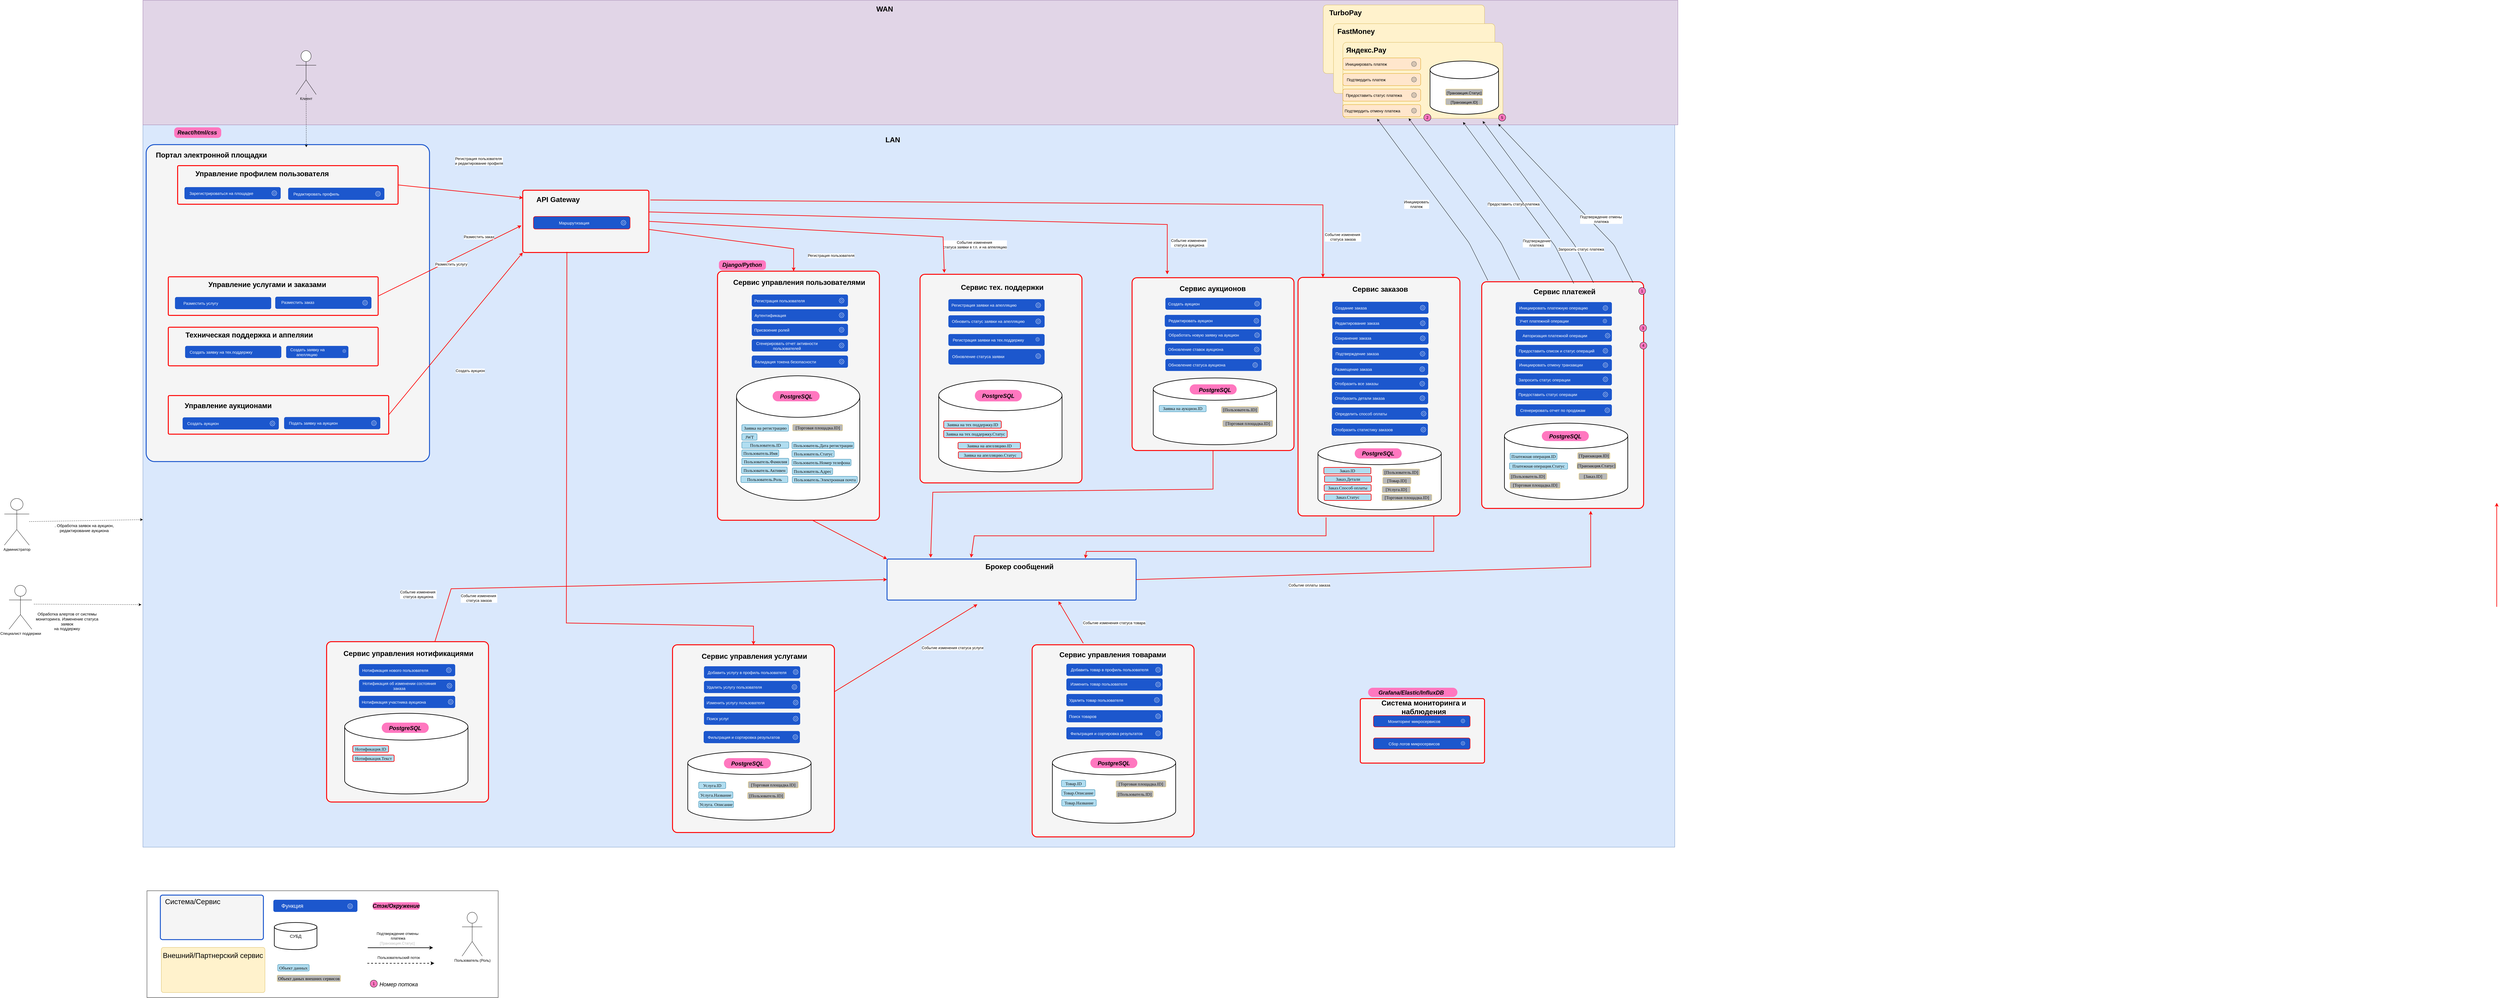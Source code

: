 <mxfile version="24.7.5">
  <diagram id="NfYuu37mzBCoyCvIwXf8" name="Страница — 2">
    <mxGraphModel dx="9884" dy="4777" grid="1" gridSize="10" guides="1" tooltips="1" connect="1" arrows="1" fold="1" page="1" pageScale="1" pageWidth="827" pageHeight="1169" math="0" shadow="0">
      <root>
        <mxCell id="0" />
        <mxCell id="1" parent="0" />
        <mxCell id="kdAxoJUbsozsh1fW-yJ0-59" value="" style="rounded=0;whiteSpace=wrap;html=1;fillColor=#dae8fc;strokeColor=#6c8ebf;" parent="1" vertex="1">
          <mxGeometry x="-2550" y="-252" width="4920" height="2332" as="geometry" />
        </mxCell>
        <mxCell id="kdAxoJUbsozsh1fW-yJ0-1" value="" style="rounded=1;whiteSpace=wrap;html=1;arcSize=3;fillColor=#f5f5f5;strokeColor=#1C57CD;strokeWidth=3;align=center;verticalAlign=middle;fontFamily=Helvetica;fontSize=12;fontColor=#333333;resizable=1;" parent="1" vertex="1">
          <mxGeometry x="-2539.5" y="-176.5" width="910" height="1018" as="geometry" />
        </mxCell>
        <mxCell id="Og6GX5owWeS8bMnlhTlF-3" value="" style="rounded=0;whiteSpace=wrap;html=1;fillColor=#e1d5e7;strokeColor=#9673a6;movable=1;resizable=1;rotatable=1;deletable=1;editable=1;locked=0;connectable=1;" parent="1" vertex="1">
          <mxGeometry x="-2550" y="-640" width="4930" height="400" as="geometry" />
        </mxCell>
        <mxCell id="Og6GX5owWeS8bMnlhTlF-5" value="" style="rounded=1;whiteSpace=wrap;html=1;arcSize=5;fillColor=#fff2cc;strokeColor=#d6b656;" parent="1" vertex="1">
          <mxGeometry x="1241" y="-625" width="518" height="220" as="geometry" />
        </mxCell>
        <mxCell id="Og6GX5owWeS8bMnlhTlF-6" value="TurboPay" style="text;html=1;align=center;verticalAlign=middle;whiteSpace=wrap;rounded=1;shadow=0;fontSize=23;fontStyle=1" parent="1" vertex="1">
          <mxGeometry x="1224" y="-625" width="177" height="49" as="geometry" />
        </mxCell>
        <mxCell id="Og6GX5owWeS8bMnlhTlF-7" value="WAN" style="text;html=1;align=center;verticalAlign=middle;whiteSpace=wrap;rounded=1;shadow=0;fontSize=23;fontStyle=1" parent="1" vertex="1">
          <mxGeometry x="-210" y="-637" width="85" height="49" as="geometry" />
        </mxCell>
        <mxCell id="Og6GX5owWeS8bMnlhTlF-8" value="LAN" style="text;html=1;align=center;verticalAlign=middle;whiteSpace=wrap;rounded=1;shadow=0;fontSize=23;fontStyle=1" parent="1" vertex="1">
          <mxGeometry x="-184.5" y="-217" width="85" height="49" as="geometry" />
        </mxCell>
        <mxCell id="Og6GX5owWeS8bMnlhTlF-9" value="" style="rounded=1;whiteSpace=wrap;html=1;arcSize=5;fillColor=#fff2cc;strokeColor=#d6b656;" parent="1" vertex="1">
          <mxGeometry x="1274" y="-565" width="518" height="224" as="geometry" />
        </mxCell>
        <mxCell id="Og6GX5owWeS8bMnlhTlF-10" value="FastMoney" style="text;html=1;align=center;verticalAlign=middle;whiteSpace=wrap;rounded=1;shadow=0;fontSize=23;fontStyle=1" parent="1" vertex="1">
          <mxGeometry x="1276" y="-565" width="141" height="49" as="geometry" />
        </mxCell>
        <mxCell id="Og6GX5owWeS8bMnlhTlF-11" value="" style="rounded=1;whiteSpace=wrap;html=1;arcSize=5;fillColor=#fff2cc;strokeColor=#d6b656;" parent="1" vertex="1">
          <mxGeometry x="1304" y="-505" width="514" height="244" as="geometry" />
        </mxCell>
        <mxCell id="Og6GX5owWeS8bMnlhTlF-12" value="Яндекс.Pay" style="text;html=1;align=center;verticalAlign=middle;whiteSpace=wrap;rounded=1;shadow=0;fontSize=23;fontStyle=1" parent="1" vertex="1">
          <mxGeometry x="1304" y="-505" width="150" height="49" as="geometry" />
        </mxCell>
        <mxCell id="Og6GX5owWeS8bMnlhTlF-19" value="" style="endArrow=classic;html=1;rounded=1;curved=0;entryX=0.214;entryY=1.007;entryDx=0;entryDy=0;entryPerimeter=0;" parent="1" target="Og6GX5owWeS8bMnlhTlF-11" edge="1">
          <mxGeometry width="50" height="50" relative="1" as="geometry">
            <mxPoint x="1770" y="260" as="sourcePoint" />
            <mxPoint x="3495" y="-219" as="targetPoint" />
            <Array as="points">
              <mxPoint x="1710" y="140" />
            </Array>
          </mxGeometry>
        </mxCell>
        <mxCell id="Og6GX5owWeS8bMnlhTlF-21" value="&lt;font style=&quot;font-size: 12px;&quot;&gt;[Транзакция.ID]&lt;/font&gt;" style="text;html=1;align=center;verticalAlign=middle;whiteSpace=wrap;rounded=1;fontSize=13;labelBackgroundColor=none;fontColor=#B8B8B8;" parent="1" vertex="1">
          <mxGeometry x="226" y="676.55" width="100" height="30" as="geometry" />
        </mxCell>
        <mxCell id="Og6GX5owWeS8bMnlhTlF-22" value="&lt;font style=&quot;font-size: 12px;&quot;&gt;[Транзакция.Статус]&lt;/font&gt;" style="text;html=1;align=center;verticalAlign=middle;whiteSpace=wrap;rounded=1;fontSize=13;labelBackgroundColor=none;fontColor=#B8B8B8;" parent="1" vertex="1">
          <mxGeometry x="306" y="676.55" width="160" height="30" as="geometry" />
        </mxCell>
        <mxCell id="Og6GX5owWeS8bMnlhTlF-23" value="&lt;font style=&quot;font-size: 12px;&quot;&gt;[Пользователь.ID]&lt;/font&gt;" style="text;html=1;align=center;verticalAlign=middle;whiteSpace=wrap;rounded=1;fontSize=13;labelBackgroundColor=none;fontColor=#007575;" parent="1" vertex="1">
          <mxGeometry x="117" y="608" width="160" height="30" as="geometry" />
        </mxCell>
        <mxCell id="Og6GX5owWeS8bMnlhTlF-24" value="&lt;font style=&quot;font-size: 12px;&quot;&gt;[Заказ.ID]&lt;/font&gt;" style="text;html=1;align=center;verticalAlign=middle;whiteSpace=wrap;rounded=1;fontSize=13;labelBackgroundColor=none;fontColor=#007575;" parent="1" vertex="1">
          <mxGeometry x="77" y="628" width="160" height="30" as="geometry" />
        </mxCell>
        <mxCell id="Og6GX5owWeS8bMnlhTlF-25" value="&lt;font style=&quot;font-size: 12px;&quot;&gt;[Заказ.Сумма]&lt;/font&gt;" style="text;html=1;align=center;verticalAlign=middle;whiteSpace=wrap;rounded=1;fontSize=13;labelBackgroundColor=none;fontColor=#007575;" parent="1" vertex="1">
          <mxGeometry x="147" y="628" width="160" height="30" as="geometry" />
        </mxCell>
        <mxCell id="Og6GX5owWeS8bMnlhTlF-26" value="&lt;font style=&quot;font-size: 12px;&quot;&gt;[Транзакция.ID]&lt;/font&gt;" style="text;html=1;align=center;verticalAlign=middle;whiteSpace=wrap;rounded=1;fontSize=13;labelBackgroundColor=none;fontColor=#B8B8B8;" parent="1" vertex="1">
          <mxGeometry x="159" y="746" width="100" height="30" as="geometry" />
        </mxCell>
        <mxCell id="Og6GX5owWeS8bMnlhTlF-31" value="" style="rounded=1;whiteSpace=wrap;html=1;fillColor=#ffe6cc;strokeColor=#d79b00;" parent="1" vertex="1">
          <mxGeometry x="1304" y="-405" width="250" height="39" as="geometry" />
        </mxCell>
        <mxCell id="Og6GX5owWeS8bMnlhTlF-32" value="" style="sketch=0;outlineConnect=0;fontColor=#232F3E;gradientColor=none;fillColor=#232F3D;strokeColor=none;dashed=0;verticalLabelPosition=bottom;verticalAlign=top;align=center;html=1;fontSize=12;fontStyle=0;aspect=fixed;pointerEvents=1;shape=mxgraph.aws4.gear;rounded=1;" parent="1" vertex="1">
          <mxGeometry x="1524" y="-394" width="17" height="17" as="geometry" />
        </mxCell>
        <mxCell id="Og6GX5owWeS8bMnlhTlF-33" value="Подтвердить платеж" style="text;html=1;align=center;verticalAlign=middle;whiteSpace=wrap;rounded=1;fontSize=13;" parent="1" vertex="1">
          <mxGeometry x="1294" y="-400.5" width="170" height="30" as="geometry" />
        </mxCell>
        <mxCell id="Og6GX5owWeS8bMnlhTlF-34" value="" style="rounded=1;whiteSpace=wrap;html=1;fillColor=#ffe6cc;strokeColor=#d79b00;" parent="1" vertex="1">
          <mxGeometry x="1304" y="-355" width="250" height="39" as="geometry" />
        </mxCell>
        <mxCell id="Og6GX5owWeS8bMnlhTlF-35" value="" style="sketch=0;outlineConnect=0;fontColor=#232F3E;gradientColor=none;fillColor=#232F3D;strokeColor=none;dashed=0;verticalLabelPosition=bottom;verticalAlign=top;align=center;html=1;fontSize=12;fontStyle=0;aspect=fixed;pointerEvents=1;shape=mxgraph.aws4.gear;rounded=1;" parent="1" vertex="1">
          <mxGeometry x="1524" y="-344" width="17" height="17" as="geometry" />
        </mxCell>
        <mxCell id="Og6GX5owWeS8bMnlhTlF-36" value="Предоставить статус платежа" style="text;html=1;align=center;verticalAlign=middle;whiteSpace=wrap;rounded=1;fontSize=13;" parent="1" vertex="1">
          <mxGeometry x="1304" y="-350.5" width="200" height="30" as="geometry" />
        </mxCell>
        <mxCell id="Og6GX5owWeS8bMnlhTlF-37" value="" style="rounded=1;whiteSpace=wrap;html=1;fillColor=#ffe6cc;strokeColor=#d79b00;" parent="1" vertex="1">
          <mxGeometry x="1304" y="-305" width="250" height="39" as="geometry" />
        </mxCell>
        <mxCell id="Og6GX5owWeS8bMnlhTlF-38" value="" style="sketch=0;outlineConnect=0;fontColor=#232F3E;gradientColor=none;fillColor=#232F3D;strokeColor=none;dashed=0;verticalLabelPosition=bottom;verticalAlign=top;align=center;html=1;fontSize=12;fontStyle=0;aspect=fixed;pointerEvents=1;shape=mxgraph.aws4.gear;rounded=1;" parent="1" vertex="1">
          <mxGeometry x="1524" y="-294" width="17" height="17" as="geometry" />
        </mxCell>
        <mxCell id="Og6GX5owWeS8bMnlhTlF-39" value="Подтвердить отмену платежа" style="text;html=1;align=center;verticalAlign=middle;whiteSpace=wrap;rounded=1;fontSize=13;" parent="1" vertex="1">
          <mxGeometry x="1294" y="-300.5" width="210" height="30" as="geometry" />
        </mxCell>
        <mxCell id="Og6GX5owWeS8bMnlhTlF-40" value="2" style="ellipse;whiteSpace=wrap;html=1;aspect=fixed;rounded=1;fillColor=#FF77BF;" parent="1" vertex="1">
          <mxGeometry x="1564" y="-275" width="23" height="23" as="geometry" />
        </mxCell>
        <mxCell id="Og6GX5owWeS8bMnlhTlF-41" value="5" style="ellipse;whiteSpace=wrap;html=1;aspect=fixed;rounded=1;fillColor=#FF77BF;" parent="1" vertex="1">
          <mxGeometry x="1804" y="-275" width="23" height="23" as="geometry" />
        </mxCell>
        <mxCell id="Og6GX5owWeS8bMnlhTlF-42" value="" style="strokeWidth=2;html=1;shape=mxgraph.flowchart.database;whiteSpace=wrap;rounded=1;movable=1;resizable=1;rotatable=1;deletable=1;editable=1;locked=0;connectable=1;" parent="1" vertex="1">
          <mxGeometry x="1584" y="-445" width="220" height="171" as="geometry" />
        </mxCell>
        <mxCell id="Og6GX5owWeS8bMnlhTlF-43" value="&lt;p style=&quot;margin: 0px 0px 0px 13px; text-indent: -13px; font-variant-numeric: normal; font-variant-east-asian: normal; font-variant-alternates: normal; font-kerning: auto; font-optical-sizing: auto; font-feature-settings: normal; font-variation-settings: normal; font-variant-position: normal; font-stretch: normal; font-size: 14px; line-height: normal; text-align: start;&quot; class=&quot;p1&quot;&gt;&lt;span style=&quot;font-size: 12px; text-align: center; text-indent: 0px;&quot;&gt;[Транзакция.Статус]&lt;/span&gt;&lt;br&gt;&lt;/p&gt;" style="rounded=1;whiteSpace=wrap;html=1;fillColor=#B8B8B8;strokeColor=#FFD966;" parent="1" vertex="1">
          <mxGeometry x="1634" y="-355" width="119" height="21" as="geometry" />
        </mxCell>
        <mxCell id="Og6GX5owWeS8bMnlhTlF-44" value="&lt;p style=&quot;margin: 0px 0px 0px 13px; text-indent: -13px; font-variant-numeric: normal; font-variant-east-asian: normal; font-variant-alternates: normal; font-kerning: auto; font-optical-sizing: auto; font-feature-settings: normal; font-variation-settings: normal; font-variant-position: normal; font-stretch: normal; font-size: 14px; line-height: normal; text-align: start;&quot; class=&quot;p1&quot;&gt;&lt;span style=&quot;font-size: 12px; text-align: center; text-indent: 0px;&quot;&gt;[Транзакция.ID]&lt;/span&gt;&lt;br&gt;&lt;/p&gt;" style="rounded=1;whiteSpace=wrap;html=1;fillColor=#B8B8B8;strokeColor=#FFD966;" parent="1" vertex="1">
          <mxGeometry x="1634" y="-325" width="119" height="21" as="geometry" />
        </mxCell>
        <mxCell id="Og6GX5owWeS8bMnlhTlF-45" value="&lt;p style=&quot;margin: 0px 0px 0px 13px; text-indent: -13px; font-variant-numeric: normal; font-variant-east-asian: normal; font-variant-alternates: normal; font-kerning: auto; font-optical-sizing: auto; font-feature-settings: normal; font-variation-settings: normal; font-variant-position: normal; font-stretch: normal; font-size: 14px; line-height: normal; color: rgb(14, 14, 14); text-align: start;&quot; class=&quot;p1&quot;&gt;&lt;br&gt;&lt;/p&gt;" style="rounded=1;whiteSpace=wrap;html=1;fillColor=#FF77BF;strokeColor=none;arcSize=33;" parent="1" vertex="1">
          <mxGeometry x="-2449.5" y="-232" width="151" height="34" as="geometry" />
        </mxCell>
        <mxCell id="Og6GX5owWeS8bMnlhTlF-47" value="&lt;font style=&quot;font-size: 18px;&quot;&gt;&lt;i&gt;React/html/css&lt;/i&gt;&lt;/font&gt;" style="text;html=1;align=center;verticalAlign=middle;whiteSpace=wrap;rounded=1;shadow=0;fontSize=23;fontStyle=1" parent="1" vertex="1">
          <mxGeometry x="-2420.5" y="-242" width="89" height="49" as="geometry" />
        </mxCell>
        <mxCell id="Og6GX5owWeS8bMnlhTlF-48" value="Портал электронной площадки" style="text;html=1;align=center;verticalAlign=middle;whiteSpace=wrap;rounded=1;shadow=0;fontSize=23;fontStyle=1" parent="1" vertex="1">
          <mxGeometry x="-2520" y="-168" width="380" height="49" as="geometry" />
        </mxCell>
        <mxCell id="Og6GX5owWeS8bMnlhTlF-49" value="" style="rounded=1;whiteSpace=wrap;html=1;fillColor=#ffe6cc;strokeColor=#d79b00;" parent="1" vertex="1">
          <mxGeometry x="1304" y="-455" width="250" height="39" as="geometry" />
        </mxCell>
        <mxCell id="Og6GX5owWeS8bMnlhTlF-50" value="" style="sketch=0;outlineConnect=0;fontColor=#232F3E;gradientColor=none;fillColor=#232F3D;strokeColor=none;dashed=0;verticalLabelPosition=bottom;verticalAlign=top;align=center;html=1;fontSize=12;fontStyle=0;aspect=fixed;pointerEvents=1;shape=mxgraph.aws4.gear;rounded=1;" parent="1" vertex="1">
          <mxGeometry x="1524" y="-444" width="17" height="17" as="geometry" />
        </mxCell>
        <mxCell id="Og6GX5owWeS8bMnlhTlF-51" value="Инициировать платеж" style="text;html=1;align=center;verticalAlign=middle;whiteSpace=wrap;rounded=1;fontSize=13;" parent="1" vertex="1">
          <mxGeometry x="1294" y="-450.5" width="170" height="30" as="geometry" />
        </mxCell>
        <mxCell id="Og6GX5owWeS8bMnlhTlF-56" value="" style="group" parent="1" vertex="1" connectable="0">
          <mxGeometry x="-2286.5" y="-133" width="293" height="141" as="geometry" />
        </mxCell>
        <mxCell id="Og6GX5owWeS8bMnlhTlF-58" value="Редактировать аукцион&lt;div&gt;Валидировать заявку&lt;/div&gt;" style="text;html=1;align=center;verticalAlign=middle;whiteSpace=wrap;rounded=1;fontSize=13;" parent="Og6GX5owWeS8bMnlhTlF-56" vertex="1">
          <mxGeometry x="50" y="70" width="243" height="30" as="geometry" />
        </mxCell>
        <mxCell id="Og6GX5owWeS8bMnlhTlF-59" value="" style="endArrow=classic;html=1;rounded=1;dashed=1;entryX=0.961;entryY=0.023;entryDx=0;entryDy=0;entryPerimeter=0;" parent="Og6GX5owWeS8bMnlhTlF-56" target="Og6GX5owWeS8bMnlhTlF-58" edge="1">
          <mxGeometry width="50" height="50" relative="1" as="geometry">
            <mxPoint x="65.0" y="70.525" as="sourcePoint" />
            <mxPoint x="2540" y="627" as="targetPoint" />
            <Array as="points" />
          </mxGeometry>
        </mxCell>
        <mxCell id="Og6GX5owWeS8bMnlhTlF-60" value="" style="group" parent="1" vertex="1" connectable="0">
          <mxGeometry x="-704.5" y="230" width="520" height="800" as="geometry" />
        </mxCell>
        <mxCell id="Og6GX5owWeS8bMnlhTlF-61" value="" style="rounded=1;whiteSpace=wrap;html=1;arcSize=3;movable=1;resizable=1;rotatable=1;deletable=1;editable=1;locked=0;connectable=1;fillColor=#f5f5f5;strokeColor=#FF0000;strokeWidth=3;fontColor=#333333;" parent="Og6GX5owWeS8bMnlhTlF-60" vertex="1">
          <mxGeometry width="520" height="800" as="geometry" />
        </mxCell>
        <mxCell id="Og6GX5owWeS8bMnlhTlF-62" value="Сервис управления пользователями" style="text;html=1;align=center;verticalAlign=middle;whiteSpace=wrap;rounded=1;shadow=0;fontSize=23;fontStyle=1" parent="Og6GX5owWeS8bMnlhTlF-60" vertex="1">
          <mxGeometry x="20" y="11" width="484" height="49" as="geometry" />
        </mxCell>
        <mxCell id="Og6GX5owWeS8bMnlhTlF-63" value="" style="group" parent="Og6GX5owWeS8bMnlhTlF-60" vertex="1" connectable="0">
          <mxGeometry x="61" y="336" width="396" height="400" as="geometry" />
        </mxCell>
        <mxCell id="Og6GX5owWeS8bMnlhTlF-64" value="" style="strokeWidth=2;html=1;shape=mxgraph.flowchart.database;whiteSpace=wrap;rounded=1;movable=1;resizable=1;rotatable=1;deletable=1;editable=1;locked=0;connectable=1;" parent="Og6GX5owWeS8bMnlhTlF-63" vertex="1">
          <mxGeometry width="396" height="400" as="geometry" />
        </mxCell>
        <mxCell id="Og6GX5owWeS8bMnlhTlF-65" value="&lt;p style=&quot;margin: 0px 0px 0px 13px; text-indent: -13px; font-variant-numeric: normal; font-variant-east-asian: normal; font-variant-alternates: normal; font-kerning: auto; font-optical-sizing: auto; font-feature-settings: normal; font-variation-settings: normal; font-variant-position: normal; font-stretch: normal; line-height: normal; color: rgb(14, 14, 14); text-align: start;&quot; class=&quot;p1&quot;&gt;&lt;font style=&quot;font-size: 14px;&quot; face=&quot;Times New Roman&quot;&gt;Заявка на регистрацию&lt;/font&gt;&lt;/p&gt;" style="rounded=1;whiteSpace=wrap;html=1;fillColor=#b1ddf0;strokeColor=#10739e;" parent="Og6GX5owWeS8bMnlhTlF-63" vertex="1">
          <mxGeometry x="17" y="157" width="150" height="21" as="geometry" />
        </mxCell>
        <mxCell id="Og6GX5owWeS8bMnlhTlF-66" value="&lt;p style=&quot;margin: 0px 0px 0px 13px; text-indent: -13px; font-variant-numeric: normal; font-variant-east-asian: normal; font-variant-alternates: normal; font-kerning: auto; font-optical-sizing: auto; font-feature-settings: normal; font-variation-settings: normal; font-variant-position: normal; font-stretch: normal; line-height: normal; color: rgb(14, 14, 14); text-align: start;&quot; class=&quot;p1&quot;&gt;&lt;font face=&quot;Times New Roman&quot;&gt;&lt;span style=&quot;font-size: 14px;&quot;&gt;JWT&lt;/span&gt;&lt;/font&gt;&lt;/p&gt;" style="rounded=1;whiteSpace=wrap;html=1;fillColor=#b1ddf0;strokeColor=#10739e;" parent="Og6GX5owWeS8bMnlhTlF-63" vertex="1">
          <mxGeometry x="17" y="186" width="49" height="21" as="geometry" />
        </mxCell>
        <mxCell id="Og6GX5owWeS8bMnlhTlF-67" value="&lt;p style=&quot;margin: 0px 0px 0px 13px; text-indent: -13px; font-variant-numeric: normal; font-variant-east-asian: normal; font-variant-alternates: normal; font-kerning: auto; font-optical-sizing: auto; font-feature-settings: normal; font-variation-settings: normal; font-variant-position: normal; font-stretch: normal; font-size: 14px; line-height: normal; color: rgb(14, 14, 14); text-align: start;&quot; class=&quot;p1&quot;&gt;&lt;font face=&quot;Times New Roman&quot;&gt;Пользователь.Роль&lt;/font&gt;&lt;/p&gt;" style="rounded=1;whiteSpace=wrap;html=1;fillColor=#b1ddf0;strokeColor=#10739e;" parent="Og6GX5owWeS8bMnlhTlF-63" vertex="1">
          <mxGeometry x="14" y="322" width="151" height="21" as="geometry" />
        </mxCell>
        <mxCell id="Og6GX5owWeS8bMnlhTlF-68" value="&lt;p style=&quot;margin: 0px 0px 0px 13px; text-indent: -13px; font-variant-numeric: normal; font-variant-east-asian: normal; font-variant-alternates: normal; font-kerning: auto; font-optical-sizing: auto; font-feature-settings: normal; font-variation-settings: normal; font-variant-position: normal; font-stretch: normal; font-size: 14px; line-height: normal; color: rgb(14, 14, 14); text-align: start;&quot; class=&quot;p1&quot;&gt;&lt;font face=&quot;Times New Roman&quot;&gt;Пользователь.ID&lt;/font&gt;&lt;/p&gt;" style="rounded=1;whiteSpace=wrap;html=1;fillColor=#b1ddf0;strokeColor=#10739e;" parent="Og6GX5owWeS8bMnlhTlF-63" vertex="1">
          <mxGeometry x="17" y="212" width="151" height="21" as="geometry" />
        </mxCell>
        <mxCell id="Og6GX5owWeS8bMnlhTlF-69" value="&lt;p style=&quot;margin: 0px 0px 0px 13px; text-indent: -13px; font-variant-numeric: normal; font-variant-east-asian: normal; font-variant-alternates: normal; font-kerning: auto; font-optical-sizing: auto; font-feature-settings: normal; font-variation-settings: normal; font-variant-position: normal; font-stretch: normal; font-size: 14px; line-height: normal; color: rgb(14, 14, 14); text-align: start;&quot; class=&quot;p1&quot;&gt;&lt;font face=&quot;Times New Roman&quot;&gt;Пользователь.Имя&lt;/font&gt;&lt;/p&gt;" style="rounded=1;whiteSpace=wrap;html=1;fillColor=#b1ddf0;strokeColor=#10739e;" parent="Og6GX5owWeS8bMnlhTlF-63" vertex="1">
          <mxGeometry x="17" y="238" width="119" height="21" as="geometry" />
        </mxCell>
        <mxCell id="Og6GX5owWeS8bMnlhTlF-70" value="&lt;p style=&quot;margin: 0px 0px 0px 13px; text-indent: -13px; font-variant-numeric: normal; font-variant-east-asian: normal; font-variant-alternates: normal; font-kerning: auto; font-optical-sizing: auto; font-feature-settings: normal; font-variation-settings: normal; font-variant-position: normal; font-stretch: normal; font-size: 14px; line-height: normal; color: rgb(14, 14, 14); text-align: start;&quot; class=&quot;p1&quot;&gt;&lt;font face=&quot;Times New Roman&quot;&gt;Пользователь.Фамилия&lt;/font&gt;&lt;/p&gt;" style="rounded=1;whiteSpace=wrap;html=1;fillColor=#b1ddf0;strokeColor=#10739e;" parent="Og6GX5owWeS8bMnlhTlF-63" vertex="1">
          <mxGeometry x="17" y="265" width="151" height="21" as="geometry" />
        </mxCell>
        <mxCell id="Og6GX5owWeS8bMnlhTlF-71" value="&lt;p style=&quot;margin: 0px 0px 0px 13px; text-indent: -13px; font-variant-numeric: normal; font-variant-east-asian: normal; font-variant-alternates: normal; font-kerning: auto; font-optical-sizing: auto; font-feature-settings: normal; font-variation-settings: normal; font-variant-position: normal; font-stretch: normal; font-size: 14px; line-height: normal; color: rgb(14, 14, 14); text-align: start;&quot; class=&quot;p1&quot;&gt;&lt;font face=&quot;Times New Roman&quot;&gt;Пользователь.Адрес&lt;/font&gt;&lt;/p&gt;" style="rounded=1;whiteSpace=wrap;html=1;fillColor=#b1ddf0;strokeColor=#10739e;" parent="Og6GX5owWeS8bMnlhTlF-63" vertex="1">
          <mxGeometry x="179" y="296" width="130" height="21" as="geometry" />
        </mxCell>
        <mxCell id="Og6GX5owWeS8bMnlhTlF-72" value="&lt;p style=&quot;margin: 0px 0px 0px 13px; text-indent: -13px; font-variant-numeric: normal; font-variant-east-asian: normal; font-variant-alternates: normal; font-kerning: auto; font-optical-sizing: auto; font-feature-settings: normal; font-variation-settings: normal; font-variant-position: normal; font-stretch: normal; font-size: 14px; line-height: normal; color: rgb(14, 14, 14); text-align: start;&quot; class=&quot;p1&quot;&gt;&lt;font face=&quot;Times New Roman&quot;&gt;Пользователь.Электронная почта&lt;/font&gt;&lt;/p&gt;" style="rounded=1;whiteSpace=wrap;html=1;fillColor=#b1ddf0;strokeColor=#10739e;" parent="Og6GX5owWeS8bMnlhTlF-63" vertex="1">
          <mxGeometry x="179" y="323" width="209" height="21" as="geometry" />
        </mxCell>
        <mxCell id="Og6GX5owWeS8bMnlhTlF-73" value="&lt;p style=&quot;margin: 0px 0px 0px 13px; text-indent: -13px; font-variant-numeric: normal; font-variant-east-asian: normal; font-variant-alternates: normal; font-kerning: auto; font-optical-sizing: auto; font-feature-settings: normal; font-variation-settings: normal; font-variant-position: normal; font-stretch: normal; font-size: 14px; line-height: normal; color: rgb(14, 14, 14); text-align: start;&quot; class=&quot;p1&quot;&gt;&lt;font face=&quot;Times New Roman&quot;&gt;Пользователь.Номер телефона&lt;/font&gt;&lt;/p&gt;" style="rounded=1;whiteSpace=wrap;html=1;fillColor=#b1ddf0;strokeColor=#10739e;" parent="Og6GX5owWeS8bMnlhTlF-63" vertex="1">
          <mxGeometry x="178" y="268" width="190" height="21" as="geometry" />
        </mxCell>
        <mxCell id="Og6GX5owWeS8bMnlhTlF-74" value="&lt;p style=&quot;margin: 0px 0px 0px 13px; text-indent: -13px; font-variant-numeric: normal; font-variant-east-asian: normal; font-variant-alternates: normal; font-kerning: auto; font-optical-sizing: auto; font-feature-settings: normal; font-variation-settings: normal; font-variant-position: normal; font-stretch: normal; font-size: 14px; line-height: normal; color: rgb(14, 14, 14); text-align: start;&quot; class=&quot;p1&quot;&gt;&lt;font face=&quot;Times New Roman&quot;&gt;Пользователь.Активен&lt;/font&gt;&lt;/p&gt;" style="rounded=1;whiteSpace=wrap;html=1;fillColor=#b1ddf0;strokeColor=#10739e;" parent="Og6GX5owWeS8bMnlhTlF-63" vertex="1">
          <mxGeometry x="16" y="293" width="147" height="21" as="geometry" />
        </mxCell>
        <mxCell id="Og6GX5owWeS8bMnlhTlF-75" value="&lt;p style=&quot;margin: 0px 0px 0px 13px; text-indent: -13px; font-variant-numeric: normal; font-variant-east-asian: normal; font-variant-alternates: normal; font-kerning: auto; font-optical-sizing: auto; font-feature-settings: normal; font-variation-settings: normal; font-variant-position: normal; font-stretch: normal; font-size: 14px; line-height: normal; color: rgb(14, 14, 14); text-align: start;&quot; class=&quot;p1&quot;&gt;&lt;br&gt;&lt;/p&gt;" style="rounded=1;whiteSpace=wrap;html=1;fillColor=#FF77BF;strokeColor=none;arcSize=50;" parent="Og6GX5owWeS8bMnlhTlF-63" vertex="1">
          <mxGeometry x="116" y="49" width="151" height="33" as="geometry" />
        </mxCell>
        <mxCell id="Og6GX5owWeS8bMnlhTlF-76" value="&lt;font style=&quot;font-size: 18px;&quot;&gt;&lt;i&gt;PostgreSQL&lt;/i&gt;&lt;/font&gt;" style="text;html=1;align=center;verticalAlign=middle;whiteSpace=wrap;rounded=1;shadow=0;fontSize=23;fontStyle=1" parent="Og6GX5owWeS8bMnlhTlF-63" vertex="1">
          <mxGeometry x="147" y="40" width="89" height="49" as="geometry" />
        </mxCell>
        <mxCell id="Og6GX5owWeS8bMnlhTlF-77" value="&lt;p style=&quot;margin: 0px 0px 0px 13px; text-indent: -13px; font-variant-numeric: normal; font-variant-east-asian: normal; font-variant-alternates: normal; font-kerning: auto; font-optical-sizing: auto; font-feature-settings: normal; font-variation-settings: normal; font-variant-position: normal; font-stretch: normal; font-size: 14px; line-height: normal; color: rgb(14, 14, 14); text-align: start;&quot; class=&quot;p1&quot;&gt;&lt;font face=&quot;Times New Roman&quot;&gt;Пользователь.Статус&lt;/font&gt;&lt;/p&gt;" style="rounded=1;whiteSpace=wrap;html=1;fillColor=#b1ddf0;strokeColor=#10739e;" parent="Og6GX5owWeS8bMnlhTlF-63" vertex="1">
          <mxGeometry x="178" y="240" width="136" height="21" as="geometry" />
        </mxCell>
        <mxCell id="Og6GX5owWeS8bMnlhTlF-78" value="&lt;p style=&quot;margin: 0px 0px 0px 13px; text-indent: -13px; font-variant-numeric: normal; font-variant-east-asian: normal; font-variant-alternates: normal; font-kerning: auto; font-optical-sizing: auto; font-feature-settings: normal; font-variation-settings: normal; font-variant-position: normal; font-stretch: normal; font-size: 14px; line-height: normal; color: rgb(14, 14, 14); text-align: start;&quot; class=&quot;p1&quot;&gt;&lt;font face=&quot;Times New Roman&quot;&gt;Пользователь.Дата регистрации&lt;/font&gt;&lt;/p&gt;" style="rounded=1;whiteSpace=wrap;html=1;fillColor=#b1ddf0;strokeColor=#10739e;" parent="Og6GX5owWeS8bMnlhTlF-63" vertex="1">
          <mxGeometry x="178" y="213" width="199" height="21" as="geometry" />
        </mxCell>
        <mxCell id="Og6GX5owWeS8bMnlhTlF-79" value="&lt;p style=&quot;margin: 0px 0px 0px 13px; text-indent: -13px; font-variant-numeric: normal; font-variant-east-asian: normal; font-variant-alternates: normal; font-kerning: auto; font-optical-sizing: auto; font-feature-settings: normal; font-variation-settings: normal; font-variant-position: normal; font-stretch: normal; line-height: normal; text-align: start;&quot; class=&quot;p1&quot;&gt;&lt;span style=&quot;background-color: initial; text-align: center; text-indent: 0px;&quot;&gt;&lt;font style=&quot;font-size: 14px;&quot; face=&quot;Times New Roman&quot;&gt;[&lt;/font&gt;&lt;/span&gt;&lt;span style=&quot;color: rgb(14, 14, 14); font-family: &amp;quot;Times New Roman&amp;quot;; font-size: 14px;&quot;&gt;Торговая площадка.ID&lt;/span&gt;&lt;span style=&quot;background-color: initial; text-align: center; text-indent: 0px;&quot;&gt;&lt;font style=&quot;font-size: 14px;&quot; face=&quot;Times New Roman&quot;&gt;]&lt;/font&gt;&lt;/span&gt;&lt;br&gt;&lt;/p&gt;" style="rounded=1;whiteSpace=wrap;html=1;fillColor=#B8B8B8;strokeColor=#FFD966;" parent="Og6GX5owWeS8bMnlhTlF-63" vertex="1">
          <mxGeometry x="180" y="156" width="161" height="21" as="geometry" />
        </mxCell>
        <mxCell id="Og6GX5owWeS8bMnlhTlF-80" value="" style="group" parent="Og6GX5owWeS8bMnlhTlF-60" vertex="1" connectable="0">
          <mxGeometry x="110" y="75" width="309" height="235" as="geometry" />
        </mxCell>
        <mxCell id="Og6GX5owWeS8bMnlhTlF-81" value="" style="group" parent="Og6GX5owWeS8bMnlhTlF-80" vertex="1" connectable="0">
          <mxGeometry y="47" width="309" height="39" as="geometry" />
        </mxCell>
        <mxCell id="Og6GX5owWeS8bMnlhTlF-82" value="" style="rounded=1;whiteSpace=wrap;html=1;fillColor=#1C57CD;strokeColor=none;" parent="Og6GX5owWeS8bMnlhTlF-81" vertex="1">
          <mxGeometry width="309" height="39" as="geometry" />
        </mxCell>
        <mxCell id="Og6GX5owWeS8bMnlhTlF-83" value="" style="sketch=0;outlineConnect=0;fontColor=#232F3E;gradientColor=none;fillColor=default;strokeColor=none;dashed=0;verticalLabelPosition=bottom;verticalAlign=top;align=center;html=1;fontSize=12;fontStyle=0;aspect=fixed;pointerEvents=1;shape=mxgraph.aws4.gear;rounded=1;" parent="Og6GX5owWeS8bMnlhTlF-81" vertex="1">
          <mxGeometry x="280" y="11" width="17" height="17" as="geometry" />
        </mxCell>
        <mxCell id="Og6GX5owWeS8bMnlhTlF-84" value="Аутентификация" style="text;html=1;align=center;verticalAlign=middle;whiteSpace=wrap;rounded=1;fontSize=13;fontColor=#FFFFFF;strokeColor=none;" parent="Og6GX5owWeS8bMnlhTlF-81" vertex="1">
          <mxGeometry x="2" y="4.5" width="114" height="30" as="geometry" />
        </mxCell>
        <mxCell id="Og6GX5owWeS8bMnlhTlF-85" value="" style="group" parent="Og6GX5owWeS8bMnlhTlF-80" vertex="1" connectable="0">
          <mxGeometry width="309" height="39" as="geometry" />
        </mxCell>
        <mxCell id="Og6GX5owWeS8bMnlhTlF-86" value="" style="rounded=1;whiteSpace=wrap;html=1;gradientColor=none;fillColor=#1C57CD;strokeColor=none;" parent="Og6GX5owWeS8bMnlhTlF-85" vertex="1">
          <mxGeometry width="309" height="39" as="geometry" />
        </mxCell>
        <mxCell id="Og6GX5owWeS8bMnlhTlF-87" value="" style="sketch=0;outlineConnect=0;dashed=0;verticalLabelPosition=bottom;verticalAlign=top;align=center;html=1;fontSize=12;fontStyle=0;aspect=fixed;pointerEvents=1;shape=mxgraph.aws4.gear;rounded=1;strokeColor=none;fillColor=default;" parent="Og6GX5owWeS8bMnlhTlF-85" vertex="1">
          <mxGeometry x="280" y="11" width="17" height="17" as="geometry" />
        </mxCell>
        <mxCell id="Og6GX5owWeS8bMnlhTlF-88" value="Регистрация пользователя" style="text;html=1;align=center;verticalAlign=middle;whiteSpace=wrap;rounded=1;fontSize=13;fontColor=#FFFFFF;strokeColor=none;" parent="Og6GX5owWeS8bMnlhTlF-85" vertex="1">
          <mxGeometry x="3" y="4.5" width="172" height="30" as="geometry" />
        </mxCell>
        <mxCell id="Og6GX5owWeS8bMnlhTlF-89" value="" style="group" parent="Og6GX5owWeS8bMnlhTlF-80" vertex="1" connectable="0">
          <mxGeometry y="196" width="309" height="39" as="geometry" />
        </mxCell>
        <mxCell id="Og6GX5owWeS8bMnlhTlF-90" value="" style="rounded=1;whiteSpace=wrap;html=1;fillColor=#1C57CD;strokeColor=none;" parent="Og6GX5owWeS8bMnlhTlF-89" vertex="1">
          <mxGeometry width="309" height="39" as="geometry" />
        </mxCell>
        <mxCell id="Og6GX5owWeS8bMnlhTlF-91" value="" style="sketch=0;outlineConnect=0;fontColor=#232F3E;gradientColor=none;fillColor=default;strokeColor=none;dashed=0;verticalLabelPosition=bottom;verticalAlign=top;align=center;html=1;fontSize=12;fontStyle=0;aspect=fixed;pointerEvents=1;shape=mxgraph.aws4.gear;rounded=1;" parent="Og6GX5owWeS8bMnlhTlF-89" vertex="1">
          <mxGeometry x="280" y="11" width="17" height="17" as="geometry" />
        </mxCell>
        <mxCell id="Og6GX5owWeS8bMnlhTlF-92" value="Валидация токена безопасности" style="text;html=1;align=center;verticalAlign=middle;whiteSpace=wrap;rounded=1;fontSize=13;fontColor=#FFFFFF;strokeColor=none;" parent="Og6GX5owWeS8bMnlhTlF-89" vertex="1">
          <mxGeometry x="3" y="4.5" width="209" height="30" as="geometry" />
        </mxCell>
        <mxCell id="Og6GX5owWeS8bMnlhTlF-93" value="" style="group" parent="Og6GX5owWeS8bMnlhTlF-80" vertex="1" connectable="0">
          <mxGeometry y="94" width="309" height="39" as="geometry" />
        </mxCell>
        <mxCell id="Og6GX5owWeS8bMnlhTlF-94" value="" style="rounded=1;whiteSpace=wrap;html=1;fillColor=#1C57CD;strokeColor=none;" parent="Og6GX5owWeS8bMnlhTlF-93" vertex="1">
          <mxGeometry width="309" height="39" as="geometry" />
        </mxCell>
        <mxCell id="Og6GX5owWeS8bMnlhTlF-95" value="" style="sketch=0;outlineConnect=0;fontColor=#232F3E;gradientColor=none;fillColor=default;strokeColor=none;dashed=0;verticalLabelPosition=bottom;verticalAlign=top;align=center;html=1;fontSize=12;fontStyle=0;aspect=fixed;pointerEvents=1;shape=mxgraph.aws4.gear;rounded=1;" parent="Og6GX5owWeS8bMnlhTlF-93" vertex="1">
          <mxGeometry x="280" y="11" width="17" height="17" as="geometry" />
        </mxCell>
        <mxCell id="Og6GX5owWeS8bMnlhTlF-96" value="Присвоение ролей" style="text;html=1;align=center;verticalAlign=middle;whiteSpace=wrap;rounded=1;fontSize=13;fontColor=#FFFFFF;strokeColor=none;" parent="Og6GX5owWeS8bMnlhTlF-93" vertex="1">
          <mxGeometry x="3" y="5" width="122" height="30" as="geometry" />
        </mxCell>
        <mxCell id="Og6GX5owWeS8bMnlhTlF-97" value="" style="group" parent="Og6GX5owWeS8bMnlhTlF-80" vertex="1" connectable="0">
          <mxGeometry y="144" width="309" height="39" as="geometry" />
        </mxCell>
        <mxCell id="Og6GX5owWeS8bMnlhTlF-98" value="" style="group" parent="Og6GX5owWeS8bMnlhTlF-97" vertex="1" connectable="0">
          <mxGeometry width="309" height="39" as="geometry" />
        </mxCell>
        <mxCell id="Og6GX5owWeS8bMnlhTlF-99" value="" style="rounded=1;whiteSpace=wrap;html=1;fillColor=#1C57CD;strokeColor=none;" parent="Og6GX5owWeS8bMnlhTlF-98" vertex="1">
          <mxGeometry width="309" height="39" as="geometry" />
        </mxCell>
        <mxCell id="Og6GX5owWeS8bMnlhTlF-100" value="" style="sketch=0;outlineConnect=0;fontColor=#232F3E;gradientColor=none;fillColor=#FFFFFF;strokeColor=none;dashed=0;verticalLabelPosition=bottom;verticalAlign=top;align=center;html=1;fontSize=12;fontStyle=0;aspect=fixed;pointerEvents=1;shape=mxgraph.aws4.gear;rounded=1;" parent="Og6GX5owWeS8bMnlhTlF-98" vertex="1">
          <mxGeometry x="280" y="11" width="17" height="17" as="geometry" />
        </mxCell>
        <mxCell id="Og6GX5owWeS8bMnlhTlF-101" value="Сгенерировать отчет активности пользователей" style="text;html=1;align=center;verticalAlign=middle;whiteSpace=wrap;rounded=1;fontSize=13;fontColor=#FFFFFF;strokeColor=none;" parent="Og6GX5owWeS8bMnlhTlF-98" vertex="1">
          <mxGeometry x="5" y="6" width="215" height="30" as="geometry" />
        </mxCell>
        <mxCell id="Og6GX5owWeS8bMnlhTlF-102" value="" style="group" parent="1" vertex="1" connectable="0">
          <mxGeometry x="-1960" y="1420" width="520" height="515" as="geometry" />
        </mxCell>
        <mxCell id="Og6GX5owWeS8bMnlhTlF-103" value="&lt;span style=&quot;color: rgba(0, 0, 0, 0); font-family: monospace; font-size: 0px; text-align: start; text-wrap: nowrap;&quot;&gt;%3CmxGraphModel%3E%3Croot%3E%3CmxCell%20id%3D%220%22%2F%3E%3CmxCell%20id%3D%221%22%20parent%3D%220%22%2F%3E%3CmxCell%20id%3D%222%22%20value%3D%22%D0%A1%D0%B5%D1%80%D0%B2%D0%B8%D1%81%20%D1%83%D0%BF%D1%80%D0%B0%D0%B2%D0%BB%D0%B5%D0%BD%D0%B8%D1%8F%20%D0%BF%D0%BE%D0%BB%D1%8C%D0%B7%D0%BE%D0%B2%D0%B0%D1%82%D0%B5%D0%BB%D1%8F%D0%BC%D0%B8%22%20style%3D%22text%3Bhtml%3D1%3Balign%3Dcenter%3BverticalAlign%3Dmiddle%3BwhiteSpace%3Dwrap%3Brounded%3D1%3Bshadow%3D0%3BfontSize%3D23%3BfontStyle%3D1%22%20vertex%3D%221%22%20parent%3D%221%22%3E%3CmxGeometry%20x%3D%22-1652%22%20y%3D%22412%22%20width%3D%22484%22%20height%3D%2249%22%20as%3D%22geometry%22%2F%3E%3C%2FmxCell%3E%3C%2Froot%3E%3C%2FmxGraphModel%3E&lt;/span&gt;" style="rounded=1;whiteSpace=wrap;html=1;arcSize=3;movable=1;resizable=1;rotatable=1;deletable=1;editable=1;locked=0;connectable=1;fillColor=#f5f5f5;strokeColor=#FF0000;strokeWidth=3;fontColor=#333333;" parent="Og6GX5owWeS8bMnlhTlF-102" vertex="1">
          <mxGeometry width="520" height="515" as="geometry" />
        </mxCell>
        <mxCell id="Og6GX5owWeS8bMnlhTlF-104" value="" style="group" parent="Og6GX5owWeS8bMnlhTlF-102" vertex="1" connectable="0">
          <mxGeometry x="104" y="72" width="319" height="141" as="geometry" />
        </mxCell>
        <mxCell id="Og6GX5owWeS8bMnlhTlF-105" value="" style="group" parent="Og6GX5owWeS8bMnlhTlF-104" vertex="1" connectable="0">
          <mxGeometry y="50" width="309" height="39" as="geometry" />
        </mxCell>
        <mxCell id="Og6GX5owWeS8bMnlhTlF-106" value="" style="rounded=1;whiteSpace=wrap;html=1;fillColor=#1C57CD;strokeColor=none;" parent="Og6GX5owWeS8bMnlhTlF-105" vertex="1">
          <mxGeometry width="309" height="39" as="geometry" />
        </mxCell>
        <mxCell id="Og6GX5owWeS8bMnlhTlF-107" value="" style="sketch=0;outlineConnect=0;fontColor=#232F3E;gradientColor=none;fillColor=default;strokeColor=none;dashed=0;verticalLabelPosition=bottom;verticalAlign=top;align=center;html=1;fontSize=12;fontStyle=0;aspect=fixed;pointerEvents=1;shape=mxgraph.aws4.gear;rounded=1;" parent="Og6GX5owWeS8bMnlhTlF-105" vertex="1">
          <mxGeometry x="282" y="11" width="17" height="17" as="geometry" />
        </mxCell>
        <mxCell id="Og6GX5owWeS8bMnlhTlF-108" value="Нотификация об изменении состояния заказа" style="text;html=1;align=center;verticalAlign=middle;whiteSpace=wrap;rounded=1;fontSize=13;fontColor=#FFFFFF;strokeColor=none;" parent="Og6GX5owWeS8bMnlhTlF-105" vertex="1">
          <mxGeometry x="6" y="4.5" width="247" height="30" as="geometry" />
        </mxCell>
        <mxCell id="Og6GX5owWeS8bMnlhTlF-109" value="" style="group" parent="Og6GX5owWeS8bMnlhTlF-104" vertex="1" connectable="0">
          <mxGeometry width="319" height="39" as="geometry" />
        </mxCell>
        <mxCell id="Og6GX5owWeS8bMnlhTlF-110" value="" style="rounded=1;whiteSpace=wrap;html=1;fillColor=#1C57CD;strokeColor=none;" parent="Og6GX5owWeS8bMnlhTlF-109" vertex="1">
          <mxGeometry width="309" height="39" as="geometry" />
        </mxCell>
        <mxCell id="Og6GX5owWeS8bMnlhTlF-111" value="" style="sketch=0;outlineConnect=0;fontColor=#232F3E;gradientColor=none;fillColor=default;strokeColor=none;dashed=0;verticalLabelPosition=bottom;verticalAlign=top;align=center;html=1;fontSize=12;fontStyle=0;aspect=fixed;pointerEvents=1;shape=mxgraph.aws4.gear;rounded=1;" parent="Og6GX5owWeS8bMnlhTlF-109" vertex="1">
          <mxGeometry x="280" y="11" width="17" height="17" as="geometry" />
        </mxCell>
        <mxCell id="Og6GX5owWeS8bMnlhTlF-112" value="Нотификация нового пользователя" style="text;html=1;align=center;verticalAlign=middle;whiteSpace=wrap;rounded=1;fontSize=13;fontColor=#FFFFFF;strokeColor=none;" parent="Og6GX5owWeS8bMnlhTlF-109" vertex="1">
          <mxGeometry x="3" y="4.5" width="227" height="30" as="geometry" />
        </mxCell>
        <mxCell id="Og6GX5owWeS8bMnlhTlF-113" value="" style="group" parent="Og6GX5owWeS8bMnlhTlF-104" vertex="1" connectable="0">
          <mxGeometry y="102" width="309" height="39" as="geometry" />
        </mxCell>
        <mxCell id="Og6GX5owWeS8bMnlhTlF-114" value="" style="rounded=1;whiteSpace=wrap;html=1;fillColor=#1C57CD;strokeColor=none;" parent="Og6GX5owWeS8bMnlhTlF-113" vertex="1">
          <mxGeometry width="309" height="39" as="geometry" />
        </mxCell>
        <mxCell id="Og6GX5owWeS8bMnlhTlF-115" value="" style="sketch=0;outlineConnect=0;fontColor=#232F3E;gradientColor=none;fillColor=#FFFFFF;strokeColor=none;dashed=0;verticalLabelPosition=bottom;verticalAlign=top;align=center;html=1;fontSize=12;fontStyle=0;aspect=fixed;pointerEvents=1;shape=mxgraph.aws4.gear;rounded=1;" parent="Og6GX5owWeS8bMnlhTlF-113" vertex="1">
          <mxGeometry x="286" y="11" width="17" height="17" as="geometry" />
        </mxCell>
        <mxCell id="Og6GX5owWeS8bMnlhTlF-116" value="Нотификация участника аукциона" style="text;html=1;align=center;verticalAlign=middle;whiteSpace=wrap;rounded=1;fontSize=13;fontColor=#FFFFFF;strokeColor=none;" parent="Og6GX5owWeS8bMnlhTlF-113" vertex="1">
          <mxGeometry x="3" y="4.5" width="218" height="30" as="geometry" />
        </mxCell>
        <mxCell id="Og6GX5owWeS8bMnlhTlF-117" value="" style="group" parent="Og6GX5owWeS8bMnlhTlF-102" vertex="1" connectable="0">
          <mxGeometry x="58" y="230" width="396" height="259" as="geometry" />
        </mxCell>
        <mxCell id="Og6GX5owWeS8bMnlhTlF-118" value="" style="strokeWidth=2;html=1;shape=mxgraph.flowchart.database;whiteSpace=wrap;rounded=1;movable=1;resizable=1;rotatable=1;deletable=1;editable=1;locked=0;connectable=1;" parent="Og6GX5owWeS8bMnlhTlF-117" vertex="1">
          <mxGeometry width="396" height="259" as="geometry" />
        </mxCell>
        <mxCell id="Og6GX5owWeS8bMnlhTlF-119" value="&lt;p style=&quot;margin: 0px 0px 0px 13px; text-indent: -13px; font-variant-numeric: normal; font-variant-east-asian: normal; font-variant-alternates: normal; font-kerning: auto; font-optical-sizing: auto; font-feature-settings: normal; font-variation-settings: normal; font-variant-position: normal; font-stretch: normal; font-size: 14px; line-height: normal; color: rgb(14, 14, 14); text-align: start;&quot; class=&quot;p1&quot;&gt;&lt;font face=&quot;Times New Roman&quot;&gt;Нотификация.ID&lt;/font&gt;&lt;/p&gt;" style="rounded=1;whiteSpace=wrap;html=1;fillColor=#b1ddf0;strokeColor=#FF0000;strokeWidth=2;" parent="Og6GX5owWeS8bMnlhTlF-117" vertex="1">
          <mxGeometry x="26" y="104" width="115" height="21" as="geometry" />
        </mxCell>
        <mxCell id="Og6GX5owWeS8bMnlhTlF-120" value="&lt;p style=&quot;margin: 0px 0px 0px 13px; text-indent: -13px; font-variant-numeric: normal; font-variant-east-asian: normal; font-variant-alternates: normal; font-kerning: auto; font-optical-sizing: auto; font-feature-settings: normal; font-variation-settings: normal; font-variant-position: normal; font-stretch: normal; font-size: 14px; line-height: normal; color: rgb(14, 14, 14); text-align: start;&quot; class=&quot;p1&quot;&gt;&lt;br&gt;&lt;/p&gt;" style="rounded=1;whiteSpace=wrap;html=1;fillColor=#FF77BF;strokeColor=none;arcSize=50;" parent="Og6GX5owWeS8bMnlhTlF-117" vertex="1">
          <mxGeometry x="119" y="30" width="151" height="33" as="geometry" />
        </mxCell>
        <mxCell id="Og6GX5owWeS8bMnlhTlF-121" value="&lt;font style=&quot;font-size: 18px;&quot;&gt;&lt;i&gt;PostgreSQL&lt;/i&gt;&lt;/font&gt;" style="text;html=1;align=center;verticalAlign=middle;whiteSpace=wrap;rounded=1;shadow=0;fontSize=23;fontStyle=1" parent="Og6GX5owWeS8bMnlhTlF-117" vertex="1">
          <mxGeometry x="150" y="21" width="89" height="49" as="geometry" />
        </mxCell>
        <mxCell id="Og6GX5owWeS8bMnlhTlF-128" value="&lt;p style=&quot;margin: 0px 0px 0px 13px; text-indent: -13px; font-variant-numeric: normal; font-variant-east-asian: normal; font-variant-alternates: normal; font-kerning: auto; font-optical-sizing: auto; font-feature-settings: normal; font-variation-settings: normal; font-variant-position: normal; font-stretch: normal; font-size: 14px; line-height: normal; color: rgb(14, 14, 14); text-align: start;&quot; class=&quot;p1&quot;&gt;&lt;font face=&quot;Times New Roman&quot;&gt;Нотификация.Текст&lt;/font&gt;&lt;/p&gt;" style="rounded=1;whiteSpace=wrap;html=1;fillColor=#b1ddf0;strokeColor=#FF0000;strokeWidth=2;" parent="Og6GX5owWeS8bMnlhTlF-117" vertex="1">
          <mxGeometry x="26" y="134" width="133" height="21" as="geometry" />
        </mxCell>
        <mxCell id="Og6GX5owWeS8bMnlhTlF-129" value="Сервис управления нотификациями" style="text;html=1;align=center;verticalAlign=middle;whiteSpace=wrap;rounded=1;shadow=0;fontSize=23;fontStyle=1" parent="Og6GX5owWeS8bMnlhTlF-102" vertex="1">
          <mxGeometry x="21" y="13" width="484" height="49" as="geometry" />
        </mxCell>
        <mxCell id="Og6GX5owWeS8bMnlhTlF-187" value="" style="group" parent="1" vertex="1" connectable="0">
          <mxGeometry x="1160" y="250" width="520" height="766" as="geometry" />
        </mxCell>
        <mxCell id="Og6GX5owWeS8bMnlhTlF-188" value="&lt;span style=&quot;text-wrap: nowrap; color: rgba(0, 0, 0, 0); font-family: monospace; font-size: 0px; text-align: start;&quot;&gt;%3CmxGraphModel%3E%3Croot%3E%3CmxCell%20id%3D%220%22%2F%3E%3CmxCell%20id%3D%221%22%20parent%3D%220%22%2F%3E%3CmxCell%20id%3D%222%22%20value%3D%22%D0%A1%D0%B5%D1%80%D0%B2%D0%B8%D1%81%20%D1%83%D0%BF%D1%80%D0%B0%D0%B2%D0%BB%D0%B5%D0%BD%D0%B8%D1%8F%20%D0%BF%D0%BE%D0%BB%D1%8C%D0%B7%D0%BE%D0%B2%D0%B0%D1%82%D0%B5%D0%BB%D1%8F%D0%BC%D0%B8%22%20style%3D%22text%3Bhtml%3D1%3Balign%3Dcenter%3BverticalAlign%3Dmiddle%3BwhiteSpace%3Dwrap%3Brounded%3D1%3Bshadow%3D0%3BfontSize%3D23%3BfontStyle%3D1%22%20vertex%3D%221%22%20parent%3D%221%22%3E%3CmxGeometry%20x%3D%22-1652%22%20y%3D%22412%22%20width%3D%22484%22%20height%3D%2249%22%20as%3D%22geometry%22%2F%3E%3C%2FmxCell%3E%3C%2Froot%3E%3C%2FmxGraphModel%3E&lt;/span&gt;&lt;span style=&quot;text-wrap: nowrap; color: rgba(0, 0, 0, 0); font-family: monospace; font-size: 0px; text-align: start;&quot;&gt;%3CmxGraphModel%3E%3Croot%3E%3CmxCell%20id%3D%220%22%2F%3E%3CmxCell%20id%3D%221%22%20parent%3D%220%22%2F%3E%3CmxCell%20id%3D%222%22%20value%3D%22%D0%A1%D0%B5%D1%80%D0%B2%D0%B8%D1%81%20%D1%83%D0%BF%D1%80%D0%B0%D0%B2%D0%BB%D0%B5%D0%BD%D0%B8%D1%8F%20%D0%BF%D0%BE%D0%BB%D1%8C%D0%B7%D0%BE%D0%B2%D0%B0%D1%82%D0%B5%D0%BB%D1%8F%D0%BC%D0%B8%22%20style%3D%22text%3Bhtml%3D1%3Balign%3Dcenter%3BverticalAlign%3Dmiddle%3BwhiteSpace%3Dwrap%3Brounded%3D1%3Bshadow%3D0%3BfontSize%3D23%3BfontStyle%3D1%22%20vertex%3D%221%22%20parent%3D%221%22%3E%3CmxGeometry%20x%3D%22-1652%22%20y%3D%22412%22%20width%3D%22484%22%20height%3D%2249%22%20as%3D%22geometry%22%2F%3E%3C%2FmxCell%3E%3C%2Froot%3E%3C%2FmxGraphModel%3E&lt;/span&gt;" style="rounded=1;whiteSpace=wrap;html=1;arcSize=3;movable=1;resizable=1;rotatable=1;deletable=1;editable=1;locked=0;connectable=1;fillColor=#f5f5f5;strokeColor=#FF0000;strokeWidth=3;fontColor=#333333;" parent="Og6GX5owWeS8bMnlhTlF-187" vertex="1">
          <mxGeometry width="520" height="766" as="geometry" />
        </mxCell>
        <mxCell id="Og6GX5owWeS8bMnlhTlF-189" value="" style="group" parent="Og6GX5owWeS8bMnlhTlF-187" vertex="1" connectable="0">
          <mxGeometry x="108" y="78.285" width="311" height="430.07" as="geometry" />
        </mxCell>
        <mxCell id="Og6GX5owWeS8bMnlhTlF-190" value="" style="group" parent="Og6GX5owWeS8bMnlhTlF-189" vertex="1" connectable="0">
          <mxGeometry x="2" width="309" height="38.647" as="geometry" />
        </mxCell>
        <mxCell id="Og6GX5owWeS8bMnlhTlF-191" value="" style="rounded=1;whiteSpace=wrap;html=1;fillColor=#1C57CD;strokeColor=none;" parent="Og6GX5owWeS8bMnlhTlF-190" vertex="1">
          <mxGeometry width="309" height="38.647" as="geometry" />
        </mxCell>
        <mxCell id="Og6GX5owWeS8bMnlhTlF-192" value="" style="sketch=0;outlineConnect=0;fontColor=#232F3E;gradientColor=none;fillColor=default;strokeColor=none;dashed=0;verticalLabelPosition=bottom;verticalAlign=top;align=center;html=1;fontSize=12;fontStyle=0;aspect=fixed;pointerEvents=1;shape=mxgraph.aws4.gear;rounded=1;" parent="Og6GX5owWeS8bMnlhTlF-190" vertex="1">
          <mxGeometry x="282" y="10.9" width="16.846" height="16.846" as="geometry" />
        </mxCell>
        <mxCell id="Og6GX5owWeS8bMnlhTlF-193" value="Создание заказа" style="text;html=1;align=center;verticalAlign=middle;whiteSpace=wrap;rounded=1;fontSize=13;fontColor=#FFFFFF;strokeColor=none;" parent="Og6GX5owWeS8bMnlhTlF-190" vertex="1">
          <mxGeometry x="5" y="4.459" width="110" height="29.728" as="geometry" />
        </mxCell>
        <mxCell id="Og6GX5owWeS8bMnlhTlF-194" value="" style="group" parent="Og6GX5owWeS8bMnlhTlF-189" vertex="1" connectable="0">
          <mxGeometry x="2" y="49.547" width="309" height="38.647" as="geometry" />
        </mxCell>
        <mxCell id="Og6GX5owWeS8bMnlhTlF-195" value="" style="rounded=1;whiteSpace=wrap;html=1;fillColor=#1C57CD;strokeColor=none;" parent="Og6GX5owWeS8bMnlhTlF-194" vertex="1">
          <mxGeometry width="309" height="38.647" as="geometry" />
        </mxCell>
        <mxCell id="Og6GX5owWeS8bMnlhTlF-196" value="" style="sketch=0;outlineConnect=0;fontColor=#232F3E;gradientColor=none;fillColor=default;strokeColor=none;dashed=0;verticalLabelPosition=bottom;verticalAlign=top;align=center;html=1;fontSize=12;fontStyle=0;aspect=fixed;pointerEvents=1;shape=mxgraph.aws4.gear;rounded=1;" parent="Og6GX5owWeS8bMnlhTlF-194" vertex="1">
          <mxGeometry x="282" y="10.9" width="16.846" height="16.846" as="geometry" />
        </mxCell>
        <mxCell id="Og6GX5owWeS8bMnlhTlF-197" value="Редактирование заказа" style="text;html=1;align=center;verticalAlign=middle;whiteSpace=wrap;rounded=1;fontSize=13;fontColor=#FFFFFF;strokeColor=none;" parent="Og6GX5owWeS8bMnlhTlF-194" vertex="1">
          <mxGeometry x="3" y="4.459" width="154" height="29.728" as="geometry" />
        </mxCell>
        <mxCell id="Og6GX5owWeS8bMnlhTlF-198" value="" style="group" parent="Og6GX5owWeS8bMnlhTlF-189" vertex="1" connectable="0">
          <mxGeometry x="2" y="98.103" width="309" height="38.647" as="geometry" />
        </mxCell>
        <mxCell id="Og6GX5owWeS8bMnlhTlF-199" value="" style="rounded=1;whiteSpace=wrap;html=1;fillColor=#1C57CD;strokeColor=none;" parent="Og6GX5owWeS8bMnlhTlF-198" vertex="1">
          <mxGeometry width="309" height="38.647" as="geometry" />
        </mxCell>
        <mxCell id="Og6GX5owWeS8bMnlhTlF-200" value="" style="sketch=0;outlineConnect=0;fontColor=#232F3E;gradientColor=none;fillColor=default;strokeColor=none;dashed=0;verticalLabelPosition=bottom;verticalAlign=top;align=center;html=1;fontSize=12;fontStyle=0;aspect=fixed;pointerEvents=1;shape=mxgraph.aws4.gear;rounded=1;" parent="Og6GX5owWeS8bMnlhTlF-198" vertex="1">
          <mxGeometry x="282" y="10.9" width="16.846" height="16.846" as="geometry" />
        </mxCell>
        <mxCell id="Og6GX5owWeS8bMnlhTlF-201" value="Сохранение заказа" style="text;html=1;align=center;verticalAlign=middle;whiteSpace=wrap;rounded=1;fontSize=13;fontColor=#FFFFFF;strokeColor=none;" parent="Og6GX5owWeS8bMnlhTlF-198" vertex="1">
          <mxGeometry x="4" y="3.964" width="126" height="29.728" as="geometry" />
        </mxCell>
        <mxCell id="Og6GX5owWeS8bMnlhTlF-202" value="" style="group" parent="Og6GX5owWeS8bMnlhTlF-189" vertex="1" connectable="0">
          <mxGeometry x="2" y="147.651" width="309" height="38.647" as="geometry" />
        </mxCell>
        <mxCell id="Og6GX5owWeS8bMnlhTlF-203" value="" style="rounded=1;whiteSpace=wrap;html=1;fillColor=#1C57CD;strokeColor=none;" parent="Og6GX5owWeS8bMnlhTlF-202" vertex="1">
          <mxGeometry width="309" height="38.647" as="geometry" />
        </mxCell>
        <mxCell id="Og6GX5owWeS8bMnlhTlF-204" value="" style="sketch=0;outlineConnect=0;fontColor=#232F3E;gradientColor=none;fillColor=default;strokeColor=none;dashed=0;verticalLabelPosition=bottom;verticalAlign=top;align=center;html=1;fontSize=12;fontStyle=0;aspect=fixed;pointerEvents=1;shape=mxgraph.aws4.gear;rounded=1;" parent="Og6GX5owWeS8bMnlhTlF-202" vertex="1">
          <mxGeometry x="281.5" y="10.9" width="16.846" height="16.846" as="geometry" />
        </mxCell>
        <mxCell id="Og6GX5owWeS8bMnlhTlF-205" value="Подтверждение заказа" style="text;html=1;align=center;verticalAlign=middle;whiteSpace=wrap;rounded=1;fontSize=13;fontColor=#FFFFFF;strokeColor=none;" parent="Og6GX5owWeS8bMnlhTlF-202" vertex="1">
          <mxGeometry x="4" y="4.459" width="152" height="29.728" as="geometry" />
        </mxCell>
        <mxCell id="Og6GX5owWeS8bMnlhTlF-206" value="" style="group" parent="Og6GX5owWeS8bMnlhTlF-189" vertex="1" connectable="0">
          <mxGeometry x="1" y="197.198" width="309" height="38.647" as="geometry" />
        </mxCell>
        <mxCell id="Og6GX5owWeS8bMnlhTlF-207" value="" style="rounded=1;whiteSpace=wrap;html=1;fillColor=#1C57CD;strokeColor=none;" parent="Og6GX5owWeS8bMnlhTlF-206" vertex="1">
          <mxGeometry width="309" height="38.647" as="geometry" />
        </mxCell>
        <mxCell id="Og6GX5owWeS8bMnlhTlF-208" value="" style="sketch=0;outlineConnect=0;fontColor=#232F3E;gradientColor=none;fillColor=default;strokeColor=none;dashed=0;verticalLabelPosition=bottom;verticalAlign=top;align=center;html=1;fontSize=12;fontStyle=0;aspect=fixed;pointerEvents=1;shape=mxgraph.aws4.gear;rounded=1;" parent="Og6GX5owWeS8bMnlhTlF-206" vertex="1">
          <mxGeometry x="281.5" y="10.9" width="16.846" height="16.846" as="geometry" />
        </mxCell>
        <mxCell id="Og6GX5owWeS8bMnlhTlF-209" value="Размещение заказа" style="text;html=1;align=center;verticalAlign=middle;whiteSpace=wrap;rounded=1;fontSize=13;fontColor=#FFFFFF;strokeColor=none;" parent="Og6GX5owWeS8bMnlhTlF-206" vertex="1">
          <mxGeometry x="3" y="4.459" width="130.5" height="29.728" as="geometry" />
        </mxCell>
        <mxCell id="Og6GX5owWeS8bMnlhTlF-210" value="" style="group" parent="Og6GX5owWeS8bMnlhTlF-189" vertex="1" connectable="0">
          <mxGeometry x="1" y="243.772" width="309" height="38.647" as="geometry" />
        </mxCell>
        <mxCell id="Og6GX5owWeS8bMnlhTlF-211" value="" style="rounded=1;whiteSpace=wrap;html=1;fillColor=#1C57CD;strokeColor=none;" parent="Og6GX5owWeS8bMnlhTlF-210" vertex="1">
          <mxGeometry width="309" height="38.647" as="geometry" />
        </mxCell>
        <mxCell id="Og6GX5owWeS8bMnlhTlF-212" value="" style="sketch=0;outlineConnect=0;fontColor=#232F3E;gradientColor=none;fillColor=default;strokeColor=none;dashed=0;verticalLabelPosition=bottom;verticalAlign=top;align=center;html=1;fontSize=12;fontStyle=0;aspect=fixed;pointerEvents=1;shape=mxgraph.aws4.gear;rounded=1;" parent="Og6GX5owWeS8bMnlhTlF-210" vertex="1">
          <mxGeometry x="281.5" y="10.9" width="16.846" height="16.846" as="geometry" />
        </mxCell>
        <mxCell id="Og6GX5owWeS8bMnlhTlF-213" value="Отобразить все заказы" style="text;html=1;align=center;verticalAlign=middle;whiteSpace=wrap;rounded=1;fontSize=13;fontColor=#FFFFFF;strokeColor=none;" parent="Og6GX5owWeS8bMnlhTlF-210" vertex="1">
          <mxGeometry x="3" y="4.459" width="152" height="29.728" as="geometry" />
        </mxCell>
        <mxCell id="Og6GX5owWeS8bMnlhTlF-214" value="" style="group" parent="Og6GX5owWeS8bMnlhTlF-189" vertex="1" connectable="0">
          <mxGeometry x="1" y="290.347" width="309" height="38.647" as="geometry" />
        </mxCell>
        <mxCell id="Og6GX5owWeS8bMnlhTlF-215" value="" style="rounded=1;whiteSpace=wrap;html=1;fillColor=#1C57CD;strokeColor=none;" parent="Og6GX5owWeS8bMnlhTlF-214" vertex="1">
          <mxGeometry width="309" height="38.647" as="geometry" />
        </mxCell>
        <mxCell id="Og6GX5owWeS8bMnlhTlF-216" value="" style="sketch=0;outlineConnect=0;fontColor=#232F3E;gradientColor=none;fillColor=default;strokeColor=none;dashed=0;verticalLabelPosition=bottom;verticalAlign=top;align=center;html=1;fontSize=12;fontStyle=0;aspect=fixed;pointerEvents=1;shape=mxgraph.aws4.gear;rounded=1;" parent="Og6GX5owWeS8bMnlhTlF-214" vertex="1">
          <mxGeometry x="282" y="10.9" width="16.846" height="16.846" as="geometry" />
        </mxCell>
        <mxCell id="Og6GX5owWeS8bMnlhTlF-217" value="Отобразить детали заказа" style="text;html=1;align=center;verticalAlign=middle;whiteSpace=wrap;rounded=1;fontSize=13;fontColor=#FFFFFF;strokeColor=none;" parent="Og6GX5owWeS8bMnlhTlF-214" vertex="1">
          <mxGeometry x="5" y="4.955" width="169" height="29.728" as="geometry" />
        </mxCell>
        <mxCell id="Og6GX5owWeS8bMnlhTlF-218" value="" style="group" parent="Og6GX5owWeS8bMnlhTlF-189" vertex="1" connectable="0">
          <mxGeometry x="1" y="339.894" width="309" height="38.647" as="geometry" />
        </mxCell>
        <mxCell id="Og6GX5owWeS8bMnlhTlF-219" value="" style="rounded=1;whiteSpace=wrap;html=1;fillColor=#1C57CD;strokeColor=none;" parent="Og6GX5owWeS8bMnlhTlF-218" vertex="1">
          <mxGeometry width="309" height="38.647" as="geometry" />
        </mxCell>
        <mxCell id="Og6GX5owWeS8bMnlhTlF-220" value="" style="sketch=0;outlineConnect=0;fontColor=#232F3E;gradientColor=none;fillColor=#FFFFFF;strokeColor=none;dashed=0;verticalLabelPosition=bottom;verticalAlign=top;align=center;html=1;fontSize=12;fontStyle=0;aspect=fixed;pointerEvents=1;shape=mxgraph.aws4.gear;rounded=1;" parent="Og6GX5owWeS8bMnlhTlF-218" vertex="1">
          <mxGeometry x="286" y="10.9" width="16.846" height="16.846" as="geometry" />
        </mxCell>
        <mxCell id="Og6GX5owWeS8bMnlhTlF-221" value="Определить способ оплаты" style="text;html=1;align=center;verticalAlign=middle;whiteSpace=wrap;rounded=1;fontSize=13;fontColor=#FFFFFF;strokeColor=none;" parent="Og6GX5owWeS8bMnlhTlF-218" vertex="1">
          <mxGeometry x="7" y="4.459" width="173" height="29.728" as="geometry" />
        </mxCell>
        <mxCell id="Og6GX5owWeS8bMnlhTlF-222" value="" style="group" parent="Og6GX5owWeS8bMnlhTlF-189" vertex="1" connectable="0">
          <mxGeometry y="391.423" width="309" height="38.647" as="geometry" />
        </mxCell>
        <mxCell id="Og6GX5owWeS8bMnlhTlF-223" value="" style="rounded=1;whiteSpace=wrap;html=1;fillColor=#1C57CD;strokeColor=none;" parent="Og6GX5owWeS8bMnlhTlF-222" vertex="1">
          <mxGeometry width="309" height="38.647" as="geometry" />
        </mxCell>
        <mxCell id="Og6GX5owWeS8bMnlhTlF-224" value="" style="sketch=0;outlineConnect=0;fontColor=#232F3E;gradientColor=none;fillColor=#FFFFFF;strokeColor=none;dashed=0;verticalLabelPosition=bottom;verticalAlign=top;align=center;html=1;fontSize=12;fontStyle=0;aspect=fixed;pointerEvents=1;shape=mxgraph.aws4.gear;rounded=1;" parent="Og6GX5owWeS8bMnlhTlF-222" vertex="1">
          <mxGeometry x="286" y="10.9" width="16.846" height="16.846" as="geometry" />
        </mxCell>
        <mxCell id="Og6GX5owWeS8bMnlhTlF-225" value="Отобразить статистику заказов" style="text;html=1;align=center;verticalAlign=middle;whiteSpace=wrap;rounded=1;fontSize=13;fontColor=#FFFFFF;strokeColor=none;" parent="Og6GX5owWeS8bMnlhTlF-222" vertex="1">
          <mxGeometry x="1" y="4.459" width="202" height="29.728" as="geometry" />
        </mxCell>
        <mxCell id="Og6GX5owWeS8bMnlhTlF-226" value="" style="group" parent="Og6GX5owWeS8bMnlhTlF-187" vertex="1" connectable="0">
          <mxGeometry x="64" y="529.164" width="396" height="217.017" as="geometry" />
        </mxCell>
        <mxCell id="Og6GX5owWeS8bMnlhTlF-227" value="" style="strokeWidth=2;html=1;shape=mxgraph.flowchart.database;whiteSpace=wrap;rounded=1;movable=1;resizable=1;rotatable=1;deletable=1;editable=1;locked=0;connectable=1;" parent="Og6GX5owWeS8bMnlhTlF-226" vertex="1">
          <mxGeometry width="396" height="217.017" as="geometry" />
        </mxCell>
        <mxCell id="Og6GX5owWeS8bMnlhTlF-228" value="&lt;p style=&quot;margin: 0px 0px 0px 13px; text-indent: -13px; font-variant-numeric: normal; font-variant-east-asian: normal; font-variant-alternates: normal; font-kerning: auto; font-optical-sizing: auto; font-feature-settings: normal; font-variation-settings: normal; font-variant-position: normal; font-stretch: normal; font-size: 14px; line-height: normal; color: rgb(14, 14, 14); text-align: start;&quot; class=&quot;p1&quot;&gt;&lt;br&gt;&lt;/p&gt;" style="rounded=1;whiteSpace=wrap;html=1;fillColor=#FF77BF;strokeColor=none;arcSize=50;" parent="Og6GX5owWeS8bMnlhTlF-226" vertex="1">
          <mxGeometry x="118" y="19.819" width="151" height="32.701" as="geometry" />
        </mxCell>
        <mxCell id="Og6GX5owWeS8bMnlhTlF-229" value="&lt;font style=&quot;font-size: 18px;&quot;&gt;&lt;i&gt;PostgreSQL&lt;/i&gt;&lt;/font&gt;" style="text;html=1;align=center;verticalAlign=middle;whiteSpace=wrap;rounded=1;shadow=0;fontSize=23;fontStyle=1" parent="Og6GX5owWeS8bMnlhTlF-226" vertex="1">
          <mxGeometry x="149" y="10.9" width="89" height="48.556" as="geometry" />
        </mxCell>
        <mxCell id="Og6GX5owWeS8bMnlhTlF-230" value="&lt;p style=&quot;margin: 0px 0px 0px 13px; text-indent: -13px; font-variant-numeric: normal; font-variant-east-asian: normal; font-variant-alternates: normal; font-kerning: auto; font-optical-sizing: auto; font-feature-settings: normal; font-variation-settings: normal; font-variant-position: normal; font-stretch: normal; line-height: normal; text-align: start;&quot; class=&quot;p1&quot;&gt;&lt;span style=&quot;background-color: initial; text-align: center; text-indent: 0px;&quot;&gt;&lt;font style=&quot;font-size: 14px;&quot; face=&quot;Times New Roman&quot;&gt;[&lt;/font&gt;&lt;/span&gt;&lt;span style=&quot;background-color: initial; color: rgb(14, 14, 14); font-family: &amp;quot;Times New Roman&amp;quot;; font-size: 14px;&quot;&gt;Пользователь.ID&lt;/span&gt;&lt;span style=&quot;background-color: initial; text-align: center; text-indent: 0px;&quot;&gt;&lt;font style=&quot;font-size: 14px;&quot; face=&quot;Times New Roman&quot;&gt;]&lt;/font&gt;&lt;/span&gt;&lt;br&gt;&lt;/p&gt;" style="rounded=1;whiteSpace=wrap;html=1;fillColor=#B8B8B8;strokeColor=#FFD966;" parent="Og6GX5owWeS8bMnlhTlF-226" vertex="1">
          <mxGeometry x="208" y="86.212" width="119" height="20.81" as="geometry" />
        </mxCell>
        <mxCell id="Og6GX5owWeS8bMnlhTlF-231" value="&lt;p style=&quot;margin: 0px 0px 0px 13px; text-indent: -13px; font-variant-numeric: normal; font-variant-east-asian: normal; font-variant-alternates: normal; font-kerning: auto; font-optical-sizing: auto; font-feature-settings: normal; font-variation-settings: normal; font-variant-position: normal; font-stretch: normal; line-height: normal; text-align: start;&quot; class=&quot;p1&quot;&gt;&lt;span style=&quot;background-color: initial; text-align: center; text-indent: 0px;&quot;&gt;&lt;font style=&quot;font-size: 14px;&quot; face=&quot;Times New Roman&quot;&gt;[&lt;/font&gt;&lt;/span&gt;&lt;span style=&quot;color: rgb(14, 14, 14); font-family: &amp;quot;Times New Roman&amp;quot;; font-size: 14px;&quot;&gt;Торговая площадка.ID&lt;/span&gt;&lt;span style=&quot;background-color: initial; text-align: center; text-indent: 0px;&quot;&gt;&lt;font style=&quot;font-size: 14px;&quot; face=&quot;Times New Roman&quot;&gt;]&lt;/font&gt;&lt;/span&gt;&lt;br&gt;&lt;/p&gt;" style="rounded=1;whiteSpace=wrap;html=1;fillColor=#B8B8B8;strokeColor=#FFD966;" parent="Og6GX5owWeS8bMnlhTlF-226" vertex="1">
          <mxGeometry x="205" y="167.47" width="161" height="20.81" as="geometry" />
        </mxCell>
        <mxCell id="Og6GX5owWeS8bMnlhTlF-232" value="&lt;p style=&quot;margin: 0px 0px 0px 13px; text-indent: -13px; font-variant-numeric: normal; font-variant-east-asian: normal; font-variant-alternates: normal; font-kerning: auto; font-optical-sizing: auto; font-feature-settings: normal; font-variation-settings: normal; font-variant-position: normal; font-stretch: normal; line-height: normal; text-align: start;&quot; class=&quot;p1&quot;&gt;&lt;span style=&quot;background-color: initial; text-align: center; text-indent: 0px;&quot;&gt;&lt;font style=&quot;font-size: 14px;&quot; face=&quot;Times New Roman&quot;&gt;[&lt;/font&gt;&lt;/span&gt;&lt;span style=&quot;color: rgb(14, 14, 14); font-family: &amp;quot;Times New Roman&amp;quot;; font-size: 14px; background-color: initial;&quot;&gt;Услуга.ID&lt;/span&gt;&lt;span style=&quot;font-size: 14px; font-family: &amp;quot;Times New Roman&amp;quot;; background-color: initial; text-align: center; text-indent: 0px;&quot;&gt;]&lt;/span&gt;&lt;/p&gt;" style="rounded=1;whiteSpace=wrap;html=1;fillColor=#B8B8B8;strokeColor=#FFD966;" parent="Og6GX5owWeS8bMnlhTlF-226" vertex="1">
          <mxGeometry x="206" y="141.705" width="91" height="20.81" as="geometry" />
        </mxCell>
        <mxCell id="Og6GX5owWeS8bMnlhTlF-233" value="&lt;p style=&quot;margin: 0px 0px 0px 13px; text-indent: -13px; font-variant-numeric: normal; font-variant-east-asian: normal; font-variant-alternates: normal; font-kerning: auto; font-optical-sizing: auto; font-feature-settings: normal; font-variation-settings: normal; font-variant-position: normal; font-stretch: normal; line-height: normal; text-align: start;&quot; class=&quot;p1&quot;&gt;&lt;span style=&quot;background-color: initial; text-align: center; text-indent: 0px;&quot;&gt;&lt;font style=&quot;font-size: 14px;&quot; face=&quot;Times New Roman&quot;&gt;[&lt;/font&gt;&lt;/span&gt;&lt;span style=&quot;color: rgb(14, 14, 14); font-family: &amp;quot;Times New Roman&amp;quot;; font-size: 14px;&quot;&gt;Товар.ID&lt;/span&gt;&lt;span style=&quot;font-size: 14px; font-family: &amp;quot;Times New Roman&amp;quot;; background-color: initial; text-align: center; text-indent: 0px;&quot;&gt;]&lt;/span&gt;&lt;/p&gt;" style="rounded=1;whiteSpace=wrap;html=1;fillColor=#B8B8B8;strokeColor=#FFD966;" parent="Og6GX5owWeS8bMnlhTlF-226" vertex="1">
          <mxGeometry x="208" y="112.968" width="91" height="20.81" as="geometry" />
        </mxCell>
        <mxCell id="Og6GX5owWeS8bMnlhTlF-234" value="&lt;p style=&quot;margin: 0px 0px 0px 13px; text-indent: -13px; font-variant-numeric: normal; font-variant-east-asian: normal; font-variant-alternates: normal; font-kerning: auto; font-optical-sizing: auto; font-feature-settings: normal; font-variation-settings: normal; font-variant-position: normal; font-stretch: normal; font-size: 14px; line-height: normal; color: rgb(14, 14, 14); text-align: start;&quot; class=&quot;p1&quot;&gt;&lt;font face=&quot;Times New Roman&quot;&gt;Заказ.ID&lt;/font&gt;&lt;/p&gt;" style="rounded=1;whiteSpace=wrap;html=1;fillColor=#b1ddf0;strokeColor=#FF0000;strokeWidth=2;" parent="Og6GX5owWeS8bMnlhTlF-226" vertex="1">
          <mxGeometry x="19" y="81.257" width="151" height="20.81" as="geometry" />
        </mxCell>
        <mxCell id="Og6GX5owWeS8bMnlhTlF-235" value="&lt;p style=&quot;margin: 0px 0px 0px 13px; text-indent: -13px; font-variant-numeric: normal; font-variant-east-asian: normal; font-variant-alternates: normal; font-kerning: auto; font-optical-sizing: auto; font-feature-settings: normal; font-variation-settings: normal; font-variant-position: normal; font-stretch: normal; font-size: 14px; line-height: normal; color: rgb(14, 14, 14); text-align: start;&quot; class=&quot;p1&quot;&gt;&lt;font face=&quot;Times New Roman&quot;&gt;Заказ.Детали&lt;/font&gt;&lt;/p&gt;" style="rounded=1;whiteSpace=wrap;html=1;fillColor=#b1ddf0;strokeColor=#FF0000;strokeWidth=2;" parent="Og6GX5owWeS8bMnlhTlF-226" vertex="1">
          <mxGeometry x="21" y="108.013" width="151" height="20.81" as="geometry" />
        </mxCell>
        <mxCell id="Og6GX5owWeS8bMnlhTlF-236" value="&lt;p style=&quot;margin: 0px 0px 0px 13px; text-indent: -13px; font-variant-numeric: normal; font-variant-east-asian: normal; font-variant-alternates: normal; font-kerning: auto; font-optical-sizing: auto; font-feature-settings: normal; font-variation-settings: normal; font-variant-position: normal; font-stretch: normal; font-size: 14px; line-height: normal; color: rgb(14, 14, 14); text-align: start;&quot; class=&quot;p1&quot;&gt;&lt;font face=&quot;Times New Roman&quot;&gt;Заказ.Способ оплаты&lt;/font&gt;&lt;/p&gt;" style="rounded=1;whiteSpace=wrap;html=1;fillColor=#b1ddf0;strokeColor=#FF0000;strokeWidth=2;" parent="Og6GX5owWeS8bMnlhTlF-226" vertex="1">
          <mxGeometry x="20" y="136.75" width="151" height="20.81" as="geometry" />
        </mxCell>
        <mxCell id="Og6GX5owWeS8bMnlhTlF-237" value="&lt;p style=&quot;margin: 0px 0px 0px 13px; text-indent: -13px; font-variant-numeric: normal; font-variant-east-asian: normal; font-variant-alternates: normal; font-kerning: auto; font-optical-sizing: auto; font-feature-settings: normal; font-variation-settings: normal; font-variant-position: normal; font-stretch: normal; font-size: 14px; line-height: normal; color: rgb(14, 14, 14); text-align: start;&quot; class=&quot;p1&quot;&gt;&lt;font face=&quot;Times New Roman&quot;&gt;Заказ.Статус&lt;/font&gt;&lt;/p&gt;" style="rounded=1;whiteSpace=wrap;html=1;fillColor=#b1ddf0;strokeColor=#FF0000;strokeWidth=2;" parent="Og6GX5owWeS8bMnlhTlF-226" vertex="1">
          <mxGeometry x="20" y="166.479" width="151" height="20.81" as="geometry" />
        </mxCell>
        <mxCell id="Og6GX5owWeS8bMnlhTlF-238" value="Сервис заказов" style="text;html=1;align=center;verticalAlign=middle;whiteSpace=wrap;rounded=1;shadow=0;fontSize=23;fontStyle=1" parent="Og6GX5owWeS8bMnlhTlF-187" vertex="1">
          <mxGeometry x="22" y="13.873" width="484" height="48.556" as="geometry" />
        </mxCell>
        <mxCell id="Og6GX5owWeS8bMnlhTlF-239" value="" style="group" parent="1" vertex="1" connectable="0">
          <mxGeometry x="627" y="246" width="520" height="560" as="geometry" />
        </mxCell>
        <mxCell id="Og6GX5owWeS8bMnlhTlF-240" value="&lt;span style=&quot;text-wrap: nowrap; color: rgba(0, 0, 0, 0); font-family: monospace; font-size: 0px; text-align: start;&quot;&gt;%3CmxGraphModel%3E%3Croot%3E%3CmxCell%20id%3D%220%22%2F%3E%3CmxCell%20id%3D%221%22%20parent%3D%220%22%2F%3E%3CmxCell%20id%3D%222%22%20value%3D%22%D0%A1%D0%B5%D1%80%D0%B2%D0%B8%D1%81%20%D1%83%D0%BF%D1%80%D0%B0%D0%B2%D0%BB%D0%B5%D0%BD%D0%B8%D1%8F%20%D0%BF%D0%BE%D0%BB%D1%8C%D0%B7%D0%BE%D0%B2%D0%B0%D1%82%D0%B5%D0%BB%D1%8F%D0%BC%D0%B8%22%20style%3D%22text%3Bhtml%3D1%3Balign%3Dcenter%3BverticalAlign%3Dmiddle%3BwhiteSpace%3Dwrap%3Brounded%3D1%3Bshadow%3D0%3BfontSize%3D23%3BfontStyle%3D1%22%20vertex%3D%221%22%20parent%3D%221%22%3E%3CmxGeometry%20x%3D%22-1652%22%20y%3D%22412%22%20width%3D%22484%22%20height%3D%2249%22%20as%3D%22geometry%22%2F%3E%3C%2FmxCell%3E%3C%2Froot%3E%3C%2FmxGraphModel%3E&lt;/span&gt;&lt;span style=&quot;text-wrap: nowrap; color: rgba(0, 0, 0, 0); font-family: monospace; font-size: 0px; text-align: start;&quot;&gt;%3CmxGraphModel%3E%3Croot%3E%3CmxCell%20id%3D%220%22%2F%3E%3CmxCell%20id%3D%221%22%20parent%3D%220%22%2F%3E%3CmxCell%20id%3D%222%22%20value%3D%22%D0%A1%D0%B5%D1%80%D0%B2%D0%B8%D1%81%20%D1%83%D0%BF%D1%80%D0%B0%D0%B2%D0%BB%D0%B5%D0%BD%D0%B8%D1%8F%20%D0%BF%D0%BE%D0%BB%D1%8C%D0%B7%D0%BE%D0%B2%D0%B0%D1%82%D0%B5%D0%BB%D1%8F%D0%BC%D0%B8%22%20style%3D%22text%3Bhtml%3D1%3Balign%3Dcenter%3BverticalAlign%3Dmiddle%3BwhiteSpace%3Dwrap%3Brounded%3D1%3Bshadow%3D0%3BfontSize%3D23%3BfontStyle%3D1%22%20vertex%3D%221%22%20parent%3D%221%22%3E%3CmxGeometry%20x%3D%22-1652%22%20y%3D%22412%22%20width%3D%22484%22%20height%3D%2249%22%20as%3D%22geometry%22%2F%3E%3C%2FmxCell%3E%3C%2Froot%3E%3C%2FmxGraphModel%3E&lt;/span&gt;" style="rounded=1;whiteSpace=wrap;html=1;arcSize=3;movable=1;resizable=1;rotatable=1;deletable=1;editable=1;locked=0;connectable=1;fillColor=#f5f5f5;strokeColor=#FF0000;strokeWidth=3;fontColor=#333333;" parent="Og6GX5owWeS8bMnlhTlF-239" vertex="1">
          <mxGeometry y="5" width="520" height="555" as="geometry" />
        </mxCell>
        <mxCell id="Og6GX5owWeS8bMnlhTlF-241" value="" style="group" parent="Og6GX5owWeS8bMnlhTlF-239" vertex="1" connectable="0">
          <mxGeometry x="105" y="69.51" width="311" height="234.965" as="geometry" />
        </mxCell>
        <mxCell id="Og6GX5owWeS8bMnlhTlF-242" value="" style="group" parent="Og6GX5owWeS8bMnlhTlF-241" vertex="1" connectable="0">
          <mxGeometry x="2" width="309" height="38.182" as="geometry" />
        </mxCell>
        <mxCell id="Og6GX5owWeS8bMnlhTlF-243" value="" style="rounded=1;whiteSpace=wrap;html=1;fillColor=#1C57CD;strokeColor=none;" parent="Og6GX5owWeS8bMnlhTlF-242" vertex="1">
          <mxGeometry width="309" height="38.182" as="geometry" />
        </mxCell>
        <mxCell id="Og6GX5owWeS8bMnlhTlF-244" value="" style="sketch=0;outlineConnect=0;fontColor=#232F3E;gradientColor=none;fillColor=#FFFFFF;strokeColor=none;dashed=0;verticalLabelPosition=bottom;verticalAlign=top;align=center;html=1;fontSize=12;fontStyle=0;aspect=fixed;pointerEvents=1;shape=mxgraph.aws4.gear;rounded=1;" parent="Og6GX5owWeS8bMnlhTlF-242" vertex="1">
          <mxGeometry x="286" y="10.769" width="16.643" height="16.643" as="geometry" />
        </mxCell>
        <mxCell id="Og6GX5owWeS8bMnlhTlF-245" value="Создать аукцион" style="text;html=1;align=center;verticalAlign=middle;whiteSpace=wrap;rounded=1;fontSize=13;fontColor=#FFFFFF;strokeColor=none;" parent="Og6GX5owWeS8bMnlhTlF-242" vertex="1">
          <mxGeometry x="3" y="4.406" width="113" height="29.371" as="geometry" />
        </mxCell>
        <mxCell id="Og6GX5owWeS8bMnlhTlF-246" value="" style="group" parent="Og6GX5owWeS8bMnlhTlF-241" vertex="1" connectable="0">
          <mxGeometry y="54.825" width="309" height="38.182" as="geometry" />
        </mxCell>
        <mxCell id="Og6GX5owWeS8bMnlhTlF-247" value="" style="rounded=1;whiteSpace=wrap;html=1;fillColor=#1C57CD;strokeColor=none;" parent="Og6GX5owWeS8bMnlhTlF-246" vertex="1">
          <mxGeometry width="309" height="38.182" as="geometry" />
        </mxCell>
        <mxCell id="Og6GX5owWeS8bMnlhTlF-248" value="" style="sketch=0;outlineConnect=0;fontColor=#232F3E;gradientColor=none;fillColor=#FFFFFF;strokeColor=none;dashed=0;verticalLabelPosition=bottom;verticalAlign=top;align=center;html=1;fontSize=12;fontStyle=0;aspect=fixed;pointerEvents=1;shape=mxgraph.aws4.gear;rounded=1;" parent="Og6GX5owWeS8bMnlhTlF-246" vertex="1">
          <mxGeometry x="286" y="10.769" width="16.643" height="16.643" as="geometry" />
        </mxCell>
        <mxCell id="Og6GX5owWeS8bMnlhTlF-249" value="Редактировать аукцион" style="text;html=1;align=center;verticalAlign=middle;whiteSpace=wrap;rounded=1;fontSize=13;fontColor=#FFFFFF;strokeColor=none;" parent="Og6GX5owWeS8bMnlhTlF-246" vertex="1">
          <mxGeometry x="3" y="4.406" width="160" height="29.371" as="geometry" />
        </mxCell>
        <mxCell id="Og6GX5owWeS8bMnlhTlF-250" value="" style="group;strokeColor=none;strokeWidth=3;rounded=0;" parent="Og6GX5owWeS8bMnlhTlF-241" vertex="1" connectable="0">
          <mxGeometry x="2" y="196.783" width="309" height="38.182" as="geometry" />
        </mxCell>
        <mxCell id="Og6GX5owWeS8bMnlhTlF-251" value="" style="rounded=1;whiteSpace=wrap;html=1;fillColor=#1C57CD;strokeColor=none;" parent="Og6GX5owWeS8bMnlhTlF-250" vertex="1">
          <mxGeometry width="309" height="38.182" as="geometry" />
        </mxCell>
        <mxCell id="Og6GX5owWeS8bMnlhTlF-252" value="" style="sketch=0;outlineConnect=0;fontColor=#232F3E;gradientColor=none;fillColor=#FFFFFF;strokeColor=none;dashed=0;verticalLabelPosition=bottom;verticalAlign=top;align=center;html=1;fontSize=12;fontStyle=0;aspect=fixed;pointerEvents=1;shape=mxgraph.aws4.gear;rounded=1;" parent="Og6GX5owWeS8bMnlhTlF-250" vertex="1">
          <mxGeometry x="280" y="10.769" width="16.643" height="16.643" as="geometry" />
        </mxCell>
        <mxCell id="Og6GX5owWeS8bMnlhTlF-253" value="Обновление статуса аукциона" style="text;html=1;align=center;verticalAlign=middle;whiteSpace=wrap;rounded=1;fontSize=13;fontColor=#FFFFFF;strokeColor=none;" parent="Og6GX5owWeS8bMnlhTlF-250" vertex="1">
          <mxGeometry y="4.406" width="202" height="29.371" as="geometry" />
        </mxCell>
        <mxCell id="Og6GX5owWeS8bMnlhTlF-254" value="" style="group" parent="Og6GX5owWeS8bMnlhTlF-241" vertex="1" connectable="0">
          <mxGeometry x="2" y="100.839" width="309" height="38.182" as="geometry" />
        </mxCell>
        <mxCell id="Og6GX5owWeS8bMnlhTlF-255" value="" style="rounded=1;whiteSpace=wrap;html=1;fillColor=#1C57CD;strokeColor=none;" parent="Og6GX5owWeS8bMnlhTlF-254" vertex="1">
          <mxGeometry width="309" height="38.182" as="geometry" />
        </mxCell>
        <mxCell id="Og6GX5owWeS8bMnlhTlF-256" value="" style="sketch=0;outlineConnect=0;fontColor=#232F3E;gradientColor=none;fillColor=#FFFFFF;strokeColor=none;dashed=0;verticalLabelPosition=bottom;verticalAlign=top;align=center;html=1;fontSize=12;fontStyle=0;aspect=fixed;pointerEvents=1;shape=mxgraph.aws4.gear;rounded=1;" parent="Og6GX5owWeS8bMnlhTlF-254" vertex="1">
          <mxGeometry x="286" y="10.769" width="16.643" height="16.643" as="geometry" />
        </mxCell>
        <mxCell id="Og6GX5owWeS8bMnlhTlF-257" value="Обработать новую заявку на аукцион" style="text;html=1;align=center;verticalAlign=middle;whiteSpace=wrap;rounded=1;fontSize=13;fontColor=#FFFFFF;strokeColor=none;" parent="Og6GX5owWeS8bMnlhTlF-254" vertex="1">
          <mxGeometry x="3" y="4.406" width="241" height="29.371" as="geometry" />
        </mxCell>
        <mxCell id="Og6GX5owWeS8bMnlhTlF-258" value="" style="group" parent="Og6GX5owWeS8bMnlhTlF-241" vertex="1" connectable="0">
          <mxGeometry x="1" y="146.853" width="309" height="38.182" as="geometry" />
        </mxCell>
        <mxCell id="Og6GX5owWeS8bMnlhTlF-259" value="" style="rounded=1;whiteSpace=wrap;html=1;fillColor=#1C57CD;strokeColor=none;" parent="Og6GX5owWeS8bMnlhTlF-258" vertex="1">
          <mxGeometry width="309" height="38.182" as="geometry" />
        </mxCell>
        <mxCell id="Og6GX5owWeS8bMnlhTlF-260" value="" style="sketch=0;outlineConnect=0;fontColor=#232F3E;gradientColor=none;fillColor=#FFFFFF;strokeColor=none;dashed=0;verticalLabelPosition=bottom;verticalAlign=top;align=center;html=1;fontSize=12;fontStyle=0;aspect=fixed;pointerEvents=1;shape=mxgraph.aws4.gear;rounded=1;" parent="Og6GX5owWeS8bMnlhTlF-258" vertex="1">
          <mxGeometry x="286" y="10.769" width="16.643" height="16.643" as="geometry" />
        </mxCell>
        <mxCell id="Og6GX5owWeS8bMnlhTlF-261" value="Обновление ставок аукциона" style="text;html=1;align=center;verticalAlign=middle;whiteSpace=wrap;rounded=1;fontSize=13;fontColor=#FFFFFF;strokeColor=none;" parent="Og6GX5owWeS8bMnlhTlF-258" vertex="1">
          <mxGeometry x="4" y="4.406" width="189" height="29.371" as="geometry" />
        </mxCell>
        <mxCell id="Og6GX5owWeS8bMnlhTlF-262" value="" style="group" parent="Og6GX5owWeS8bMnlhTlF-239" vertex="1" connectable="0">
          <mxGeometry x="68" y="326.993" width="396" height="214.406" as="geometry" />
        </mxCell>
        <mxCell id="Og6GX5owWeS8bMnlhTlF-263" value="" style="strokeWidth=2;html=1;shape=mxgraph.flowchart.database;whiteSpace=wrap;rounded=1;movable=1;resizable=1;rotatable=1;deletable=1;editable=1;locked=0;connectable=1;" parent="Og6GX5owWeS8bMnlhTlF-262" vertex="1">
          <mxGeometry width="396" height="214.406" as="geometry" />
        </mxCell>
        <mxCell id="Og6GX5owWeS8bMnlhTlF-264" value="&lt;p style=&quot;margin: 0px 0px 0px 13px; text-indent: -13px; font-variant-numeric: normal; font-variant-east-asian: normal; font-variant-alternates: normal; font-kerning: auto; font-optical-sizing: auto; font-feature-settings: normal; font-variation-settings: normal; font-variant-position: normal; font-stretch: normal; font-size: 14px; line-height: normal; color: rgb(14, 14, 14); text-align: start;&quot; class=&quot;p1&quot;&gt;&lt;font face=&quot;Times New Roman&quot;&gt;Заявка на аукцион.ID&lt;/font&gt;&lt;/p&gt;" style="rounded=1;whiteSpace=wrap;html=1;fillColor=#b1ddf0;strokeColor=#10739e;" parent="Og6GX5owWeS8bMnlhTlF-262" vertex="1">
          <mxGeometry x="19" y="88.112" width="151" height="20.559" as="geometry" />
        </mxCell>
        <mxCell id="Og6GX5owWeS8bMnlhTlF-265" value="&lt;p style=&quot;margin: 0px 0px 0px 13px; text-indent: -13px; font-variant-numeric: normal; font-variant-east-asian: normal; font-variant-alternates: normal; font-kerning: auto; font-optical-sizing: auto; font-feature-settings: normal; font-variation-settings: normal; font-variant-position: normal; font-stretch: normal; font-size: 14px; line-height: normal; color: rgb(14, 14, 14); text-align: start;&quot; class=&quot;p1&quot;&gt;&lt;br&gt;&lt;/p&gt;" style="rounded=1;whiteSpace=wrap;html=1;fillColor=#FF77BF;strokeColor=none;arcSize=50;" parent="Og6GX5owWeS8bMnlhTlF-262" vertex="1">
          <mxGeometry x="117" y="20.559" width="151" height="32.308" as="geometry" />
        </mxCell>
        <mxCell id="Og6GX5owWeS8bMnlhTlF-266" value="&lt;font style=&quot;font-size: 18px;&quot;&gt;&lt;i&gt;PostgreSQL&lt;/i&gt;&lt;/font&gt;" style="text;html=1;align=center;verticalAlign=middle;whiteSpace=wrap;rounded=1;shadow=0;fontSize=23;fontStyle=1" parent="Og6GX5owWeS8bMnlhTlF-262" vertex="1">
          <mxGeometry x="153.5" y="12.728" width="89" height="47.972" as="geometry" />
        </mxCell>
        <mxCell id="Og6GX5owWeS8bMnlhTlF-267" value="&lt;p style=&quot;margin: 0px 0px 0px 13px; text-indent: -13px; font-variant-numeric: normal; font-variant-east-asian: normal; font-variant-alternates: normal; font-kerning: auto; font-optical-sizing: auto; font-feature-settings: normal; font-variation-settings: normal; font-variant-position: normal; font-stretch: normal; line-height: normal; text-align: start;&quot; class=&quot;p1&quot;&gt;&lt;span style=&quot;background-color: initial; text-align: center; text-indent: 0px;&quot;&gt;&lt;font style=&quot;font-size: 14px;&quot; face=&quot;Times New Roman&quot;&gt;[&lt;/font&gt;&lt;/span&gt;&lt;span style=&quot;background-color: initial; color: rgb(14, 14, 14); font-family: &amp;quot;Times New Roman&amp;quot;; font-size: 14px;&quot;&gt;Пользователь.ID&lt;/span&gt;&lt;span style=&quot;background-color: initial; text-align: center; text-indent: 0px;&quot;&gt;&lt;font style=&quot;font-size: 14px;&quot; face=&quot;Times New Roman&quot;&gt;]&lt;/font&gt;&lt;/span&gt;&lt;br&gt;&lt;/p&gt;" style="rounded=1;whiteSpace=wrap;html=1;fillColor=#B8B8B8;strokeColor=#FFD966;" parent="Og6GX5owWeS8bMnlhTlF-262" vertex="1">
          <mxGeometry x="219" y="92.028" width="119" height="20.559" as="geometry" />
        </mxCell>
        <mxCell id="Og6GX5owWeS8bMnlhTlF-268" value="&lt;p style=&quot;margin: 0px 0px 0px 13px; text-indent: -13px; font-variant-numeric: normal; font-variant-east-asian: normal; font-variant-alternates: normal; font-kerning: auto; font-optical-sizing: auto; font-feature-settings: normal; font-variation-settings: normal; font-variant-position: normal; font-stretch: normal; line-height: normal; text-align: start;&quot; class=&quot;p1&quot;&gt;&lt;span style=&quot;background-color: initial; text-align: center; text-indent: 0px;&quot;&gt;&lt;font style=&quot;font-size: 14px;&quot; face=&quot;Times New Roman&quot;&gt;[&lt;/font&gt;&lt;/span&gt;&lt;span style=&quot;color: rgb(14, 14, 14); font-family: &amp;quot;Times New Roman&amp;quot;; font-size: 14px;&quot;&gt;Торговая площадка.ID&lt;/span&gt;&lt;span style=&quot;background-color: initial; text-align: center; text-indent: 0px;&quot;&gt;&lt;font style=&quot;font-size: 14px;&quot; face=&quot;Times New Roman&quot;&gt;]&lt;/font&gt;&lt;/span&gt;&lt;br&gt;&lt;/p&gt;" style="rounded=1;whiteSpace=wrap;html=1;fillColor=#B8B8B8;strokeColor=#FFD966;" parent="Og6GX5owWeS8bMnlhTlF-262" vertex="1">
          <mxGeometry x="223" y="136.084" width="161" height="20.559" as="geometry" />
        </mxCell>
        <mxCell id="Og6GX5owWeS8bMnlhTlF-269" value="Сервис аукционов" style="text;html=1;align=center;verticalAlign=middle;whiteSpace=wrap;rounded=1;shadow=0;fontSize=23;fontStyle=1" parent="Og6GX5owWeS8bMnlhTlF-239" vertex="1">
          <mxGeometry x="17" y="15.664" width="484" height="47.972" as="geometry" />
        </mxCell>
        <mxCell id="Og6GX5owWeS8bMnlhTlF-321" value="&lt;span style=&quot;color: rgba(0, 0, 0, 0); font-family: monospace; font-size: 0px; text-align: start; text-wrap: nowrap;&quot;&gt;%3CmxGraphModel%3E%3Croot%3E%3CmxCell%20id%3D%220%22%2F%3E%3CmxCell%20id%3D%221%22%20parent%3D%220%22%2F%3E%3CmxCell%20id%3D%222%22%20value%3D%22%D0%A1%D0%B5%D1%80%D0%B2%D0%B8%D1%81%20%D1%83%D0%BF%D1%80%D0%B0%D0%B2%D0%BB%D0%B5%D0%BD%D0%B8%D1%8F%20%D0%BF%D0%BE%D0%BB%D1%8C%D0%B7%D0%BE%D0%B2%D0%B0%D1%82%D0%B5%D0%BB%D1%8F%D0%BC%D0%B8%22%20style%3D%22text%3Bhtml%3D1%3Balign%3Dcenter%3BverticalAlign%3Dmiddle%3BwhiteSpace%3Dwrap%3Brounded%3D1%3Bshadow%3D0%3BfontSize%3D23%3BfontStyle%3D1%22%20vertex%3D%221%22%20parent%3D%221%22%3E%3CmxGeometry%20x%3D%22-1652%22%20y%3D%22412%22%20width%3D%22484%22%20height%3D%2249%22%20as%3D%22geometry%22%2F%3E%3C%2FmxCell%3E%3C%2Froot%3E%3C%2FmxGraphModel%3E&lt;/span&gt;" style="rounded=1;whiteSpace=wrap;html=1;arcSize=3;movable=1;resizable=1;rotatable=1;deletable=1;editable=1;locked=0;connectable=1;fillColor=#f5f5f5;strokeColor=#FF0000;strokeWidth=3;fontColor=#333333;" parent="1" vertex="1">
          <mxGeometry x="-1330" y="-30" width="405" height="200" as="geometry" />
        </mxCell>
        <mxCell id="Og6GX5owWeS8bMnlhTlF-322" value="API Gateway" style="text;html=1;align=center;verticalAlign=middle;whiteSpace=wrap;rounded=1;shadow=0;fontSize=23;fontStyle=1" parent="1" vertex="1">
          <mxGeometry x="-1314" y="-25" width="195" height="49" as="geometry" />
        </mxCell>
        <mxCell id="Og6GX5owWeS8bMnlhTlF-323" value="" style="group" parent="1" vertex="1" connectable="0">
          <mxGeometry x="-2537" y="2220" width="1128" height="343" as="geometry" />
        </mxCell>
        <mxCell id="Og6GX5owWeS8bMnlhTlF-324" value="" style="rounded=1;whiteSpace=wrap;html=1;arcSize=0;" parent="Og6GX5owWeS8bMnlhTlF-323" vertex="1">
          <mxGeometry width="1128" height="343" as="geometry" />
        </mxCell>
        <mxCell id="Og6GX5owWeS8bMnlhTlF-325" value="" style="rounded=1;whiteSpace=wrap;html=1;strokeColor=none;fillColor=#1C57CD;" parent="Og6GX5owWeS8bMnlhTlF-323" vertex="1">
          <mxGeometry x="406" y="29" width="270" height="39" as="geometry" />
        </mxCell>
        <mxCell id="Og6GX5owWeS8bMnlhTlF-326" value="" style="sketch=0;outlineConnect=0;fontColor=#FFFFFF;gradientColor=none;fillColor=#FFFFFF;strokeColor=none;dashed=0;verticalLabelPosition=bottom;verticalAlign=top;align=center;html=1;fontSize=12;fontStyle=0;aspect=fixed;pointerEvents=1;shape=mxgraph.aws4.gear;rounded=1;" parent="Og6GX5owWeS8bMnlhTlF-323" vertex="1">
          <mxGeometry x="644" y="41" width="17" height="17" as="geometry" />
        </mxCell>
        <mxCell id="Og6GX5owWeS8bMnlhTlF-327" value="&lt;font style=&quot;font-size: 18px;&quot;&gt;Функция&lt;/font&gt;" style="text;html=1;align=center;verticalAlign=middle;whiteSpace=wrap;rounded=1;fontSize=13;fontColor=#FFFFFF;" parent="Og6GX5owWeS8bMnlhTlF-323" vertex="1">
          <mxGeometry x="428" y="34" width="78" height="30" as="geometry" />
        </mxCell>
        <mxCell id="Og6GX5owWeS8bMnlhTlF-328" value="&lt;p style=&quot;margin: 0px 0px 0px 13px; text-indent: -13px; font-variant-numeric: normal; font-variant-east-asian: normal; font-variant-alternates: normal; font-kerning: auto; font-optical-sizing: auto; font-feature-settings: normal; font-variation-settings: normal; font-variant-position: normal; font-stretch: normal; font-size: 14px; line-height: normal; color: rgb(14, 14, 14); text-align: start;&quot; class=&quot;p1&quot;&gt;&lt;font face=&quot;Times New Roman&quot;&gt;Объект данных&lt;/font&gt;&lt;/p&gt;" style="rounded=1;whiteSpace=wrap;html=1;fillColor=#b1ddf0;strokeColor=#10739e;" parent="Og6GX5owWeS8bMnlhTlF-323" vertex="1">
          <mxGeometry x="420" y="237" width="101" height="21" as="geometry" />
        </mxCell>
        <mxCell id="Og6GX5owWeS8bMnlhTlF-329" value="" style="rounded=1;whiteSpace=wrap;html=1;arcSize=5;fillColor=#f5f5f5;strokeColor=#1C57CD;strokeWidth=3;" parent="Og6GX5owWeS8bMnlhTlF-323" vertex="1">
          <mxGeometry x="43" y="14" width="331" height="143" as="geometry" />
        </mxCell>
        <mxCell id="Og6GX5owWeS8bMnlhTlF-330" value="&lt;font style=&quot;font-size: 23px;&quot;&gt;Система/Сервис&lt;/font&gt;" style="text;html=1;align=center;verticalAlign=middle;whiteSpace=wrap;rounded=1;fontSize=13;" parent="Og6GX5owWeS8bMnlhTlF-323" vertex="1">
          <mxGeometry x="44" y="20" width="206" height="30" as="geometry" />
        </mxCell>
        <mxCell id="Og6GX5owWeS8bMnlhTlF-331" value="" style="rounded=1;whiteSpace=wrap;html=1;arcSize=5;fillColor=#fff2cc;strokeColor=#d6b656;" parent="Og6GX5owWeS8bMnlhTlF-323" vertex="1">
          <mxGeometry x="46" y="182" width="333" height="145" as="geometry" />
        </mxCell>
        <mxCell id="Og6GX5owWeS8bMnlhTlF-332" value="&lt;span style=&quot;font-weight: normal;&quot;&gt;Внешний/Партнерский сервис&lt;/span&gt;" style="text;html=1;align=center;verticalAlign=middle;whiteSpace=wrap;rounded=1;shadow=0;fontSize=23;fontStyle=1" parent="Og6GX5owWeS8bMnlhTlF-323" vertex="1">
          <mxGeometry x="18" y="183" width="388" height="49" as="geometry" />
        </mxCell>
        <mxCell id="Og6GX5owWeS8bMnlhTlF-333" value="&lt;font style=&quot;font-size: 14px;&quot;&gt;СУБД&lt;/font&gt;" style="strokeWidth=2;html=1;shape=mxgraph.flowchart.database;whiteSpace=wrap;rounded=1;movable=1;resizable=1;rotatable=1;deletable=1;editable=1;locked=0;connectable=1;" parent="Og6GX5owWeS8bMnlhTlF-323" vertex="1">
          <mxGeometry x="409" y="102" width="137" height="87" as="geometry" />
        </mxCell>
        <mxCell id="Og6GX5owWeS8bMnlhTlF-334" value="&lt;p style=&quot;margin: 0px 0px 0px 13px; text-indent: -13px; font-variant-numeric: normal; font-variant-east-asian: normal; font-variant-alternates: normal; font-kerning: auto; font-optical-sizing: auto; font-feature-settings: normal; font-variation-settings: normal; font-variant-position: normal; font-stretch: normal; font-size: 14px; line-height: normal; color: rgb(14, 14, 14); text-align: start;&quot; class=&quot;p1&quot;&gt;&lt;br&gt;&lt;/p&gt;" style="rounded=1;whiteSpace=wrap;html=1;fillColor=#FF77BF;strokeColor=none;arcSize=33;" parent="Og6GX5owWeS8bMnlhTlF-323" vertex="1">
          <mxGeometry x="725" y="37" width="151" height="24" as="geometry" />
        </mxCell>
        <mxCell id="Og6GX5owWeS8bMnlhTlF-335" value="&lt;span style=&quot;font-size: 18px;&quot;&gt;&lt;i&gt;Стэк/Окружение&lt;/i&gt;&lt;/span&gt;" style="text;html=1;align=center;verticalAlign=middle;whiteSpace=wrap;rounded=1;shadow=0;fontSize=23;fontStyle=1" parent="Og6GX5owWeS8bMnlhTlF-323" vertex="1">
          <mxGeometry x="720" y="22" width="161" height="49" as="geometry" />
        </mxCell>
        <mxCell id="Og6GX5owWeS8bMnlhTlF-336" value="Пользователь (Роль)" style="shape=umlActor;verticalLabelPosition=bottom;verticalAlign=top;html=1;outlineConnect=0;rounded=1;" parent="Og6GX5owWeS8bMnlhTlF-323" vertex="1">
          <mxGeometry x="1012" y="69" width="65" height="141" as="geometry" />
        </mxCell>
        <mxCell id="Og6GX5owWeS8bMnlhTlF-337" value="&lt;p style=&quot;margin: 0px 0px 0px 13px; text-indent: -13px; font-variant-numeric: normal; font-variant-east-asian: normal; font-variant-alternates: normal; font-kerning: auto; font-optical-sizing: auto; font-feature-settings: normal; font-variation-settings: normal; font-variant-position: normal; font-stretch: normal; line-height: normal; text-align: start;&quot; class=&quot;p1&quot;&gt;&lt;span style=&quot;text-align: center; text-indent: 0px;&quot;&gt;&lt;font style=&quot;font-size: 14px;&quot; face=&quot;Times New Roman&quot;&gt;Объект даных внешних сервисов&lt;/font&gt;&lt;/span&gt;&lt;br&gt;&lt;/p&gt;" style="rounded=1;whiteSpace=wrap;html=1;fillColor=#B8B8B8;strokeColor=#FFD966;" parent="Og6GX5owWeS8bMnlhTlF-323" vertex="1">
          <mxGeometry x="418" y="271" width="204" height="21" as="geometry" />
        </mxCell>
        <mxCell id="Og6GX5owWeS8bMnlhTlF-338" value="" style="endArrow=classic;html=1;rounded=1;curved=0;strokeWidth=2;" parent="Og6GX5owWeS8bMnlhTlF-323" edge="1">
          <mxGeometry width="50" height="50" relative="1" as="geometry">
            <mxPoint x="709" y="183" as="sourcePoint" />
            <mxPoint x="919" y="183" as="targetPoint" />
            <Array as="points">
              <mxPoint x="709" y="183" />
            </Array>
          </mxGeometry>
        </mxCell>
        <mxCell id="Og6GX5owWeS8bMnlhTlF-339" value="&lt;font style=&quot;font-size: 12px;&quot;&gt;Подтверждение отмены&amp;nbsp;&lt;/font&gt;&lt;div&gt;&lt;font style=&quot;font-size: 12px;&quot;&gt;платежа&lt;/font&gt;&lt;/div&gt;" style="edgeLabel;html=1;align=center;verticalAlign=middle;resizable=0;points=[];rounded=1;" parent="Og6GX5owWeS8bMnlhTlF-338" vertex="1" connectable="0">
          <mxGeometry x="0.194" y="1" relative="1" as="geometry">
            <mxPoint x="-29" y="-37" as="offset" />
          </mxGeometry>
        </mxCell>
        <mxCell id="Og6GX5owWeS8bMnlhTlF-340" value="&lt;font style=&quot;font-size: 12px;&quot;&gt;[Транзакция.Статус]&lt;/font&gt;" style="text;html=1;align=center;verticalAlign=middle;whiteSpace=wrap;rounded=1;fontSize=13;labelBackgroundColor=none;fontColor=#B8B8B8;" parent="Og6GX5owWeS8bMnlhTlF-323" vertex="1">
          <mxGeometry x="724" y="153" width="160" height="30" as="geometry" />
        </mxCell>
        <mxCell id="Og6GX5owWeS8bMnlhTlF-341" value="" style="endArrow=classic;html=1;rounded=1;dashed=1;strokeWidth=2;" parent="Og6GX5owWeS8bMnlhTlF-323" edge="1">
          <mxGeometry width="50" height="50" relative="1" as="geometry">
            <mxPoint x="708" y="233" as="sourcePoint" />
            <mxPoint x="923" y="233" as="targetPoint" />
            <Array as="points" />
          </mxGeometry>
        </mxCell>
        <mxCell id="Og6GX5owWeS8bMnlhTlF-342" value="&lt;span style=&quot;font-size: 12px;&quot;&gt;Пользовательский поток&lt;/span&gt;" style="edgeLabel;html=1;align=center;verticalAlign=middle;resizable=0;points=[];rounded=1;" parent="Og6GX5owWeS8bMnlhTlF-323" vertex="1" connectable="0">
          <mxGeometry x="809.995" y="262" as="geometry">
            <mxPoint x="-2" y="-47" as="offset" />
          </mxGeometry>
        </mxCell>
        <mxCell id="Og6GX5owWeS8bMnlhTlF-343" value="1" style="ellipse;whiteSpace=wrap;html=1;aspect=fixed;rounded=1;fillColor=#FF77BF;" parent="Og6GX5owWeS8bMnlhTlF-323" vertex="1">
          <mxGeometry x="717" y="287" width="23" height="23" as="geometry" />
        </mxCell>
        <mxCell id="Og6GX5owWeS8bMnlhTlF-344" value="&lt;span style=&quot;font-size: 18px;&quot;&gt;&lt;i&gt;Номер потока&lt;/i&gt;&lt;/span&gt;" style="text;html=1;align=center;verticalAlign=middle;whiteSpace=wrap;rounded=1;shadow=0;fontSize=23;fontStyle=0" parent="Og6GX5owWeS8bMnlhTlF-323" vertex="1">
          <mxGeometry x="728" y="274" width="161" height="49" as="geometry" />
        </mxCell>
        <mxCell id="Og6GX5owWeS8bMnlhTlF-345" value="" style="group" parent="1" vertex="1" connectable="0">
          <mxGeometry x="-700" y="190" width="151" height="36" as="geometry" />
        </mxCell>
        <mxCell id="Og6GX5owWeS8bMnlhTlF-346" value="&lt;p style=&quot;margin: 0px 0px 0px 13px; text-indent: -13px; font-variant-numeric: normal; font-variant-east-asian: normal; font-variant-alternates: normal; font-kerning: auto; font-optical-sizing: auto; font-feature-settings: normal; font-variation-settings: normal; font-variant-position: normal; font-stretch: normal; font-size: 14px; line-height: normal; color: rgb(14, 14, 14); text-align: start;&quot; class=&quot;p1&quot;&gt;&lt;br&gt;&lt;/p&gt;" style="rounded=1;whiteSpace=wrap;html=1;fillColor=#FF77BF;strokeColor=none;arcSize=33;" parent="Og6GX5owWeS8bMnlhTlF-345" vertex="1">
          <mxGeometry y="5" width="151" height="31" as="geometry" />
        </mxCell>
        <mxCell id="Og6GX5owWeS8bMnlhTlF-347" value="&lt;font style=&quot;font-size: 18px;&quot;&gt;&lt;i&gt;Django/Python&lt;/i&gt;&lt;/font&gt;" style="text;html=1;align=center;verticalAlign=middle;whiteSpace=wrap;rounded=1;shadow=0;fontSize=23;fontStyle=1" parent="Og6GX5owWeS8bMnlhTlF-345" vertex="1">
          <mxGeometry x="30" width="89" height="36" as="geometry" />
        </mxCell>
        <mxCell id="Og6GX5owWeS8bMnlhTlF-348" value="" style="group" parent="1" vertex="1" connectable="0">
          <mxGeometry x="-54" y="240" width="520" height="670" as="geometry" />
        </mxCell>
        <mxCell id="Og6GX5owWeS8bMnlhTlF-349" value="&lt;span style=&quot;color: rgba(0, 0, 0, 0); font-family: monospace; font-size: 0px; text-align: start; text-wrap: nowrap;&quot;&gt;%3CmxGraphModel%3E%3Croot%3E%3CmxCell%20id%3D%220%22%2F%3E%3CmxCell%20id%3D%221%22%20parent%3D%220%22%2F%3E%3CmxCell%20id%3D%222%22%20value%3D%22%D0%A1%D0%B5%D1%80%D0%B2%D0%B8%D1%81%20%D1%83%D0%BF%D1%80%D0%B0%D0%B2%D0%BB%D0%B5%D0%BD%D0%B8%D1%8F%20%D0%BF%D0%BE%D0%BB%D1%8C%D0%B7%D0%BE%D0%B2%D0%B0%D1%82%D0%B5%D0%BB%D1%8F%D0%BC%D0%B8%22%20style%3D%22text%3Bhtml%3D1%3Balign%3Dcenter%3BverticalAlign%3Dmiddle%3BwhiteSpace%3Dwrap%3Brounded%3D1%3Bshadow%3D0%3BfontSize%3D23%3BfontStyle%3D1%22%20vertex%3D%221%22%20parent%3D%221%22%3E%3CmxGeometry%20x%3D%22-1652%22%20y%3D%22412%22%20width%3D%22484%22%20height%3D%2249%22%20as%3D%22geometry%22%2F%3E%3C%2FmxCell%3E%3C%2Froot%3E%3C%2FmxGraphModel%3E&lt;/span&gt;" style="rounded=1;whiteSpace=wrap;html=1;arcSize=3;movable=1;resizable=1;rotatable=1;deletable=1;editable=1;locked=0;connectable=1;fillColor=#f5f5f5;strokeColor=#FF0000;strokeWidth=3;fontColor=#333333;" parent="Og6GX5owWeS8bMnlhTlF-348" vertex="1">
          <mxGeometry width="520" height="670.0" as="geometry" />
        </mxCell>
        <mxCell id="Og6GX5owWeS8bMnlhTlF-350" value="" style="group" parent="Og6GX5owWeS8bMnlhTlF-348" vertex="1" connectable="0">
          <mxGeometry x="60" y="340" width="396" height="294.2" as="geometry" />
        </mxCell>
        <mxCell id="Og6GX5owWeS8bMnlhTlF-351" value="" style="strokeWidth=2;html=1;shape=mxgraph.flowchart.database;whiteSpace=wrap;rounded=1;movable=1;resizable=1;rotatable=1;deletable=1;editable=1;locked=0;connectable=1;" parent="Og6GX5owWeS8bMnlhTlF-350" vertex="1">
          <mxGeometry width="396" height="294.2" as="geometry" />
        </mxCell>
        <mxCell id="Og6GX5owWeS8bMnlhTlF-352" value="&lt;p style=&quot;margin: 0px 0px 0px 13px; text-indent: -13px; font-variant-numeric: normal; font-variant-east-asian: normal; font-variant-alternates: normal; font-kerning: auto; font-optical-sizing: auto; font-feature-settings: normal; font-variation-settings: normal; font-variant-position: normal; font-stretch: normal; font-size: 14px; line-height: normal; color: rgb(14, 14, 14); text-align: start;&quot; class=&quot;p1&quot;&gt;&lt;font face=&quot;Times New Roman&quot;&gt;Заявка на тех поддержку.Статус&lt;/font&gt;&lt;/p&gt;" style="rounded=1;whiteSpace=wrap;html=1;fillColor=#b1ddf0;strokeColor=#FF0000;strokeWidth=2;" parent="Og6GX5owWeS8bMnlhTlF-350" vertex="1">
          <mxGeometry x="16" y="161.083" width="204" height="23.491" as="geometry" />
        </mxCell>
        <mxCell id="Og6GX5owWeS8bMnlhTlF-353" value="&lt;p style=&quot;margin: 0px 0px 0px 13px; text-indent: -13px; font-variant-numeric: normal; font-variant-east-asian: normal; font-variant-alternates: normal; font-kerning: auto; font-optical-sizing: auto; font-feature-settings: normal; font-variation-settings: normal; font-variant-position: normal; font-stretch: normal; font-size: 14px; line-height: normal; color: rgb(14, 14, 14); text-align: start;&quot; class=&quot;p1&quot;&gt;&lt;br&gt;&lt;/p&gt;" style="rounded=1;whiteSpace=wrap;html=1;fillColor=#FF77BF;strokeColor=none;arcSize=50;" parent="Og6GX5owWeS8bMnlhTlF-350" vertex="1">
          <mxGeometry x="116" y="31.322" width="151" height="36.915" as="geometry" />
        </mxCell>
        <mxCell id="Og6GX5owWeS8bMnlhTlF-354" value="&lt;font style=&quot;font-size: 18px;&quot;&gt;&lt;i&gt;PostgreSQL&lt;/i&gt;&lt;/font&gt;" style="text;html=1;align=center;verticalAlign=middle;whiteSpace=wrap;rounded=1;shadow=0;fontSize=23;fontStyle=1" parent="Og6GX5owWeS8bMnlhTlF-350" vertex="1">
          <mxGeometry x="147" y="21.254" width="89" height="54.813" as="geometry" />
        </mxCell>
        <mxCell id="Og6GX5owWeS8bMnlhTlF-361" value="&lt;p style=&quot;margin: 0px 0px 0px 13px; text-indent: -13px; font-variant-numeric: normal; font-variant-east-asian: normal; font-variant-alternates: normal; font-kerning: auto; font-optical-sizing: auto; font-feature-settings: normal; font-variation-settings: normal; font-variant-position: normal; font-stretch: normal; font-size: 14px; line-height: normal; color: rgb(14, 14, 14); text-align: start;&quot; class=&quot;p1&quot;&gt;&lt;font face=&quot;Times New Roman&quot;&gt;Заявка на тех поддержку.ID&lt;/font&gt;&lt;/p&gt;" style="rounded=1;whiteSpace=wrap;html=1;fillColor=#b1ddf0;strokeColor=#FF0000;strokeWidth=2;" parent="Og6GX5owWeS8bMnlhTlF-350" vertex="1">
          <mxGeometry x="16" y="130.88" width="185" height="23.491" as="geometry" />
        </mxCell>
        <mxCell id="qEB7RDXs37QL9jk18V8G-10" value="&lt;p style=&quot;margin: 0px 0px 0px 13px; text-indent: -13px; font-variant-numeric: normal; font-variant-east-asian: normal; font-variant-alternates: normal; font-kerning: auto; font-optical-sizing: auto; font-feature-settings: normal; font-variation-settings: normal; font-variant-position: normal; font-stretch: normal; font-size: 14px; line-height: normal; color: rgb(14, 14, 14); text-align: start;&quot; class=&quot;p1&quot;&gt;&lt;font face=&quot;Times New Roman&quot;&gt;Заявка на апелляцию.ID&lt;/font&gt;&lt;/p&gt;" style="rounded=1;whiteSpace=wrap;html=1;fillColor=#b1ddf0;strokeColor=#FF0000;strokeWidth=2;" parent="Og6GX5owWeS8bMnlhTlF-350" vertex="1">
          <mxGeometry x="62" y="200" width="200.5" height="21" as="geometry" />
        </mxCell>
        <mxCell id="qEB7RDXs37QL9jk18V8G-11" value="&lt;p style=&quot;margin: 0px 0px 0px 13px; text-indent: -13px; font-variant-numeric: normal; font-variant-east-asian: normal; font-variant-alternates: normal; font-kerning: auto; font-optical-sizing: auto; font-feature-settings: normal; font-variation-settings: normal; font-variant-position: normal; font-stretch: normal; font-size: 14px; line-height: normal; color: rgb(14, 14, 14); text-align: start;&quot; class=&quot;p1&quot;&gt;&lt;font face=&quot;Times New Roman&quot;&gt;Заявка на&amp;nbsp;&lt;/font&gt;&lt;span style=&quot;font-family: &amp;quot;Times New Roman&amp;quot;;&quot;&gt;апелляцию&lt;/span&gt;&lt;font face=&quot;Times New Roman&quot;&gt;.Статус&lt;/font&gt;&lt;/p&gt;" style="rounded=1;whiteSpace=wrap;html=1;fillColor=#b1ddf0;strokeColor=#FF0000;strokeWidth=2;" parent="Og6GX5owWeS8bMnlhTlF-350" vertex="1">
          <mxGeometry x="63" y="230" width="204" height="21" as="geometry" />
        </mxCell>
        <mxCell id="Og6GX5owWeS8bMnlhTlF-362" value="Сервис тех. поддержки" style="text;html=1;align=center;verticalAlign=middle;whiteSpace=wrap;rounded=1;shadow=0;fontSize=23;fontStyle=1" parent="Og6GX5owWeS8bMnlhTlF-348" vertex="1">
          <mxGeometry x="22" y="10.229" width="484" height="62.653" as="geometry" />
        </mxCell>
        <mxCell id="Og6GX5owWeS8bMnlhTlF-363" value="" style="group" parent="Og6GX5owWeS8bMnlhTlF-348" vertex="1" connectable="0">
          <mxGeometry x="91" y="81.832" width="309" height="180.286" as="geometry" />
        </mxCell>
        <mxCell id="Og6GX5owWeS8bMnlhTlF-364" value="" style="group" parent="Og6GX5owWeS8bMnlhTlF-363" vertex="1" connectable="0">
          <mxGeometry y="110" width="309" height="38.04" as="geometry" />
        </mxCell>
        <mxCell id="Og6GX5owWeS8bMnlhTlF-365" value="" style="rounded=1;whiteSpace=wrap;html=1;fillColor=#1C57CD;strokeColor=none;" parent="Og6GX5owWeS8bMnlhTlF-364" vertex="1">
          <mxGeometry width="309" height="38.04" as="geometry" />
        </mxCell>
        <mxCell id="Og6GX5owWeS8bMnlhTlF-366" value="" style="sketch=0;outlineConnect=0;fontColor=#232F3E;gradientColor=none;fillColor=#FFFFFF;strokeColor=none;dashed=0;verticalLabelPosition=bottom;verticalAlign=top;align=center;html=1;fontSize=12;fontStyle=0;aspect=fixed;pointerEvents=1;shape=mxgraph.aws4.gear;rounded=1;" parent="Og6GX5owWeS8bMnlhTlF-364" vertex="1">
          <mxGeometry x="280" y="10.729" width="12.968" height="12.968" as="geometry" />
        </mxCell>
        <mxCell id="Og6GX5owWeS8bMnlhTlF-367" value="Регистрация заявки на тех.поддержку" style="text;html=1;align=center;verticalAlign=middle;whiteSpace=wrap;rounded=1;fontSize=13;fontColor=#FFFFFF;strokeColor=none;" parent="Og6GX5owWeS8bMnlhTlF-364" vertex="1">
          <mxGeometry x="4" y="4.389" width="249" height="29.262" as="geometry" />
        </mxCell>
        <mxCell id="Og6GX5owWeS8bMnlhTlF-372" value="" style="group" parent="Og6GX5owWeS8bMnlhTlF-363" vertex="1" connectable="0">
          <mxGeometry width="309" height="49.866" as="geometry" />
        </mxCell>
        <mxCell id="Og6GX5owWeS8bMnlhTlF-374" value="" style="sketch=0;outlineConnect=0;fontColor=#232F3E;gradientColor=none;fillColor=#FFFFFF;strokeColor=none;dashed=0;verticalLabelPosition=bottom;verticalAlign=top;align=center;html=1;fontSize=12;fontStyle=0;aspect=fixed;pointerEvents=1;shape=mxgraph.aws4.gear;rounded=1;" parent="Og6GX5owWeS8bMnlhTlF-372" vertex="1">
          <mxGeometry x="280" y="14.065" width="17" height="17" as="geometry" />
        </mxCell>
        <mxCell id="qEB7RDXs37QL9jk18V8G-2" value="" style="group" parent="Og6GX5owWeS8bMnlhTlF-372" vertex="1" connectable="0">
          <mxGeometry y="-1.912" width="309" height="39" as="geometry" />
        </mxCell>
        <mxCell id="qEB7RDXs37QL9jk18V8G-3" value="" style="rounded=1;whiteSpace=wrap;html=1;fillColor=#1C57CD;strokeColor=none;" parent="qEB7RDXs37QL9jk18V8G-2" vertex="1">
          <mxGeometry width="309" height="39" as="geometry" />
        </mxCell>
        <mxCell id="qEB7RDXs37QL9jk18V8G-4" value="" style="sketch=0;outlineConnect=0;fontColor=#232F3E;gradientColor=none;fillColor=#FFFFFF;strokeColor=none;dashed=0;verticalLabelPosition=bottom;verticalAlign=top;align=center;html=1;fontSize=12;fontStyle=0;aspect=fixed;pointerEvents=1;shape=mxgraph.aws4.gear;rounded=1;" parent="qEB7RDXs37QL9jk18V8G-2" vertex="1">
          <mxGeometry x="280" y="11" width="17" height="17" as="geometry" />
        </mxCell>
        <mxCell id="qEB7RDXs37QL9jk18V8G-5" value="Регистрация заявки на апелляцию" style="text;html=1;align=center;verticalAlign=middle;whiteSpace=wrap;rounded=1;fontSize=13;fontColor=#FFFFFF;strokeColor=none;" parent="qEB7RDXs37QL9jk18V8G-2" vertex="1">
          <mxGeometry x="1" y="4.5" width="227" height="30" as="geometry" />
        </mxCell>
        <mxCell id="qEB7RDXs37QL9jk18V8G-6" value="" style="group" parent="Og6GX5owWeS8bMnlhTlF-363" vertex="1" connectable="0">
          <mxGeometry y="49.868" width="309" height="39" as="geometry" />
        </mxCell>
        <mxCell id="qEB7RDXs37QL9jk18V8G-7" value="" style="rounded=1;whiteSpace=wrap;html=1;fillColor=#1C57CD;strokeColor=none;" parent="qEB7RDXs37QL9jk18V8G-6" vertex="1">
          <mxGeometry width="309" height="39" as="geometry" />
        </mxCell>
        <mxCell id="qEB7RDXs37QL9jk18V8G-8" value="" style="sketch=0;outlineConnect=0;fontColor=#232F3E;gradientColor=none;fillColor=#FFFFFF;strokeColor=none;dashed=0;verticalLabelPosition=bottom;verticalAlign=top;align=center;html=1;fontSize=12;fontStyle=0;aspect=fixed;pointerEvents=1;shape=mxgraph.aws4.gear;rounded=1;" parent="qEB7RDXs37QL9jk18V8G-6" vertex="1">
          <mxGeometry x="280" y="11" width="17" height="17" as="geometry" />
        </mxCell>
        <mxCell id="qEB7RDXs37QL9jk18V8G-9" value="Обновить статус заявки на апелляцию" style="text;html=1;align=center;verticalAlign=middle;whiteSpace=wrap;rounded=1;fontSize=13;fontColor=#FFFFFF;strokeColor=none;" parent="qEB7RDXs37QL9jk18V8G-6" vertex="1">
          <mxGeometry x="3" y="4.5" width="250" height="30" as="geometry" />
        </mxCell>
        <mxCell id="Og6GX5owWeS8bMnlhTlF-368" value="" style="group" parent="Og6GX5owWeS8bMnlhTlF-348" vertex="1" connectable="0">
          <mxGeometry x="91" y="240.002" width="309" height="49.866" as="geometry" />
        </mxCell>
        <mxCell id="Og6GX5owWeS8bMnlhTlF-369" value="" style="rounded=1;whiteSpace=wrap;html=1;fillColor=#1C57CD;strokeColor=none;" parent="Og6GX5owWeS8bMnlhTlF-368" vertex="1">
          <mxGeometry width="309" height="49.866" as="geometry" />
        </mxCell>
        <mxCell id="Og6GX5owWeS8bMnlhTlF-370" value="" style="sketch=0;outlineConnect=0;fontColor=#232F3E;gradientColor=none;fillColor=#FFFFFF;strokeColor=none;dashed=0;verticalLabelPosition=bottom;verticalAlign=top;align=center;html=1;fontSize=12;fontStyle=0;aspect=fixed;pointerEvents=1;shape=mxgraph.aws4.gear;rounded=1;" parent="Og6GX5owWeS8bMnlhTlF-368" vertex="1">
          <mxGeometry x="280" y="14.065" width="17" height="17" as="geometry" />
        </mxCell>
        <mxCell id="Og6GX5owWeS8bMnlhTlF-371" value="Обновление статуса заявки" style="text;html=1;align=center;verticalAlign=middle;whiteSpace=wrap;rounded=1;fontSize=13;fontColor=#FFFFFF;strokeColor=none;" parent="Og6GX5owWeS8bMnlhTlF-368" vertex="1">
          <mxGeometry x="8" y="5.115" width="176" height="38.359" as="geometry" />
        </mxCell>
        <mxCell id="Og6GX5owWeS8bMnlhTlF-376" value="" style="group" parent="1" vertex="1" connectable="0">
          <mxGeometry x="-849" y="1430" width="520" height="603" as="geometry" />
        </mxCell>
        <mxCell id="Og6GX5owWeS8bMnlhTlF-377" value="&lt;span style=&quot;color: rgba(0, 0, 0, 0); font-family: monospace; font-size: 0px; text-align: start; text-wrap: nowrap;&quot;&gt;%3CmxGraphModel%3E%3Croot%3E%3CmxCell%20id%3D%220%22%2F%3E%3CmxCell%20id%3D%221%22%20parent%3D%220%22%2F%3E%3CmxCell%20id%3D%222%22%20value%3D%22%D0%A1%D0%B5%D1%80%D0%B2%D0%B8%D1%81%20%D1%83%D0%BF%D1%80%D0%B0%D0%B2%D0%BB%D0%B5%D0%BD%D0%B8%D1%8F%20%D0%BF%D0%BE%D0%BB%D1%8C%D0%B7%D0%BE%D0%B2%D0%B0%D1%82%D0%B5%D0%BB%D1%8F%D0%BC%D0%B8%22%20style%3D%22text%3Bhtml%3D1%3Balign%3Dcenter%3BverticalAlign%3Dmiddle%3BwhiteSpace%3Dwrap%3Brounded%3D1%3Bshadow%3D0%3BfontSize%3D23%3BfontStyle%3D1%22%20vertex%3D%221%22%20parent%3D%221%22%3E%3CmxGeometry%20x%3D%22-1652%22%20y%3D%22412%22%20width%3D%22484%22%20height%3D%2249%22%20as%3D%22geometry%22%2F%3E%3C%2FmxCell%3E%3C%2Froot%3E%3C%2FmxGraphModel%3E&lt;/span&gt;" style="rounded=1;whiteSpace=wrap;html=1;arcSize=3;movable=1;resizable=1;rotatable=1;deletable=1;editable=1;locked=0;connectable=1;fillColor=#f5f5f5;strokeColor=#FF0000;strokeWidth=3;fontColor=#333333;" parent="Og6GX5owWeS8bMnlhTlF-376" vertex="1">
          <mxGeometry width="520" height="603" as="geometry" />
        </mxCell>
        <mxCell id="Og6GX5owWeS8bMnlhTlF-378" value="" style="group" parent="Og6GX5owWeS8bMnlhTlF-376" vertex="1" connectable="0">
          <mxGeometry x="49" y="343" width="396" height="220" as="geometry" />
        </mxCell>
        <mxCell id="Og6GX5owWeS8bMnlhTlF-379" value="" style="strokeWidth=2;html=1;shape=mxgraph.flowchart.database;whiteSpace=wrap;rounded=1;movable=1;resizable=1;rotatable=1;deletable=1;editable=1;locked=0;connectable=1;" parent="Og6GX5owWeS8bMnlhTlF-378" vertex="1">
          <mxGeometry width="396" height="220" as="geometry" />
        </mxCell>
        <mxCell id="Og6GX5owWeS8bMnlhTlF-380" value="&lt;p style=&quot;margin: 0px 0px 0px 13px; text-indent: -13px; font-variant-numeric: normal; font-variant-east-asian: normal; font-variant-alternates: normal; font-kerning: auto; font-optical-sizing: auto; font-feature-settings: normal; font-variation-settings: normal; font-variant-position: normal; font-stretch: normal; font-size: 14px; line-height: normal; color: rgb(14, 14, 14); text-align: start;&quot; class=&quot;p1&quot;&gt;&lt;font face=&quot;Times New Roman&quot;&gt;Услуга.ID&lt;/font&gt;&lt;/p&gt;" style="rounded=1;whiteSpace=wrap;html=1;fillColor=#b1ddf0;strokeColor=#10739e;" parent="Og6GX5owWeS8bMnlhTlF-378" vertex="1">
          <mxGeometry x="35" y="98" width="87" height="21" as="geometry" />
        </mxCell>
        <mxCell id="Og6GX5owWeS8bMnlhTlF-381" value="&lt;p style=&quot;margin: 0px 0px 0px 13px; text-indent: -13px; font-variant-numeric: normal; font-variant-east-asian: normal; font-variant-alternates: normal; font-kerning: auto; font-optical-sizing: auto; font-feature-settings: normal; font-variation-settings: normal; font-variant-position: normal; font-stretch: normal; font-size: 14px; line-height: normal; color: rgb(14, 14, 14); text-align: start;&quot; class=&quot;p1&quot;&gt;&lt;font face=&quot;Times New Roman&quot;&gt;Услуга.Название&lt;/font&gt;&lt;/p&gt;" style="rounded=1;whiteSpace=wrap;html=1;fillColor=#b1ddf0;strokeColor=#10739e;" parent="Og6GX5owWeS8bMnlhTlF-378" vertex="1">
          <mxGeometry x="35" y="129" width="110" height="21" as="geometry" />
        </mxCell>
        <mxCell id="Og6GX5owWeS8bMnlhTlF-382" value="&lt;p style=&quot;margin: 0px 0px 0px 13px; text-indent: -13px; font-variant-numeric: normal; font-variant-east-asian: normal; font-variant-alternates: normal; font-kerning: auto; font-optical-sizing: auto; font-feature-settings: normal; font-variation-settings: normal; font-variant-position: normal; font-stretch: normal; font-size: 14px; line-height: normal; color: rgb(14, 14, 14); text-align: start;&quot; class=&quot;p1&quot;&gt;&lt;font face=&quot;Times New Roman&quot;&gt;Услуга. Описание&lt;/font&gt;&lt;/p&gt;" style="rounded=1;whiteSpace=wrap;html=1;fillColor=#b1ddf0;strokeColor=#10739e;" parent="Og6GX5owWeS8bMnlhTlF-378" vertex="1">
          <mxGeometry x="35" y="159" width="112" height="21" as="geometry" />
        </mxCell>
        <mxCell id="Og6GX5owWeS8bMnlhTlF-383" value="&lt;p style=&quot;margin: 0px 0px 0px 13px; text-indent: -13px; font-variant-numeric: normal; font-variant-east-asian: normal; font-variant-alternates: normal; font-kerning: auto; font-optical-sizing: auto; font-feature-settings: normal; font-variation-settings: normal; font-variant-position: normal; font-stretch: normal; font-size: 14px; line-height: normal; color: rgb(14, 14, 14); text-align: start;&quot; class=&quot;p1&quot;&gt;&lt;br&gt;&lt;/p&gt;" style="rounded=1;whiteSpace=wrap;html=1;fillColor=#FF77BF;strokeColor=none;arcSize=50;" parent="Og6GX5owWeS8bMnlhTlF-378" vertex="1">
          <mxGeometry x="116" y="21" width="151" height="33" as="geometry" />
        </mxCell>
        <mxCell id="Og6GX5owWeS8bMnlhTlF-384" value="&lt;font style=&quot;font-size: 18px;&quot;&gt;&lt;i&gt;PostgreSQL&lt;/i&gt;&lt;/font&gt;" style="text;html=1;align=center;verticalAlign=middle;whiteSpace=wrap;rounded=1;shadow=0;fontSize=23;fontStyle=1" parent="Og6GX5owWeS8bMnlhTlF-378" vertex="1">
          <mxGeometry x="147" y="12" width="89" height="49" as="geometry" />
        </mxCell>
        <mxCell id="Og6GX5owWeS8bMnlhTlF-385" value="&lt;p style=&quot;margin: 0px 0px 0px 13px; text-indent: -13px; font-variant-numeric: normal; font-variant-east-asian: normal; font-variant-alternates: normal; font-kerning: auto; font-optical-sizing: auto; font-feature-settings: normal; font-variation-settings: normal; font-variant-position: normal; font-stretch: normal; line-height: normal; text-align: start;&quot; class=&quot;p1&quot;&gt;&lt;span style=&quot;background-color: initial; text-align: center; text-indent: 0px;&quot;&gt;&lt;font style=&quot;font-size: 14px;&quot; face=&quot;Times New Roman&quot;&gt;[&lt;/font&gt;&lt;/span&gt;&lt;span style=&quot;background-color: initial; color: rgb(14, 14, 14); font-family: &amp;quot;Times New Roman&amp;quot;; font-size: 14px;&quot;&gt;Пользователь.ID&lt;/span&gt;&lt;span style=&quot;background-color: initial; text-align: center; text-indent: 0px;&quot;&gt;&lt;font style=&quot;font-size: 14px;&quot; face=&quot;Times New Roman&quot;&gt;]&lt;/font&gt;&lt;/span&gt;&lt;br&gt;&lt;/p&gt;" style="rounded=1;whiteSpace=wrap;html=1;fillColor=#B8B8B8;strokeColor=#FFD966;" parent="Og6GX5owWeS8bMnlhTlF-378" vertex="1">
          <mxGeometry x="192" y="131" width="119" height="21" as="geometry" />
        </mxCell>
        <mxCell id="Og6GX5owWeS8bMnlhTlF-386" value="&lt;p style=&quot;margin: 0px 0px 0px 13px; text-indent: -13px; font-variant-numeric: normal; font-variant-east-asian: normal; font-variant-alternates: normal; font-kerning: auto; font-optical-sizing: auto; font-feature-settings: normal; font-variation-settings: normal; font-variant-position: normal; font-stretch: normal; line-height: normal; text-align: start;&quot; class=&quot;p1&quot;&gt;&lt;span style=&quot;background-color: initial; text-align: center; text-indent: 0px;&quot;&gt;&lt;font style=&quot;font-size: 14px;&quot; face=&quot;Times New Roman&quot;&gt;[&lt;/font&gt;&lt;/span&gt;&lt;span style=&quot;color: rgb(14, 14, 14); font-family: &amp;quot;Times New Roman&amp;quot;; font-size: 14px;&quot;&gt;Торговая площадка.ID&lt;/span&gt;&lt;span style=&quot;background-color: initial; text-align: center; text-indent: 0px;&quot;&gt;&lt;font style=&quot;font-size: 14px;&quot; face=&quot;Times New Roman&quot;&gt;]&lt;/font&gt;&lt;/span&gt;&lt;br&gt;&lt;/p&gt;" style="rounded=1;whiteSpace=wrap;html=1;fillColor=#B8B8B8;strokeColor=#FFD966;" parent="Og6GX5owWeS8bMnlhTlF-378" vertex="1">
          <mxGeometry x="194" y="96" width="161" height="21" as="geometry" />
        </mxCell>
        <mxCell id="Og6GX5owWeS8bMnlhTlF-387" value="Сервис управления услугами" style="text;html=1;align=center;verticalAlign=middle;whiteSpace=wrap;rounded=1;shadow=0;fontSize=23;fontStyle=1" parent="Og6GX5owWeS8bMnlhTlF-376" vertex="1">
          <mxGeometry x="21" y="12" width="484" height="49" as="geometry" />
        </mxCell>
        <mxCell id="Og6GX5owWeS8bMnlhTlF-388" value="" style="group" parent="Og6GX5owWeS8bMnlhTlF-376" vertex="1" connectable="0">
          <mxGeometry x="100" y="69" width="310" height="247" as="geometry" />
        </mxCell>
        <mxCell id="Og6GX5owWeS8bMnlhTlF-389" value="" style="group" parent="Og6GX5owWeS8bMnlhTlF-388" vertex="1" connectable="0">
          <mxGeometry y="208" width="309" height="39" as="geometry" />
        </mxCell>
        <mxCell id="Og6GX5owWeS8bMnlhTlF-390" value="" style="rounded=1;whiteSpace=wrap;html=1;fillColor=#1C57CD;strokeColor=none;" parent="Og6GX5owWeS8bMnlhTlF-389" vertex="1">
          <mxGeometry width="309" height="39" as="geometry" />
        </mxCell>
        <mxCell id="Og6GX5owWeS8bMnlhTlF-391" value="" style="sketch=0;outlineConnect=0;fontColor=#232F3E;gradientColor=none;fillColor=#FFFFFF;strokeColor=none;dashed=0;verticalLabelPosition=bottom;verticalAlign=top;align=center;html=1;fontSize=12;fontStyle=0;aspect=fixed;pointerEvents=1;shape=mxgraph.aws4.gear;rounded=1;" parent="Og6GX5owWeS8bMnlhTlF-389" vertex="1">
          <mxGeometry x="286" y="11" width="17" height="17" as="geometry" />
        </mxCell>
        <mxCell id="Og6GX5owWeS8bMnlhTlF-392" value="Фильтрация и сортировка результатов" style="text;html=1;align=center;verticalAlign=middle;whiteSpace=wrap;rounded=1;fontSize=13;fontColor=#FFFFFF;strokeColor=none;" parent="Og6GX5owWeS8bMnlhTlF-389" vertex="1">
          <mxGeometry x="5" y="4.5" width="248" height="30" as="geometry" />
        </mxCell>
        <mxCell id="Og6GX5owWeS8bMnlhTlF-393" value="" style="group" parent="Og6GX5owWeS8bMnlhTlF-388" vertex="1" connectable="0">
          <mxGeometry x="1" y="47" width="309" height="39" as="geometry" />
        </mxCell>
        <mxCell id="Og6GX5owWeS8bMnlhTlF-394" value="" style="rounded=1;whiteSpace=wrap;html=1;fillColor=#1C57CD;strokeColor=none;" parent="Og6GX5owWeS8bMnlhTlF-393" vertex="1">
          <mxGeometry width="309" height="39" as="geometry" />
        </mxCell>
        <mxCell id="Og6GX5owWeS8bMnlhTlF-395" value="" style="sketch=0;outlineConnect=0;fontColor=#232F3E;gradientColor=none;fillColor=default;strokeColor=none;dashed=0;verticalLabelPosition=bottom;verticalAlign=top;align=center;html=1;fontSize=12;fontStyle=0;aspect=fixed;pointerEvents=1;shape=mxgraph.aws4.gear;rounded=1;" parent="Og6GX5owWeS8bMnlhTlF-393" vertex="1">
          <mxGeometry x="282" y="11" width="17" height="17" as="geometry" />
        </mxCell>
        <mxCell id="Og6GX5owWeS8bMnlhTlF-396" value="Удалить услугу пользователя" style="text;html=1;align=center;verticalAlign=middle;whiteSpace=wrap;rounded=1;fontSize=13;fontColor=#FFFFFF;strokeColor=none;" parent="Og6GX5owWeS8bMnlhTlF-393" vertex="1">
          <mxGeometry x="3" y="4.5" width="189" height="30" as="geometry" />
        </mxCell>
        <mxCell id="Og6GX5owWeS8bMnlhTlF-397" value="" style="group" parent="Og6GX5owWeS8bMnlhTlF-388" vertex="1" connectable="0">
          <mxGeometry x="1" y="97" width="309" height="39" as="geometry" />
        </mxCell>
        <mxCell id="Og6GX5owWeS8bMnlhTlF-398" value="" style="rounded=1;whiteSpace=wrap;html=1;fillColor=#1C57CD;strokeColor=none;" parent="Og6GX5owWeS8bMnlhTlF-397" vertex="1">
          <mxGeometry width="309" height="39" as="geometry" />
        </mxCell>
        <mxCell id="Og6GX5owWeS8bMnlhTlF-399" value="" style="sketch=0;outlineConnect=0;fontColor=#232F3E;gradientColor=none;fillColor=#FFFFFF;strokeColor=none;dashed=0;verticalLabelPosition=bottom;verticalAlign=top;align=center;html=1;fontSize=12;fontStyle=0;aspect=fixed;pointerEvents=1;shape=mxgraph.aws4.gear;rounded=1;" parent="Og6GX5owWeS8bMnlhTlF-397" vertex="1">
          <mxGeometry x="286" y="11" width="17" height="17" as="geometry" />
        </mxCell>
        <mxCell id="Og6GX5owWeS8bMnlhTlF-400" value="Изменить услугу пользователя" style="text;html=1;align=center;verticalAlign=middle;whiteSpace=wrap;rounded=1;fontSize=13;fontColor=#FFFFFF;strokeColor=none;" parent="Og6GX5owWeS8bMnlhTlF-397" vertex="1">
          <mxGeometry x="4" y="4.5" width="195" height="30" as="geometry" />
        </mxCell>
        <mxCell id="Og6GX5owWeS8bMnlhTlF-401" value="" style="group" parent="Og6GX5owWeS8bMnlhTlF-388" vertex="1" connectable="0">
          <mxGeometry x="1" width="309" height="39" as="geometry" />
        </mxCell>
        <mxCell id="Og6GX5owWeS8bMnlhTlF-402" value="" style="rounded=1;whiteSpace=wrap;html=1;fillColor=#1C57CD;strokeColor=none;" parent="Og6GX5owWeS8bMnlhTlF-401" vertex="1">
          <mxGeometry width="309" height="39" as="geometry" />
        </mxCell>
        <mxCell id="Og6GX5owWeS8bMnlhTlF-403" value="" style="sketch=0;outlineConnect=0;fontColor=#232F3E;gradientColor=none;fillColor=#FFFFFF;strokeColor=none;dashed=0;verticalLabelPosition=bottom;verticalAlign=top;align=center;html=1;fontSize=12;fontStyle=0;aspect=fixed;pointerEvents=1;shape=mxgraph.aws4.gear;rounded=1;" parent="Og6GX5owWeS8bMnlhTlF-401" vertex="1">
          <mxGeometry x="286" y="10" width="17" height="17" as="geometry" />
        </mxCell>
        <mxCell id="Og6GX5owWeS8bMnlhTlF-404" value="Добавить услугу в профиль пользователя" style="text;html=1;align=center;verticalAlign=middle;whiteSpace=wrap;rounded=1;fontSize=13;fontColor=#FFFFFF;strokeColor=none;" parent="Og6GX5owWeS8bMnlhTlF-401" vertex="1">
          <mxGeometry x="2" y="5" width="273" height="30" as="geometry" />
        </mxCell>
        <mxCell id="Og6GX5owWeS8bMnlhTlF-405" value="" style="group" parent="Og6GX5owWeS8bMnlhTlF-388" vertex="1" connectable="0">
          <mxGeometry x="1" y="149" width="309" height="39" as="geometry" />
        </mxCell>
        <mxCell id="Og6GX5owWeS8bMnlhTlF-406" value="" style="rounded=1;whiteSpace=wrap;html=1;fillColor=#1C57CD;strokeColor=none;" parent="Og6GX5owWeS8bMnlhTlF-405" vertex="1">
          <mxGeometry width="309" height="39" as="geometry" />
        </mxCell>
        <mxCell id="Og6GX5owWeS8bMnlhTlF-407" value="" style="sketch=0;outlineConnect=0;fontColor=#232F3E;gradientColor=none;fillColor=#FFFFFF;strokeColor=none;dashed=0;verticalLabelPosition=bottom;verticalAlign=top;align=center;html=1;fontSize=12;fontStyle=0;aspect=fixed;pointerEvents=1;shape=mxgraph.aws4.gear;rounded=1;" parent="Og6GX5owWeS8bMnlhTlF-405" vertex="1">
          <mxGeometry x="286" y="11" width="17" height="17" as="geometry" />
        </mxCell>
        <mxCell id="Og6GX5owWeS8bMnlhTlF-408" value="Поиск услуг" style="text;html=1;align=center;verticalAlign=middle;whiteSpace=wrap;rounded=1;fontSize=13;fontColor=#FFFFFF;strokeColor=none;" parent="Og6GX5owWeS8bMnlhTlF-405" vertex="1">
          <mxGeometry x="4" y="4" width="81" height="30" as="geometry" />
        </mxCell>
        <mxCell id="Og6GX5owWeS8bMnlhTlF-413" value="" style="group;strokeColor=#FF0000;rounded=1;strokeWidth=3;" parent="1" vertex="1" connectable="0">
          <mxGeometry x="-1295" y="55" width="309" height="39" as="geometry" />
        </mxCell>
        <mxCell id="Og6GX5owWeS8bMnlhTlF-414" value="" style="rounded=1;whiteSpace=wrap;html=1;fillColor=#1C57CD;strokeColor=none;" parent="Og6GX5owWeS8bMnlhTlF-413" vertex="1">
          <mxGeometry width="309" height="39" as="geometry" />
        </mxCell>
        <mxCell id="Og6GX5owWeS8bMnlhTlF-415" value="" style="sketch=0;outlineConnect=0;fontColor=#232F3E;gradientColor=none;fillColor=default;strokeColor=none;dashed=0;verticalLabelPosition=bottom;verticalAlign=top;align=center;html=1;fontSize=12;fontStyle=0;aspect=fixed;pointerEvents=1;shape=mxgraph.aws4.gear;rounded=1;" parent="Og6GX5owWeS8bMnlhTlF-413" vertex="1">
          <mxGeometry x="280" y="11" width="17" height="17" as="geometry" />
        </mxCell>
        <mxCell id="Og6GX5owWeS8bMnlhTlF-416" value="Маршрутизация" style="text;html=1;align=center;verticalAlign=middle;whiteSpace=wrap;rounded=1;fontSize=13;fontColor=#FFFFFF;strokeColor=none;" parent="Og6GX5owWeS8bMnlhTlF-413" vertex="1">
          <mxGeometry x="3" y="5" width="254" height="30" as="geometry" />
        </mxCell>
        <mxCell id="Og6GX5owWeS8bMnlhTlF-433" value="" style="group" parent="1" vertex="1" connectable="0">
          <mxGeometry x="1360" y="1560" width="399" height="250" as="geometry" />
        </mxCell>
        <mxCell id="Og6GX5owWeS8bMnlhTlF-434" value="&lt;span style=&quot;color: rgba(0, 0, 0, 0); font-family: monospace; font-size: 0px; text-align: start; text-wrap: nowrap;&quot;&gt;%3CmxGraphModel%3E%3Croot%3E%3CmxCell%20id%3D%220%22%2F%3E%3CmxCell%20id%3D%221%22%20parent%3D%220%22%2F%3E%3CmxCell%20id%3D%222%22%20value%3D%22%D0%A1%D0%B5%D1%80%D0%B2%D0%B8%D1%81%20%D1%83%D0%BF%D1%80%D0%B0%D0%B2%D0%BB%D0%B5%D0%BD%D0%B8%D1%8F%20%D0%BF%D0%BE%D0%BB%D1%8C%D0%B7%D0%BE%D0%B2%D0%B0%D1%82%D0%B5%D0%BB%D1%8F%D0%BC%D0%B8%22%20style%3D%22text%3Bhtml%3D1%3Balign%3Dcenter%3BverticalAlign%3Dmiddle%3BwhiteSpace%3Dwrap%3Brounded%3D1%3Bshadow%3D0%3BfontSize%3D23%3BfontStyle%3D1%22%20vertex%3D%221%22%20parent%3D%221%22%3E%3CmxGeometry%20x%3D%22-1652%22%20y%3D%22412%22%20width%3D%22484%22%20height%3D%2249%22%20as%3D%22geometry%22%2F%3E%3C%2FmxCell%3E%3C%2Froot%3E%3C%2FmxGraphModel%3E&lt;/span&gt;" style="rounded=1;whiteSpace=wrap;html=1;arcSize=3;movable=1;resizable=1;rotatable=1;deletable=1;editable=1;locked=0;connectable=1;fillColor=#f5f5f5;strokeColor=#FF0000;strokeWidth=3;fontColor=#333333;" parent="Og6GX5owWeS8bMnlhTlF-433" vertex="1">
          <mxGeometry y="42.857" width="399" height="207.143" as="geometry" />
        </mxCell>
        <mxCell id="Og6GX5owWeS8bMnlhTlF-435" value="Система мониторинга и наблюдения" style="text;html=1;align=center;verticalAlign=middle;whiteSpace=wrap;rounded=1;shadow=0;fontSize=23;fontStyle=1" parent="Og6GX5owWeS8bMnlhTlF-433" vertex="1">
          <mxGeometry x="9" y="49.107" width="390" height="43.75" as="geometry" />
        </mxCell>
        <mxCell id="Og6GX5owWeS8bMnlhTlF-436" value="" style="group;strokeColor=#FF0000;rounded=1;strokeWidth=3;" parent="Og6GX5owWeS8bMnlhTlF-433" vertex="1" connectable="0">
          <mxGeometry x="43" y="98.214" width="309" height="34.821" as="geometry" />
        </mxCell>
        <mxCell id="Og6GX5owWeS8bMnlhTlF-437" value="" style="rounded=1;whiteSpace=wrap;html=1;fillColor=#1C57CD;strokeColor=none;" parent="Og6GX5owWeS8bMnlhTlF-436" vertex="1">
          <mxGeometry width="309" height="34.821" as="geometry" />
        </mxCell>
        <mxCell id="Og6GX5owWeS8bMnlhTlF-438" value="" style="sketch=0;outlineConnect=0;fontColor=#232F3E;gradientColor=none;fillColor=default;strokeColor=none;dashed=0;verticalLabelPosition=bottom;verticalAlign=top;align=center;html=1;fontSize=12;fontStyle=0;aspect=fixed;pointerEvents=1;shape=mxgraph.aws4.gear;rounded=1;" parent="Og6GX5owWeS8bMnlhTlF-436" vertex="1">
          <mxGeometry x="280" y="9.821" width="13.357" height="13.357" as="geometry" />
        </mxCell>
        <mxCell id="Og6GX5owWeS8bMnlhTlF-439" value="Мониторинг микросервисов" style="text;html=1;align=center;verticalAlign=middle;whiteSpace=wrap;rounded=1;fontSize=13;fontColor=#FFFFFF;strokeColor=none;" parent="Og6GX5owWeS8bMnlhTlF-436" vertex="1">
          <mxGeometry x="3" y="4.464" width="254" height="26.786" as="geometry" />
        </mxCell>
        <mxCell id="Og6GX5owWeS8bMnlhTlF-440" value="" style="group;strokeColor=#FF0000;rounded=1;strokeWidth=3;" parent="Og6GX5owWeS8bMnlhTlF-433" vertex="1" connectable="0">
          <mxGeometry x="43" y="169.996" width="309" height="34.821" as="geometry" />
        </mxCell>
        <mxCell id="Og6GX5owWeS8bMnlhTlF-441" value="" style="rounded=1;whiteSpace=wrap;html=1;fillColor=#1C57CD;strokeColor=none;" parent="Og6GX5owWeS8bMnlhTlF-440" vertex="1">
          <mxGeometry width="309" height="34.821" as="geometry" />
        </mxCell>
        <mxCell id="Og6GX5owWeS8bMnlhTlF-442" value="" style="sketch=0;outlineConnect=0;fontColor=#232F3E;gradientColor=none;fillColor=default;strokeColor=none;dashed=0;verticalLabelPosition=bottom;verticalAlign=top;align=center;html=1;fontSize=12;fontStyle=0;aspect=fixed;pointerEvents=1;shape=mxgraph.aws4.gear;rounded=1;" parent="Og6GX5owWeS8bMnlhTlF-440" vertex="1">
          <mxGeometry x="280" y="9.821" width="13.357" height="13.357" as="geometry" />
        </mxCell>
        <mxCell id="Og6GX5owWeS8bMnlhTlF-443" value="Сбор логов микросервисов" style="text;html=1;align=center;verticalAlign=middle;whiteSpace=wrap;rounded=1;fontSize=13;fontColor=#FFFFFF;strokeColor=none;" parent="Og6GX5owWeS8bMnlhTlF-440" vertex="1">
          <mxGeometry x="3" y="4.464" width="254" height="26.786" as="geometry" />
        </mxCell>
        <mxCell id="Og6GX5owWeS8bMnlhTlF-448" value="&lt;p style=&quot;margin: 0px 0px 0px 13px; text-indent: -13px; font-variant-numeric: normal; font-variant-east-asian: normal; font-variant-alternates: normal; font-kerning: auto; font-optical-sizing: auto; font-feature-settings: normal; font-variation-settings: normal; font-variant-position: normal; font-stretch: normal; font-size: 14px; line-height: normal; color: rgb(14, 14, 14); text-align: start;&quot; class=&quot;p1&quot;&gt;&lt;br&gt;&lt;/p&gt;" style="rounded=1;whiteSpace=wrap;html=1;fillColor=#FF77BF;strokeColor=none;arcSize=50;" parent="Og6GX5owWeS8bMnlhTlF-433" vertex="1">
          <mxGeometry x="25" y="8.036" width="287" height="29.464" as="geometry" />
        </mxCell>
        <mxCell id="Og6GX5owWeS8bMnlhTlF-449" value="&lt;font style=&quot;font-size: 18px;&quot;&gt;&lt;i&gt;Grafana/Elastic/InfluxDB&lt;/i&gt;&lt;/font&gt;" style="text;html=1;align=center;verticalAlign=middle;whiteSpace=wrap;rounded=1;shadow=0;fontSize=23;fontStyle=1" parent="Og6GX5owWeS8bMnlhTlF-433" vertex="1">
          <mxGeometry x="119" width="89" height="43.75" as="geometry" />
        </mxCell>
        <mxCell id="Og6GX5owWeS8bMnlhTlF-453" value="&lt;font style=&quot;font-size: 12px;&quot;&gt;Событие изменения&amp;nbsp;&lt;/font&gt;&lt;div&gt;&lt;font style=&quot;font-size: 12px;&quot;&gt;статуса заказа&lt;/font&gt;&lt;/div&gt;" style="edgeLabel;html=1;align=center;verticalAlign=middle;resizable=0;points=[];rounded=1;" parent="1" vertex="1" connectable="0">
          <mxGeometry x="1304.004" y="120.003" as="geometry" />
        </mxCell>
        <mxCell id="Og6GX5owWeS8bMnlhTlF-454" value="&lt;font style=&quot;font-size: 12px;&quot;&gt;Событие изменения&amp;nbsp;&lt;/font&gt;&lt;div&gt;&lt;font style=&quot;font-size: 12px;&quot;&gt;статуса заказа&lt;/font&gt;&lt;/div&gt;" style="edgeLabel;html=1;align=center;verticalAlign=middle;resizable=0;points=[];rounded=1;" parent="1" vertex="1" connectable="0">
          <mxGeometry x="-1470.996" y="1280.003" as="geometry" />
        </mxCell>
        <mxCell id="Og6GX5owWeS8bMnlhTlF-456" value="&lt;font style=&quot;font-size: 12px;&quot;&gt;Событие изменения&amp;nbsp;&lt;/font&gt;&lt;div&gt;&lt;font style=&quot;font-size: 12px;&quot;&gt;статуса аукциона&lt;/font&gt;&lt;/div&gt;" style="edgeLabel;html=1;align=center;verticalAlign=middle;resizable=0;points=[];rounded=1;" parent="1" vertex="1" connectable="0">
          <mxGeometry x="810.004" y="139.003" as="geometry" />
        </mxCell>
        <mxCell id="Og6GX5owWeS8bMnlhTlF-459" value="&lt;font style=&quot;font-size: 12px;&quot;&gt;Событие изменения&amp;nbsp;&lt;/font&gt;&lt;div&gt;&lt;font style=&quot;font-size: 12px;&quot;&gt;статуса аукциона&lt;/font&gt;&lt;/div&gt;" style="edgeLabel;html=1;align=center;verticalAlign=middle;resizable=0;points=[];rounded=1;" parent="1" vertex="1" connectable="0">
          <mxGeometry x="-1666.496" y="1267.553" as="geometry" />
        </mxCell>
        <mxCell id="Og6GX5owWeS8bMnlhTlF-461" value="&lt;font style=&quot;font-size: 12px;&quot;&gt;Событие изменения&amp;nbsp;&lt;/font&gt;&lt;div&gt;&lt;font style=&quot;font-size: 12px;&quot;&gt;статуса заявки в т.п. и на аппеляцию&lt;/font&gt;&lt;/div&gt;" style="edgeLabel;html=1;align=center;verticalAlign=middle;resizable=0;points=[];rounded=1;" parent="1" vertex="1" connectable="0">
          <mxGeometry x="122.004" y="145.003" as="geometry" />
        </mxCell>
        <mxCell id="Og6GX5owWeS8bMnlhTlF-465" value="&lt;font style=&quot;font-size: 12px;&quot;&gt;Событие оплаты&lt;/font&gt;&lt;span style=&quot;font-size: 12px;&quot;&gt;&amp;nbsp;заказа&lt;/span&gt;" style="edgeLabel;html=1;align=center;verticalAlign=middle;resizable=0;points=[];rounded=1;" parent="1" vertex="1" connectable="0">
          <mxGeometry x="1196.004" y="1239.003" as="geometry" />
        </mxCell>
        <mxCell id="Og6GX5owWeS8bMnlhTlF-469" value="" style="rounded=1;whiteSpace=wrap;html=1;arcSize=3;movable=1;resizable=1;rotatable=1;deletable=1;editable=1;locked=0;connectable=1;fillColor=#f5f5f5;strokeColor=#1C57CD;strokeWidth=3;fontColor=#333333;" parent="1" vertex="1">
          <mxGeometry x="-160" y="1154.61" width="800" height="131.71" as="geometry" />
        </mxCell>
        <mxCell id="Og6GX5owWeS8bMnlhTlF-472" value="Брокер сообщений" style="text;html=1;align=center;verticalAlign=middle;whiteSpace=wrap;rounded=1;shadow=0;fontSize=23;fontStyle=1" parent="1" vertex="1">
          <mxGeometry x="-9" y="1154.61" width="549" height="49" as="geometry" />
        </mxCell>
        <mxCell id="Og6GX5owWeS8bMnlhTlF-475" value="" style="endArrow=classic;html=1;rounded=0;entryX=0;entryY=0.5;entryDx=0;entryDy=0;strokeColor=#FF0000;strokeWidth=2;exitX=0.669;exitY=-0.001;exitDx=0;exitDy=0;exitPerimeter=0;" parent="1" source="Og6GX5owWeS8bMnlhTlF-103" target="Og6GX5owWeS8bMnlhTlF-469" edge="1">
          <mxGeometry width="50" height="50" relative="1" as="geometry">
            <mxPoint x="-1840" y="1418" as="sourcePoint" />
            <mxPoint x="-705" y="940" as="targetPoint" />
            <Array as="points">
              <mxPoint x="-1560" y="1250" />
            </Array>
          </mxGeometry>
        </mxCell>
        <mxCell id="Og6GX5owWeS8bMnlhTlF-477" value="" style="endArrow=classic;html=1;rounded=0;strokeWidth=2;strokeColor=#FF0000;exitX=0.173;exitY=1.006;exitDx=0;exitDy=0;exitPerimeter=0;" parent="1" source="Og6GX5owWeS8bMnlhTlF-188" edge="1">
          <mxGeometry width="50" height="50" relative="1" as="geometry">
            <mxPoint x="1400" y="1080" as="sourcePoint" />
            <mxPoint x="110" y="1150" as="targetPoint" />
            <Array as="points">
              <mxPoint x="1250" y="1080" />
              <mxPoint x="120" y="1080" />
            </Array>
          </mxGeometry>
        </mxCell>
        <mxCell id="Og6GX5owWeS8bMnlhTlF-479" value="" style="endArrow=classic;html=1;rounded=0;entryX=0.5;entryY=1;entryDx=0;entryDy=0;strokeWidth=2;strokeColor=#FF0000;" parent="1" edge="1">
          <mxGeometry width="50" height="50" relative="1" as="geometry">
            <mxPoint x="5010" y="1308" as="sourcePoint" />
            <mxPoint x="5010" y="974" as="targetPoint" />
          </mxGeometry>
        </mxCell>
        <mxCell id="Og6GX5owWeS8bMnlhTlF-480" value="" style="endArrow=classic;html=1;rounded=0;exitX=0.5;exitY=1;exitDx=0;exitDy=0;strokeWidth=2;strokeColor=#FF0000;" parent="1" source="Og6GX5owWeS8bMnlhTlF-240" edge="1">
          <mxGeometry width="50" height="50" relative="1" as="geometry">
            <mxPoint x="2245" y="999" as="sourcePoint" />
            <mxPoint x="-20" y="1150" as="targetPoint" />
            <Array as="points">
              <mxPoint x="887" y="930" />
              <mxPoint x="-13" y="940" />
            </Array>
          </mxGeometry>
        </mxCell>
        <mxCell id="Og6GX5owWeS8bMnlhTlF-483" value="" style="group" parent="1" vertex="1" connectable="0">
          <mxGeometry x="-2058.5" y="-478.52" width="65" height="310.519" as="geometry" />
        </mxCell>
        <mxCell id="Og6GX5owWeS8bMnlhTlF-484" value="Клиент" style="shape=umlActor;verticalLabelPosition=bottom;verticalAlign=top;html=1;outlineConnect=0;rounded=1;" parent="Og6GX5owWeS8bMnlhTlF-483" vertex="1">
          <mxGeometry width="65" height="141" as="geometry" />
        </mxCell>
        <mxCell id="Og6GX5owWeS8bMnlhTlF-485" value="" style="endArrow=classic;html=1;rounded=1;dashed=1;entryX=0.727;entryY=0.031;entryDx=0;entryDy=0;entryPerimeter=0;fontSize=12;" parent="Og6GX5owWeS8bMnlhTlF-483" source="Og6GX5owWeS8bMnlhTlF-484" edge="1">
          <mxGeometry width="50" height="50" relative="1" as="geometry">
            <mxPoint x="32" y="47" as="sourcePoint" />
            <mxPoint x="33.26" y="310.519" as="targetPoint" />
            <Array as="points" />
          </mxGeometry>
        </mxCell>
        <mxCell id="Og6GX5owWeS8bMnlhTlF-486" value="" style="rounded=1;whiteSpace=wrap;html=1;arcSize=3;fillColor=#f5f5f5;strokeColor=#FF0000;strokeWidth=3;align=center;verticalAlign=middle;fontFamily=Helvetica;fontSize=12;fontColor=#333333;resizable=1;" parent="1" vertex="1">
          <mxGeometry x="-2438.5" y="-109" width="708" height="124" as="geometry" />
        </mxCell>
        <mxCell id="Og6GX5owWeS8bMnlhTlF-487" value="" style="group" parent="1" vertex="1" connectable="0">
          <mxGeometry x="-2416.5" y="-40" width="309" height="39" as="geometry" />
        </mxCell>
        <mxCell id="Og6GX5owWeS8bMnlhTlF-488" value="" style="rounded=1;whiteSpace=wrap;html=1;fillColor=#1C57CD;strokeColor=none;" parent="Og6GX5owWeS8bMnlhTlF-487" vertex="1">
          <mxGeometry width="309" height="39" as="geometry" />
        </mxCell>
        <mxCell id="Og6GX5owWeS8bMnlhTlF-489" value="" style="sketch=0;outlineConnect=0;fontColor=#FFFFFF;gradientColor=none;fillColor=#FFFFFF;strokeColor=none;dashed=0;verticalLabelPosition=bottom;verticalAlign=top;align=center;html=1;fontSize=12;fontStyle=0;aspect=fixed;pointerEvents=1;shape=mxgraph.aws4.gear;rounded=1;" parent="Og6GX5owWeS8bMnlhTlF-487" vertex="1">
          <mxGeometry x="280" y="11" width="17" height="17" as="geometry" />
        </mxCell>
        <mxCell id="Og6GX5owWeS8bMnlhTlF-490" value="Зарегистрироваться на площадке" style="text;html=1;align=center;verticalAlign=middle;whiteSpace=wrap;rounded=1;fontSize=13;fontColor=#FFFFFF;" parent="Og6GX5owWeS8bMnlhTlF-487" vertex="1">
          <mxGeometry x="9" y="4.5" width="218" height="30" as="geometry" />
        </mxCell>
        <mxCell id="Og6GX5owWeS8bMnlhTlF-491" value="" style="group" parent="1" vertex="1" connectable="0">
          <mxGeometry x="-2083.5" y="-38" width="309" height="39" as="geometry" />
        </mxCell>
        <mxCell id="Og6GX5owWeS8bMnlhTlF-492" value="" style="rounded=1;whiteSpace=wrap;html=1;fillColor=#1C57CD;strokeColor=none;" parent="Og6GX5owWeS8bMnlhTlF-491" vertex="1">
          <mxGeometry width="309" height="39" as="geometry" />
        </mxCell>
        <mxCell id="Og6GX5owWeS8bMnlhTlF-493" value="" style="sketch=0;outlineConnect=0;fontColor=#FFFFFF;gradientColor=none;fillColor=#FFFFFF;strokeColor=none;dashed=0;verticalLabelPosition=bottom;verticalAlign=top;align=center;html=1;fontSize=12;fontStyle=0;aspect=fixed;pointerEvents=1;shape=mxgraph.aws4.gear;rounded=1;" parent="Og6GX5owWeS8bMnlhTlF-491" vertex="1">
          <mxGeometry x="280" y="11" width="17" height="17" as="geometry" />
        </mxCell>
        <mxCell id="Og6GX5owWeS8bMnlhTlF-494" value="Редактировать профиль" style="text;html=1;align=center;verticalAlign=middle;whiteSpace=wrap;rounded=1;fontSize=13;fontColor=#FFFFFF;" parent="Og6GX5owWeS8bMnlhTlF-491" vertex="1">
          <mxGeometry x="8" y="4.5" width="164" height="30" as="geometry" />
        </mxCell>
        <mxCell id="Og6GX5owWeS8bMnlhTlF-495" value="Управление профилем пользователя" style="text;html=1;align=center;verticalAlign=middle;whiteSpace=wrap;rounded=1;shadow=0;fontSize=23;fontStyle=1" parent="1" vertex="1">
          <mxGeometry x="-2438.5" y="-108" width="542" height="49" as="geometry" />
        </mxCell>
        <mxCell id="Og6GX5owWeS8bMnlhTlF-496" value="" style="endArrow=classic;html=1;rounded=0;exitX=1;exitY=0.5;exitDx=0;exitDy=0;strokeWidth=2;strokeColor=#FF0000;entryX=0.002;entryY=0.123;entryDx=0;entryDy=0;entryPerimeter=0;" parent="1" source="Og6GX5owWeS8bMnlhTlF-486" target="Og6GX5owWeS8bMnlhTlF-321" edge="1">
          <mxGeometry width="50" height="50" relative="1" as="geometry">
            <mxPoint x="-1540" y="406" as="sourcePoint" />
            <mxPoint x="-1510" y="540" as="targetPoint" />
          </mxGeometry>
        </mxCell>
        <mxCell id="Og6GX5owWeS8bMnlhTlF-501" value="" style="endArrow=classic;html=1;rounded=0;exitX=0.996;exitY=0.628;exitDx=0;exitDy=0;strokeWidth=2;strokeColor=#FF0000;exitPerimeter=0;" parent="1" source="Og6GX5owWeS8bMnlhTlF-321" edge="1">
          <mxGeometry width="50" height="50" relative="1" as="geometry">
            <mxPoint x="-1362" y="31" as="sourcePoint" />
            <mxPoint x="-460" y="230" as="targetPoint" />
            <Array as="points">
              <mxPoint x="-460" y="158" />
            </Array>
          </mxGeometry>
        </mxCell>
        <mxCell id="Og6GX5owWeS8bMnlhTlF-502" value="" style="rounded=1;whiteSpace=wrap;html=1;arcSize=3;fillColor=#f5f5f5;strokeColor=#FF0000;strokeWidth=3;align=center;verticalAlign=middle;fontFamily=Helvetica;fontSize=12;fontColor=#333333;resizable=1;" parent="1" vertex="1">
          <mxGeometry x="-2468.5" y="248" width="674" height="124" as="geometry" />
        </mxCell>
        <mxCell id="Og6GX5owWeS8bMnlhTlF-503" value="Управление услугами и заказами" style="text;html=1;align=center;verticalAlign=middle;whiteSpace=wrap;rounded=1;shadow=0;fontSize=23;fontStyle=1" parent="1" vertex="1">
          <mxGeometry x="-2391.5" y="248" width="481" height="49" as="geometry" />
        </mxCell>
        <mxCell id="Og6GX5owWeS8bMnlhTlF-504" value="" style="group" parent="1" vertex="1" connectable="0">
          <mxGeometry x="-2193" y="313" width="377" height="39" as="geometry" />
        </mxCell>
        <mxCell id="Og6GX5owWeS8bMnlhTlF-506" value="" style="sketch=0;outlineConnect=0;fontColor=#FFFFFF;gradientColor=none;fillColor=#FFFFFF;strokeColor=none;dashed=0;verticalLabelPosition=bottom;verticalAlign=top;align=center;html=1;fontSize=12;fontStyle=0;aspect=fixed;pointerEvents=1;shape=mxgraph.aws4.gear;rounded=1;" parent="Og6GX5owWeS8bMnlhTlF-504" vertex="1">
          <mxGeometry x="280" y="11" width="17" height="17" as="geometry" />
        </mxCell>
        <mxCell id="Og6GX5owWeS8bMnlhTlF-515" value="" style="group" parent="Og6GX5owWeS8bMnlhTlF-504" vertex="1" connectable="0">
          <mxGeometry x="68" y="-1" width="309" height="39" as="geometry" />
        </mxCell>
        <mxCell id="Og6GX5owWeS8bMnlhTlF-516" value="" style="rounded=1;whiteSpace=wrap;html=1;fillColor=#1C57CD;strokeColor=none;" parent="Og6GX5owWeS8bMnlhTlF-515" vertex="1">
          <mxGeometry width="309" height="39" as="geometry" />
        </mxCell>
        <mxCell id="Og6GX5owWeS8bMnlhTlF-517" value="" style="sketch=0;outlineConnect=0;fontColor=#FFFFFF;gradientColor=none;fillColor=#FFFFFF;strokeColor=none;dashed=0;verticalLabelPosition=bottom;verticalAlign=top;align=center;html=1;fontSize=12;fontStyle=0;aspect=fixed;pointerEvents=1;shape=mxgraph.aws4.gear;rounded=1;" parent="Og6GX5owWeS8bMnlhTlF-515" vertex="1">
          <mxGeometry x="280" y="11" width="17" height="17" as="geometry" />
        </mxCell>
        <mxCell id="Og6GX5owWeS8bMnlhTlF-518" value="Разместить заказ" style="text;html=1;align=center;verticalAlign=middle;whiteSpace=wrap;rounded=1;fontSize=13;fontColor=#FFFFFF;" parent="Og6GX5owWeS8bMnlhTlF-515" vertex="1">
          <mxGeometry x="14" y="3" width="117" height="30" as="geometry" />
        </mxCell>
        <mxCell id="Og6GX5owWeS8bMnlhTlF-508" value="" style="endArrow=classic;html=1;rounded=0;exitX=1;exitY=0.5;exitDx=0;exitDy=0;strokeWidth=2;strokeColor=#FF0000;entryX=-0.011;entryY=0.567;entryDx=0;entryDy=0;entryPerimeter=0;" parent="1" source="Og6GX5owWeS8bMnlhTlF-502" target="Og6GX5owWeS8bMnlhTlF-321" edge="1">
          <mxGeometry width="50" height="50" relative="1" as="geometry">
            <mxPoint x="-664.734" y="21.998" as="sourcePoint" />
            <mxPoint x="-1340" y="190" as="targetPoint" />
          </mxGeometry>
        </mxCell>
        <mxCell id="Og6GX5owWeS8bMnlhTlF-509" value="&lt;span style=&quot;font-size: 12px;&quot;&gt;Разместить услугу&lt;/span&gt;" style="edgeLabel;html=1;align=center;verticalAlign=middle;resizable=0;points=[];rounded=1;" parent="1" vertex="1" connectable="0">
          <mxGeometry x="-1559.996" y="208.003" as="geometry" />
        </mxCell>
        <mxCell id="Og6GX5owWeS8bMnlhTlF-512" value="" style="endArrow=classic;html=1;rounded=0;exitX=0.35;exitY=0.99;exitDx=0;exitDy=0;exitPerimeter=0;entryX=0.5;entryY=0;entryDx=0;entryDy=0;strokeWidth=2;strokeColor=#FF0000;" parent="1" source="Og6GX5owWeS8bMnlhTlF-321" target="Og6GX5owWeS8bMnlhTlF-377" edge="1">
          <mxGeometry width="50" height="50" relative="1" as="geometry">
            <mxPoint x="-280" y="28" as="sourcePoint" />
            <mxPoint x="-282" y="297" as="targetPoint" />
            <Array as="points">
              <mxPoint x="-1190" y="1360" />
              <mxPoint x="-589" y="1370" />
            </Array>
          </mxGeometry>
        </mxCell>
        <mxCell id="Og6GX5owWeS8bMnlhTlF-519" value="" style="rounded=1;whiteSpace=wrap;html=1;arcSize=3;fillColor=#f5f5f5;strokeColor=#FF0000;strokeWidth=3;align=center;verticalAlign=middle;fontFamily=Helvetica;fontSize=12;fontColor=#333333;resizable=1;" parent="1" vertex="1">
          <mxGeometry x="-2468.5" y="629.55" width="708" height="124" as="geometry" />
        </mxCell>
        <mxCell id="Og6GX5owWeS8bMnlhTlF-520" value="Управление аукционами" style="text;html=1;align=center;verticalAlign=middle;whiteSpace=wrap;rounded=1;shadow=0;fontSize=23;fontStyle=1" parent="1" vertex="1">
          <mxGeometry x="-2447.5" y="637.55" width="342" height="49" as="geometry" />
        </mxCell>
        <mxCell id="Og6GX5owWeS8bMnlhTlF-521" value="" style="group" parent="1" vertex="1" connectable="0">
          <mxGeometry x="-2096.5" y="698.55" width="309" height="39" as="geometry" />
        </mxCell>
        <mxCell id="Og6GX5owWeS8bMnlhTlF-522" value="" style="rounded=1;whiteSpace=wrap;html=1;fillColor=#1C57CD;strokeColor=none;" parent="Og6GX5owWeS8bMnlhTlF-521" vertex="1">
          <mxGeometry width="309" height="39" as="geometry" />
        </mxCell>
        <mxCell id="Og6GX5owWeS8bMnlhTlF-523" value="" style="sketch=0;outlineConnect=0;fontColor=#FFFFFF;gradientColor=none;fillColor=#FFFFFF;strokeColor=none;dashed=0;verticalLabelPosition=bottom;verticalAlign=top;align=center;html=1;fontSize=12;fontStyle=0;aspect=fixed;pointerEvents=1;shape=mxgraph.aws4.gear;rounded=1;" parent="Og6GX5owWeS8bMnlhTlF-521" vertex="1">
          <mxGeometry x="280" y="11" width="17" height="17" as="geometry" />
        </mxCell>
        <mxCell id="Og6GX5owWeS8bMnlhTlF-524" value="Подать заявку на аукцион" style="text;html=1;align=center;verticalAlign=middle;whiteSpace=wrap;rounded=1;fontSize=13;fontColor=#FFFFFF;" parent="Og6GX5owWeS8bMnlhTlF-521" vertex="1">
          <mxGeometry x="10" y="4.5" width="167" height="30" as="geometry" />
        </mxCell>
        <mxCell id="Og6GX5owWeS8bMnlhTlF-525" value="" style="group" parent="1" vertex="1" connectable="0">
          <mxGeometry x="-2422.5" y="699.55" width="309" height="39" as="geometry" />
        </mxCell>
        <mxCell id="Og6GX5owWeS8bMnlhTlF-526" value="" style="rounded=1;whiteSpace=wrap;html=1;fillColor=#1C57CD;strokeColor=none;" parent="Og6GX5owWeS8bMnlhTlF-525" vertex="1">
          <mxGeometry width="309" height="39" as="geometry" />
        </mxCell>
        <mxCell id="Og6GX5owWeS8bMnlhTlF-527" value="" style="sketch=0;outlineConnect=0;fontColor=#FFFFFF;gradientColor=none;fillColor=#FFFFFF;strokeColor=none;dashed=0;verticalLabelPosition=bottom;verticalAlign=top;align=center;html=1;fontSize=12;fontStyle=0;aspect=fixed;pointerEvents=1;shape=mxgraph.aws4.gear;rounded=1;" parent="Og6GX5owWeS8bMnlhTlF-525" vertex="1">
          <mxGeometry x="280" y="11" width="17" height="17" as="geometry" />
        </mxCell>
        <mxCell id="Og6GX5owWeS8bMnlhTlF-528" value="Создать аукцион" style="text;html=1;align=center;verticalAlign=middle;whiteSpace=wrap;rounded=1;fontSize=13;fontColor=#FFFFFF;" parent="Og6GX5owWeS8bMnlhTlF-525" vertex="1">
          <mxGeometry x="10" y="4.5" width="110" height="30" as="geometry" />
        </mxCell>
        <mxCell id="Og6GX5owWeS8bMnlhTlF-535" value="" style="endArrow=classic;html=1;rounded=0;strokeWidth=2;strokeColor=#FF0000;exitX=1;exitY=0.5;exitDx=0;exitDy=0;entryX=0;entryY=1;entryDx=0;entryDy=0;" parent="1" source="Og6GX5owWeS8bMnlhTlF-519" target="Og6GX5owWeS8bMnlhTlF-321" edge="1">
          <mxGeometry width="50" height="50" relative="1" as="geometry">
            <mxPoint x="1895" y="23" as="sourcePoint" />
            <mxPoint x="-1540" y="820" as="targetPoint" />
          </mxGeometry>
        </mxCell>
        <mxCell id="Og6GX5owWeS8bMnlhTlF-505" value="" style="rounded=1;whiteSpace=wrap;html=1;fillColor=#1C57CD;strokeColor=none;" parent="1" vertex="1">
          <mxGeometry x="-2447" y="313" width="309" height="39" as="geometry" />
        </mxCell>
        <mxCell id="z6f5YsszHCJXCBczOL8i-1" value="" style="group" parent="1" vertex="1" connectable="0">
          <mxGeometry x="1750" y="264" width="531" height="728" as="geometry" />
        </mxCell>
        <mxCell id="z6f5YsszHCJXCBczOL8i-2" value="&lt;span style=&quot;text-wrap: nowrap; color: rgba(0, 0, 0, 0); font-family: monospace; font-size: 0px; text-align: start;&quot;&gt;%3CmxGraphModel%3E%3Croot%3E%3CmxCell%20id%3D%220%22%2F%3E%3CmxCell%20id%3D%221%22%20parent%3D%220%22%2F%3E%3CmxCell%20id%3D%222%22%20value%3D%22%D0%A1%D0%B5%D1%80%D0%B2%D0%B8%D1%81%20%D1%83%D0%BF%D1%80%D0%B0%D0%B2%D0%BB%D0%B5%D0%BD%D0%B8%D1%8F%20%D0%BF%D0%BE%D0%BB%D1%8C%D0%B7%D0%BE%D0%B2%D0%B0%D1%82%D0%B5%D0%BB%D1%8F%D0%BC%D0%B8%22%20style%3D%22text%3Bhtml%3D1%3Balign%3Dcenter%3BverticalAlign%3Dmiddle%3BwhiteSpace%3Dwrap%3Brounded%3D1%3Bshadow%3D0%3BfontSize%3D23%3BfontStyle%3D1%22%20vertex%3D%221%22%20parent%3D%221%22%3E%3CmxGeometry%20x%3D%22-1652%22%20y%3D%22412%22%20width%3D%22484%22%20height%3D%2249%22%20as%3D%22geometry%22%2F%3E%3C%2FmxCell%3E%3C%2Froot%3E%3C%2FmxGraphModel%3E&lt;/span&gt;&lt;span style=&quot;text-wrap: nowrap; color: rgba(0, 0, 0, 0); font-family: monospace; font-size: 0px; text-align: start;&quot;&gt;%3CmxGraphModel%3E%3Croot%3E%3CmxCell%20id%3D%220%22%2F%3E%3CmxCell%20id%3D%221%22%20parent%3D%220%22%2F%3E%3CmxCell%20id%3D%222%22%20value%3D%22%D0%A1%D0%B5%D1%80%D0%B2%D0%B8%D1%81%20%D1%83%D0%BF%D1%80%D0%B0%D0%B2%D0%BB%D0%B5%D0%BD%D0%B8%D1%8F%20%D0%BF%D0%BE%D0%BB%D1%8C%D0%B7%D0%BE%D0%B2%D0%B0%D1%82%D0%B5%D0%BB%D1%8F%D0%BC%D0%B8%22%20style%3D%22text%3Bhtml%3D1%3Balign%3Dcenter%3BverticalAlign%3Dmiddle%3BwhiteSpace%3Dwrap%3Brounded%3D1%3Bshadow%3D0%3BfontSize%3D23%3BfontStyle%3D1%22%20vertex%3D%221%22%20parent%3D%221%22%3E%3CmxGeometry%20x%3D%22-1652%22%20y%3D%22412%22%20width%3D%22484%22%20height%3D%2249%22%20as%3D%22geometry%22%2F%3E%3C%2FmxCell%3E%3C%2Froot%3E%3C%2FmxGraphModel%3E&lt;/span&gt;" style="rounded=1;whiteSpace=wrap;html=1;arcSize=3;movable=1;resizable=1;rotatable=1;deletable=1;editable=1;locked=0;connectable=1;fillColor=#f5f5f5;strokeColor=#FF0000;strokeWidth=3;fontColor=#333333;" parent="z6f5YsszHCJXCBczOL8i-1" vertex="1">
          <mxGeometry width="520" height="728" as="geometry" />
        </mxCell>
        <mxCell id="z6f5YsszHCJXCBczOL8i-3" value="" style="group" parent="z6f5YsszHCJXCBczOL8i-1" vertex="1" connectable="0">
          <mxGeometry x="109" y="65.296" width="316" height="366.436" as="geometry" />
        </mxCell>
        <mxCell id="z6f5YsszHCJXCBczOL8i-4" value="" style="group" parent="z6f5YsszHCJXCBczOL8i-3" vertex="1" connectable="0">
          <mxGeometry width="309" height="38.008" as="geometry" />
        </mxCell>
        <mxCell id="z6f5YsszHCJXCBczOL8i-5" value="" style="group" parent="z6f5YsszHCJXCBczOL8i-4" vertex="1" connectable="0">
          <mxGeometry width="309" height="38.008" as="geometry" />
        </mxCell>
        <mxCell id="z6f5YsszHCJXCBczOL8i-6" value="" style="rounded=1;whiteSpace=wrap;html=1;fillColor=#1C57CD;strokeColor=none;" parent="z6f5YsszHCJXCBczOL8i-5" vertex="1">
          <mxGeometry width="309" height="38.008" as="geometry" />
        </mxCell>
        <mxCell id="z6f5YsszHCJXCBczOL8i-7" value="" style="sketch=0;outlineConnect=0;fontColor=#232F3E;gradientColor=none;fillColor=#FFFFFF;strokeColor=none;dashed=0;verticalLabelPosition=bottom;verticalAlign=top;align=center;html=1;fontSize=12;fontStyle=0;aspect=fixed;pointerEvents=1;shape=mxgraph.aws4.gear;rounded=1;" parent="z6f5YsszHCJXCBczOL8i-5" vertex="1">
          <mxGeometry x="280" y="10.72" width="16.568" height="16.568" as="geometry" />
        </mxCell>
        <mxCell id="z6f5YsszHCJXCBczOL8i-8" value="Инициировать платежную операцию" style="text;html=1;align=center;verticalAlign=middle;whiteSpace=wrap;rounded=1;fontSize=13;fontColor=#FFFFFF;strokeColor=none;" parent="z6f5YsszHCJXCBczOL8i-5" vertex="1">
          <mxGeometry y="4.386" width="243" height="29.237" as="geometry" />
        </mxCell>
        <mxCell id="z6f5YsszHCJXCBczOL8i-9" value="" style="group" parent="z6f5YsszHCJXCBczOL8i-3" vertex="1" connectable="0">
          <mxGeometry y="45.805" width="309" height="30.212" as="geometry" />
        </mxCell>
        <mxCell id="z6f5YsszHCJXCBczOL8i-10" value="" style="rounded=1;whiteSpace=wrap;html=1;fillColor=#1C57CD;strokeColor=none;" parent="z6f5YsszHCJXCBczOL8i-9" vertex="1">
          <mxGeometry width="309" height="30.212" as="geometry" />
        </mxCell>
        <mxCell id="z6f5YsszHCJXCBczOL8i-11" value="" style="sketch=0;outlineConnect=0;fontColor=#232F3E;gradientColor=none;fillColor=#FFFFFF;strokeColor=none;dashed=0;verticalLabelPosition=bottom;verticalAlign=top;align=center;html=1;fontSize=12;fontStyle=0;aspect=fixed;pointerEvents=1;shape=mxgraph.aws4.gear;rounded=1;" parent="z6f5YsszHCJXCBczOL8i-9" vertex="1">
          <mxGeometry x="280" y="8.521" width="13.169" height="13.169" as="geometry" />
        </mxCell>
        <mxCell id="z6f5YsszHCJXCBczOL8i-12" value="Учет платежной операции" style="text;html=1;align=center;verticalAlign=middle;whiteSpace=wrap;rounded=1;fontSize=13;fontColor=#FFFFFF;strokeColor=none;" parent="z6f5YsszHCJXCBczOL8i-9" vertex="1">
          <mxGeometry x="5" y="3.486" width="173" height="23.24" as="geometry" />
        </mxCell>
        <mxCell id="z6f5YsszHCJXCBczOL8i-13" value="" style="group" parent="z6f5YsszHCJXCBczOL8i-3" vertex="1" connectable="0">
          <mxGeometry y="88.685" width="316" height="38.008" as="geometry" />
        </mxCell>
        <mxCell id="z6f5YsszHCJXCBczOL8i-14" value="" style="rounded=1;whiteSpace=wrap;html=1;fillColor=#1C57CD;strokeColor=none;" parent="z6f5YsszHCJXCBczOL8i-13" vertex="1">
          <mxGeometry width="309" height="38.008" as="geometry" />
        </mxCell>
        <mxCell id="z6f5YsszHCJXCBczOL8i-15" value="" style="sketch=0;outlineConnect=0;fontColor=#232F3E;gradientColor=none;fillColor=#FFFFFF;strokeColor=none;dashed=0;verticalLabelPosition=bottom;verticalAlign=top;align=center;html=1;fontSize=12;fontStyle=0;aspect=fixed;pointerEvents=1;shape=mxgraph.aws4.gear;rounded=1;" parent="z6f5YsszHCJXCBczOL8i-13" vertex="1">
          <mxGeometry x="287" y="10.72" width="16.568" height="16.568" as="geometry" />
        </mxCell>
        <mxCell id="z6f5YsszHCJXCBczOL8i-16" value="Авторизация платежной операции" style="text;html=1;align=center;verticalAlign=middle;whiteSpace=wrap;rounded=1;fontSize=13;fontColor=#FFFFFF;strokeColor=none;" parent="z6f5YsszHCJXCBczOL8i-13" vertex="1">
          <mxGeometry x="9" y="4.386" width="234" height="29.237" as="geometry" />
        </mxCell>
        <mxCell id="z6f5YsszHCJXCBczOL8i-17" value="" style="group" parent="z6f5YsszHCJXCBczOL8i-3" vertex="1" connectable="0">
          <mxGeometry y="137.414" width="309" height="38.008" as="geometry" />
        </mxCell>
        <mxCell id="z6f5YsszHCJXCBczOL8i-18" value="" style="rounded=1;whiteSpace=wrap;html=1;fillColor=#1C57CD;strokeColor=none;" parent="z6f5YsszHCJXCBczOL8i-17" vertex="1">
          <mxGeometry width="309" height="38.008" as="geometry" />
        </mxCell>
        <mxCell id="z6f5YsszHCJXCBczOL8i-19" value="" style="sketch=0;outlineConnect=0;fontColor=#232F3E;gradientColor=none;fillColor=#FFFFFF;strokeColor=none;dashed=0;verticalLabelPosition=bottom;verticalAlign=top;align=center;html=1;fontSize=12;fontStyle=0;aspect=fixed;pointerEvents=1;shape=mxgraph.aws4.gear;rounded=1;" parent="z6f5YsszHCJXCBczOL8i-17" vertex="1">
          <mxGeometry x="280" y="10.72" width="16.568" height="16.568" as="geometry" />
        </mxCell>
        <mxCell id="z6f5YsszHCJXCBczOL8i-20" value="Предоставить список и статус операций" style="text;html=1;align=center;verticalAlign=middle;whiteSpace=wrap;rounded=1;fontSize=13;fontColor=#FFFFFF;strokeColor=none;" parent="z6f5YsszHCJXCBczOL8i-17" vertex="1">
          <mxGeometry y="4.386" width="263" height="29.237" as="geometry" />
        </mxCell>
        <mxCell id="z6f5YsszHCJXCBczOL8i-21" value="" style="group" parent="z6f5YsszHCJXCBczOL8i-3" vertex="1" connectable="0">
          <mxGeometry y="183.218" width="309" height="38.008" as="geometry" />
        </mxCell>
        <mxCell id="z6f5YsszHCJXCBczOL8i-22" value="" style="rounded=1;whiteSpace=wrap;html=1;fillColor=#1C57CD;strokeColor=none;" parent="z6f5YsszHCJXCBczOL8i-21" vertex="1">
          <mxGeometry width="309" height="38.008" as="geometry" />
        </mxCell>
        <mxCell id="z6f5YsszHCJXCBczOL8i-23" value="" style="sketch=0;outlineConnect=0;fontColor=#232F3E;gradientColor=none;fillColor=#FFFFFF;strokeColor=none;dashed=0;verticalLabelPosition=bottom;verticalAlign=top;align=center;html=1;fontSize=12;fontStyle=0;aspect=fixed;pointerEvents=1;shape=mxgraph.aws4.gear;rounded=1;" parent="z6f5YsszHCJXCBczOL8i-21" vertex="1">
          <mxGeometry x="280" y="10.72" width="16.568" height="16.568" as="geometry" />
        </mxCell>
        <mxCell id="z6f5YsszHCJXCBczOL8i-24" value="Инициировать отмену транзакции" style="text;html=1;align=center;verticalAlign=middle;whiteSpace=wrap;rounded=1;fontSize=13;fontColor=#FFFFFF;strokeColor=none;" parent="z6f5YsszHCJXCBczOL8i-21" vertex="1">
          <mxGeometry x="2" y="3.898" width="223" height="29.237" as="geometry" />
        </mxCell>
        <mxCell id="z6f5YsszHCJXCBczOL8i-25" value="" style="group" parent="z6f5YsszHCJXCBczOL8i-3" vertex="1" connectable="0">
          <mxGeometry y="229.023" width="309" height="38.008" as="geometry" />
        </mxCell>
        <mxCell id="z6f5YsszHCJXCBczOL8i-26" value="" style="rounded=1;whiteSpace=wrap;html=1;fillColor=#1C57CD;strokeColor=none;" parent="z6f5YsszHCJXCBczOL8i-25" vertex="1">
          <mxGeometry width="309" height="38.008" as="geometry" />
        </mxCell>
        <mxCell id="z6f5YsszHCJXCBczOL8i-27" value="" style="sketch=0;outlineConnect=0;fontColor=#232F3E;gradientColor=none;fillColor=#FFFFFF;strokeColor=none;dashed=0;verticalLabelPosition=bottom;verticalAlign=top;align=center;html=1;fontSize=12;fontStyle=0;aspect=fixed;pointerEvents=1;shape=mxgraph.aws4.gear;rounded=1;" parent="z6f5YsszHCJXCBczOL8i-25" vertex="1">
          <mxGeometry x="280" y="10.72" width="16.568" height="16.568" as="geometry" />
        </mxCell>
        <mxCell id="z6f5YsszHCJXCBczOL8i-28" value="Запросить статус операции" style="text;html=1;align=center;verticalAlign=middle;whiteSpace=wrap;rounded=1;fontSize=13;fontColor=#FFFFFF;strokeColor=none;" parent="z6f5YsszHCJXCBczOL8i-25" vertex="1">
          <mxGeometry x="3" y="5.847" width="179" height="29.237" as="geometry" />
        </mxCell>
        <mxCell id="z6f5YsszHCJXCBczOL8i-29" value="" style="group" parent="z6f5YsszHCJXCBczOL8i-3" vertex="1" connectable="0">
          <mxGeometry y="277.751" width="309" height="38.008" as="geometry" />
        </mxCell>
        <mxCell id="z6f5YsszHCJXCBczOL8i-30" value="" style="rounded=1;whiteSpace=wrap;html=1;fillColor=#1C57CD;strokeColor=none;" parent="z6f5YsszHCJXCBczOL8i-29" vertex="1">
          <mxGeometry width="309" height="38.008" as="geometry" />
        </mxCell>
        <mxCell id="z6f5YsszHCJXCBczOL8i-31" value="" style="sketch=0;outlineConnect=0;fontColor=#232F3E;gradientColor=none;fillColor=#FFFFFF;strokeColor=none;dashed=0;verticalLabelPosition=bottom;verticalAlign=top;align=center;html=1;fontSize=12;fontStyle=0;aspect=fixed;pointerEvents=1;shape=mxgraph.aws4.gear;rounded=1;" parent="z6f5YsszHCJXCBczOL8i-29" vertex="1">
          <mxGeometry x="280" y="10.72" width="16.568" height="16.568" as="geometry" />
        </mxCell>
        <mxCell id="z6f5YsszHCJXCBczOL8i-32" value="Предоставить статус операции" style="text;html=1;align=center;verticalAlign=middle;whiteSpace=wrap;rounded=1;fontSize=13;fontColor=#FFFFFF;strokeColor=none;" parent="z6f5YsszHCJXCBczOL8i-29" vertex="1">
          <mxGeometry y="4.386" width="207" height="29.237" as="geometry" />
        </mxCell>
        <mxCell id="z6f5YsszHCJXCBczOL8i-33" value="" style="group" parent="z6f5YsszHCJXCBczOL8i-3" vertex="1" connectable="0">
          <mxGeometry y="328.428" width="309" height="38.008" as="geometry" />
        </mxCell>
        <mxCell id="z6f5YsszHCJXCBczOL8i-34" value="" style="rounded=1;whiteSpace=wrap;html=1;fillColor=#1C57CD;strokeColor=none;" parent="z6f5YsszHCJXCBczOL8i-33" vertex="1">
          <mxGeometry width="309" height="38.008" as="geometry" />
        </mxCell>
        <mxCell id="z6f5YsszHCJXCBczOL8i-35" value="" style="sketch=0;outlineConnect=0;fontColor=#232F3E;gradientColor=none;fillColor=#FFFFFF;strokeColor=none;dashed=0;verticalLabelPosition=bottom;verticalAlign=top;align=center;html=1;fontSize=12;fontStyle=0;aspect=fixed;pointerEvents=1;shape=mxgraph.aws4.gear;rounded=1;" parent="z6f5YsszHCJXCBczOL8i-33" vertex="1">
          <mxGeometry x="286" y="10.72" width="16.568" height="16.568" as="geometry" />
        </mxCell>
        <mxCell id="z6f5YsszHCJXCBczOL8i-36" value="Сгенерировать отчет по продажам" style="text;html=1;align=center;verticalAlign=middle;whiteSpace=wrap;rounded=1;fontSize=13;fontColor=#FFFFFF;strokeColor=none;" parent="z6f5YsszHCJXCBczOL8i-33" vertex="1">
          <mxGeometry x="6" y="4.386" width="226" height="29.237" as="geometry" />
        </mxCell>
        <mxCell id="z6f5YsszHCJXCBczOL8i-37" value="" style="group" parent="z6f5YsszHCJXCBczOL8i-1" vertex="1" connectable="0">
          <mxGeometry x="73" y="454.147" width="396" height="245.59" as="geometry" />
        </mxCell>
        <mxCell id="z6f5YsszHCJXCBczOL8i-38" value="" style="strokeWidth=2;html=1;shape=mxgraph.flowchart.database;whiteSpace=wrap;rounded=1;movable=1;resizable=1;rotatable=1;deletable=1;editable=1;locked=0;connectable=1;" parent="z6f5YsszHCJXCBczOL8i-37" vertex="1">
          <mxGeometry width="396" height="245.59" as="geometry" />
        </mxCell>
        <mxCell id="z6f5YsszHCJXCBczOL8i-39" value="&lt;p style=&quot;margin: 0px 0px 0px 13px; text-indent: -13px; font-variant-numeric: normal; font-variant-east-asian: normal; font-variant-alternates: normal; font-kerning: auto; font-optical-sizing: auto; font-feature-settings: normal; font-variation-settings: normal; font-variant-position: normal; font-stretch: normal; font-size: 14px; line-height: normal; color: rgb(14, 14, 14); text-align: start;&quot; class=&quot;p1&quot;&gt;&lt;br&gt;&lt;/p&gt;" style="rounded=1;whiteSpace=wrap;html=1;fillColor=#FF77BF;strokeColor=none;arcSize=50;" parent="z6f5YsszHCJXCBczOL8i-37" vertex="1">
          <mxGeometry x="120" y="25.339" width="151" height="32.161" as="geometry" />
        </mxCell>
        <mxCell id="z6f5YsszHCJXCBczOL8i-40" value="&lt;font style=&quot;font-size: 18px;&quot;&gt;&lt;i&gt;PostgreSQL&lt;/i&gt;&lt;/font&gt;" style="text;html=1;align=center;verticalAlign=middle;whiteSpace=wrap;rounded=1;shadow=0;fontSize=23;fontStyle=1" parent="z6f5YsszHCJXCBczOL8i-37" vertex="1">
          <mxGeometry x="151" y="16.568" width="89" height="47.754" as="geometry" />
        </mxCell>
        <mxCell id="z6f5YsszHCJXCBczOL8i-41" value="&lt;p style=&quot;margin: 0px 0px 0px 13px; text-indent: -13px; font-variant-numeric: normal; font-variant-east-asian: normal; font-variant-alternates: normal; font-kerning: auto; font-optical-sizing: auto; font-feature-settings: normal; font-variation-settings: normal; font-variant-position: normal; font-stretch: normal; line-height: normal; text-align: start;&quot; class=&quot;p1&quot;&gt;&lt;span style=&quot;text-align: center; text-indent: 0px;&quot;&gt;&lt;font style=&quot;font-size: 14px;&quot; face=&quot;Times New Roman&quot;&gt;[Транзакция.ID]&lt;/font&gt;&lt;/span&gt;&lt;br&gt;&lt;/p&gt;" style="rounded=1;whiteSpace=wrap;html=1;fillColor=#B8B8B8;strokeColor=#FFD966;" parent="z6f5YsszHCJXCBczOL8i-37" vertex="1">
          <mxGeometry x="235" y="94.533" width="104" height="20.466" as="geometry" />
        </mxCell>
        <mxCell id="z6f5YsszHCJXCBczOL8i-42" value="&lt;p style=&quot;margin: 0px 0px 0px 13px; text-indent: -13px; font-variant-numeric: normal; font-variant-east-asian: normal; font-variant-alternates: normal; font-kerning: auto; font-optical-sizing: auto; font-feature-settings: normal; font-variation-settings: normal; font-variant-position: normal; font-stretch: normal; line-height: normal; text-align: start;&quot; class=&quot;p1&quot;&gt;&lt;span style=&quot;text-align: center; text-indent: 0px;&quot;&gt;&lt;font style=&quot;font-size: 14px;&quot; face=&quot;Times New Roman&quot;&gt;[Транзакция.Статус]&lt;/font&gt;&lt;/span&gt;&lt;br&gt;&lt;/p&gt;" style="rounded=1;whiteSpace=wrap;html=1;fillColor=#B8B8B8;strokeColor=#FFD966;" parent="z6f5YsszHCJXCBczOL8i-37" vertex="1">
          <mxGeometry x="233" y="126.693" width="125" height="20.466" as="geometry" />
        </mxCell>
        <mxCell id="z6f5YsszHCJXCBczOL8i-43" value="&lt;p style=&quot;margin: 0px 0px 0px 13px; text-indent: -13px; font-variant-numeric: normal; font-variant-east-asian: normal; font-variant-alternates: normal; font-kerning: auto; font-optical-sizing: auto; font-feature-settings: normal; font-variation-settings: normal; font-variant-position: normal; font-stretch: normal; line-height: normal; text-align: start;&quot; class=&quot;p1&quot;&gt;&lt;span style=&quot;background-color: initial; text-align: center; text-indent: 0px;&quot;&gt;&lt;font style=&quot;font-size: 14px;&quot; face=&quot;Times New Roman&quot;&gt;[&lt;/font&gt;&lt;/span&gt;&lt;span style=&quot;background-color: initial; color: rgb(14, 14, 14); font-family: &amp;quot;Times New Roman&amp;quot;; font-size: 14px;&quot;&gt;Пользователь.ID&lt;/span&gt;&lt;span style=&quot;background-color: initial; text-align: center; text-indent: 0px;&quot;&gt;&lt;font style=&quot;font-size: 14px;&quot; face=&quot;Times New Roman&quot;&gt;]&lt;/font&gt;&lt;/span&gt;&lt;br&gt;&lt;/p&gt;" style="rounded=1;whiteSpace=wrap;html=1;fillColor=#B8B8B8;strokeColor=#FFD966;" parent="z6f5YsszHCJXCBczOL8i-37" vertex="1">
          <mxGeometry x="16" y="160.803" width="119" height="20.466" as="geometry" />
        </mxCell>
        <mxCell id="z6f5YsszHCJXCBczOL8i-44" value="&lt;p style=&quot;margin: 0px 0px 0px 13px; text-indent: -13px; font-variant-numeric: normal; font-variant-east-asian: normal; font-variant-alternates: normal; font-kerning: auto; font-optical-sizing: auto; font-feature-settings: normal; font-variation-settings: normal; font-variant-position: normal; font-stretch: normal; line-height: normal; text-align: start;&quot; class=&quot;p1&quot;&gt;&lt;span style=&quot;background-color: initial; text-align: center; text-indent: 0px;&quot;&gt;&lt;font style=&quot;font-size: 14px;&quot; face=&quot;Times New Roman&quot;&gt;[&lt;/font&gt;&lt;/span&gt;&lt;span style=&quot;color: rgb(14, 14, 14); font-family: &amp;quot;Times New Roman&amp;quot;; font-size: 14px;&quot;&gt;Торговая площадка.ID&lt;/span&gt;&lt;span style=&quot;background-color: initial; text-align: center; text-indent: 0px;&quot;&gt;&lt;font style=&quot;font-size: 14px;&quot; face=&quot;Times New Roman&quot;&gt;]&lt;/font&gt;&lt;/span&gt;&lt;br&gt;&lt;/p&gt;" style="rounded=1;whiteSpace=wrap;html=1;fillColor=#B8B8B8;strokeColor=#FFD966;" parent="z6f5YsszHCJXCBczOL8i-37" vertex="1">
          <mxGeometry x="18" y="189.066" width="161" height="20.466" as="geometry" />
        </mxCell>
        <mxCell id="z6f5YsszHCJXCBczOL8i-45" value="&lt;p style=&quot;margin: 0px 0px 0px 13px; text-indent: -13px; font-variant-numeric: normal; font-variant-east-asian: normal; font-variant-alternates: normal; font-kerning: auto; font-optical-sizing: auto; font-feature-settings: normal; font-variation-settings: normal; font-variant-position: normal; font-stretch: normal; line-height: normal; text-align: start;&quot; class=&quot;p1&quot;&gt;&lt;span style=&quot;background-color: initial; text-align: center; text-indent: 0px;&quot;&gt;&lt;font style=&quot;font-size: 14px;&quot; face=&quot;Times New Roman&quot;&gt;[&lt;/font&gt;&lt;/span&gt;&lt;span style=&quot;color: rgb(14, 14, 14); font-family: &amp;quot;Times New Roman&amp;quot;; font-size: 14px;&quot;&gt;Заказ.ID&lt;/span&gt;&lt;span style=&quot;font-size: 14px; font-family: &amp;quot;Times New Roman&amp;quot;; background-color: initial; text-align: center; text-indent: 0px;&quot;&gt;]&lt;/span&gt;&lt;/p&gt;" style="rounded=1;whiteSpace=wrap;html=1;fillColor=#B8B8B8;strokeColor=#FFD966;" parent="z6f5YsszHCJXCBczOL8i-37" vertex="1">
          <mxGeometry x="239" y="160.803" width="91" height="20.466" as="geometry" />
        </mxCell>
        <mxCell id="z6f5YsszHCJXCBczOL8i-46" value="&lt;p style=&quot;margin: 0px 0px 0px 13px; text-indent: -13px; font-variant-numeric: normal; font-variant-east-asian: normal; font-variant-alternates: normal; font-kerning: auto; font-optical-sizing: auto; font-feature-settings: normal; font-variation-settings: normal; font-variant-position: normal; font-stretch: normal; font-size: 14px; line-height: normal; color: rgb(14, 14, 14); text-align: start;&quot; class=&quot;p1&quot;&gt;&lt;font face=&quot;Times New Roman&quot;&gt;Платежная операция.ID&lt;/font&gt;&lt;/p&gt;" style="rounded=1;whiteSpace=wrap;html=1;fillColor=#b1ddf0;strokeColor=#10739e;" parent="z6f5YsszHCJXCBczOL8i-37" vertex="1">
          <mxGeometry x="18" y="96.482" width="151" height="20.466" as="geometry" />
        </mxCell>
        <mxCell id="z6f5YsszHCJXCBczOL8i-47" value="&lt;p style=&quot;margin: 0px 0px 0px 13px; text-indent: -13px; font-variant-numeric: normal; font-variant-east-asian: normal; font-variant-alternates: normal; font-kerning: auto; font-optical-sizing: auto; font-feature-settings: normal; font-variation-settings: normal; font-variant-position: normal; font-stretch: normal; font-size: 14px; line-height: normal; color: rgb(14, 14, 14); text-align: start;&quot; class=&quot;p1&quot;&gt;&lt;font face=&quot;Times New Roman&quot;&gt;Платежная операция.Статус&lt;/font&gt;&lt;/p&gt;" style="rounded=1;whiteSpace=wrap;html=1;fillColor=#b1ddf0;strokeColor=#10739e;" parent="z6f5YsszHCJXCBczOL8i-37" vertex="1">
          <mxGeometry x="16" y="127.668" width="187" height="20.466" as="geometry" />
        </mxCell>
        <mxCell id="z6f5YsszHCJXCBczOL8i-48" value="Сервис платежей" style="text;html=1;align=center;verticalAlign=middle;whiteSpace=wrap;rounded=1;shadow=0;fontSize=23;fontStyle=1" parent="z6f5YsszHCJXCBczOL8i-1" vertex="1">
          <mxGeometry x="24" y="7.797" width="484" height="47.754" as="geometry" />
        </mxCell>
        <mxCell id="z6f5YsszHCJXCBczOL8i-49" value="4" style="ellipse;whiteSpace=wrap;html=1;aspect=fixed;rounded=1;fillColor=#FF77BF;" parent="z6f5YsszHCJXCBczOL8i-1" vertex="1">
          <mxGeometry x="508" y="193.938" width="22.415" height="22.415" as="geometry" />
        </mxCell>
        <mxCell id="z6f5YsszHCJXCBczOL8i-50" value="3" style="ellipse;whiteSpace=wrap;html=1;aspect=fixed;rounded=1;fillColor=#ff77bf;" parent="z6f5YsszHCJXCBczOL8i-1" vertex="1">
          <mxGeometry x="507" y="137.414" width="22.415" height="22.415" as="geometry" />
        </mxCell>
        <mxCell id="z6f5YsszHCJXCBczOL8i-51" value="1" style="ellipse;whiteSpace=wrap;html=1;aspect=fixed;rounded=1;fillColor=#FF77BF;" parent="z6f5YsszHCJXCBczOL8i-1" vertex="1">
          <mxGeometry x="504" y="18.517" width="22.415" height="22.415" as="geometry" />
        </mxCell>
        <mxCell id="Og6GX5owWeS8bMnlhTlF-131" value="&lt;span style=&quot;color: rgba(0, 0, 0, 0); font-family: monospace; font-size: 0px; text-align: start; text-wrap: nowrap;&quot;&gt;%3CmxGraphModel%3E%3Croot%3E%3CmxCell%20id%3D%220%22%2F%3E%3CmxCell%20id%3D%221%22%20parent%3D%220%22%2F%3E%3CmxCell%20id%3D%222%22%20value%3D%22%D0%A1%D0%B5%D1%80%D0%B2%D0%B8%D1%81%20%D1%83%D0%BF%D1%80%D0%B0%D0%B2%D0%BB%D0%B5%D0%BD%D0%B8%D1%8F%20%D0%BF%D0%BE%D0%BB%D1%8C%D0%B7%D0%BE%D0%B2%D0%B0%D1%82%D0%B5%D0%BB%D1%8F%D0%BC%D0%B8%22%20style%3D%22text%3Bhtml%3D1%3Balign%3Dcenter%3BverticalAlign%3Dmiddle%3BwhiteSpace%3Dwrap%3Brounded%3D1%3Bshadow%3D0%3BfontSize%3D23%3BfontStyle%3D1%22%20vertex%3D%221%22%20parent%3D%221%22%3E%3CmxGeometry%20x%3D%22-1652%22%20y%3D%22412%22%20width%3D%22484%22%20height%3D%2249%22%20as%3D%22geometry%22%2F%3E%3C%2FmxCell%3E%3C%2Froot%3E%3C%2FmxGraphModel%3E&lt;/span&gt;" style="rounded=1;whiteSpace=wrap;html=1;arcSize=3;movable=1;resizable=1;rotatable=1;deletable=1;editable=1;locked=0;connectable=1;fillColor=#f5f5f5;strokeColor=#FF0000;strokeWidth=3;fontColor=#333333;" parent="1" vertex="1">
          <mxGeometry x="306" y="1430" width="520" height="617" as="geometry" />
        </mxCell>
        <mxCell id="Og6GX5owWeS8bMnlhTlF-132" value="" style="group" parent="1" vertex="1" connectable="0">
          <mxGeometry x="416" y="1491" width="309" height="188" as="geometry" />
        </mxCell>
        <mxCell id="Og6GX5owWeS8bMnlhTlF-133" value="" style="group" parent="Og6GX5owWeS8bMnlhTlF-132" vertex="1" connectable="0">
          <mxGeometry y="97" width="309" height="39" as="geometry" />
        </mxCell>
        <mxCell id="Og6GX5owWeS8bMnlhTlF-134" value="" style="rounded=1;whiteSpace=wrap;html=1;fillColor=#1C57CD;strokeColor=none;" parent="Og6GX5owWeS8bMnlhTlF-133" vertex="1">
          <mxGeometry width="309" height="39" as="geometry" />
        </mxCell>
        <mxCell id="Og6GX5owWeS8bMnlhTlF-135" value="" style="sketch=0;outlineConnect=0;fontColor=#232F3E;gradientColor=none;fillColor=default;strokeColor=none;dashed=0;verticalLabelPosition=bottom;verticalAlign=top;align=center;html=1;fontSize=12;fontStyle=0;aspect=fixed;pointerEvents=1;shape=mxgraph.aws4.gear;rounded=1;" parent="Og6GX5owWeS8bMnlhTlF-133" vertex="1">
          <mxGeometry x="282" y="11" width="17" height="17" as="geometry" />
        </mxCell>
        <mxCell id="Og6GX5owWeS8bMnlhTlF-136" value="Удалить товар пользователя" style="text;html=1;align=center;verticalAlign=middle;whiteSpace=wrap;rounded=1;fontSize=13;fontColor=#FFFFFF;strokeColor=none;" parent="Og6GX5owWeS8bMnlhTlF-133" vertex="1">
          <mxGeometry x="2" y="4.5" width="188" height="30" as="geometry" />
        </mxCell>
        <mxCell id="Og6GX5owWeS8bMnlhTlF-137" value="" style="group" parent="Og6GX5owWeS8bMnlhTlF-132" vertex="1" connectable="0">
          <mxGeometry y="47" width="309" height="39" as="geometry" />
        </mxCell>
        <mxCell id="Og6GX5owWeS8bMnlhTlF-138" value="" style="rounded=1;whiteSpace=wrap;html=1;fillColor=#1C57CD;strokeColor=none;" parent="Og6GX5owWeS8bMnlhTlF-137" vertex="1">
          <mxGeometry width="309" height="39" as="geometry" />
        </mxCell>
        <mxCell id="Og6GX5owWeS8bMnlhTlF-139" value="" style="sketch=0;outlineConnect=0;fontColor=#232F3E;gradientColor=none;fillColor=#FFFFFF;strokeColor=none;dashed=0;verticalLabelPosition=bottom;verticalAlign=top;align=center;html=1;fontSize=12;fontStyle=0;aspect=fixed;pointerEvents=1;shape=mxgraph.aws4.gear;rounded=1;" parent="Og6GX5owWeS8bMnlhTlF-137" vertex="1">
          <mxGeometry x="286" y="11" width="17" height="17" as="geometry" />
        </mxCell>
        <mxCell id="Og6GX5owWeS8bMnlhTlF-140" value="Изменить товар пользователя" style="text;html=1;align=center;verticalAlign=middle;whiteSpace=wrap;rounded=1;fontSize=13;fontColor=#FFFFFF;strokeColor=none;" parent="Og6GX5owWeS8bMnlhTlF-137" vertex="1">
          <mxGeometry x="7" y="3" width="195" height="30" as="geometry" />
        </mxCell>
        <mxCell id="Og6GX5owWeS8bMnlhTlF-141" value="" style="group" parent="Og6GX5owWeS8bMnlhTlF-132" vertex="1" connectable="0">
          <mxGeometry width="309" height="39" as="geometry" />
        </mxCell>
        <mxCell id="Og6GX5owWeS8bMnlhTlF-142" value="" style="rounded=1;whiteSpace=wrap;html=1;fillColor=#1C57CD;strokeColor=none;" parent="Og6GX5owWeS8bMnlhTlF-141" vertex="1">
          <mxGeometry width="309" height="39" as="geometry" />
        </mxCell>
        <mxCell id="Og6GX5owWeS8bMnlhTlF-143" value="" style="sketch=0;outlineConnect=0;fontColor=#232F3E;gradientColor=none;fillColor=#FFFFFF;strokeColor=none;dashed=0;verticalLabelPosition=bottom;verticalAlign=top;align=center;html=1;fontSize=12;fontStyle=0;aspect=fixed;pointerEvents=1;shape=mxgraph.aws4.gear;rounded=1;" parent="Og6GX5owWeS8bMnlhTlF-141" vertex="1">
          <mxGeometry x="286" y="11" width="17" height="17" as="geometry" />
        </mxCell>
        <mxCell id="Og6GX5owWeS8bMnlhTlF-144" value="Добавить товар в профиль пользователя" style="text;html=1;align=center;verticalAlign=middle;whiteSpace=wrap;rounded=1;fontSize=13;fontColor=#FFFFFF;strokeColor=none;" parent="Og6GX5owWeS8bMnlhTlF-141" vertex="1">
          <mxGeometry x="8" y="4" width="262" height="30" as="geometry" />
        </mxCell>
        <mxCell id="Og6GX5owWeS8bMnlhTlF-145" value="" style="group" parent="Og6GX5owWeS8bMnlhTlF-132" vertex="1" connectable="0">
          <mxGeometry y="149" width="309" height="39" as="geometry" />
        </mxCell>
        <mxCell id="Og6GX5owWeS8bMnlhTlF-146" value="" style="rounded=1;whiteSpace=wrap;html=1;fillColor=#1C57CD;strokeColor=none;" parent="Og6GX5owWeS8bMnlhTlF-145" vertex="1">
          <mxGeometry width="309" height="39" as="geometry" />
        </mxCell>
        <mxCell id="Og6GX5owWeS8bMnlhTlF-147" value="" style="sketch=0;outlineConnect=0;fontColor=#232F3E;gradientColor=none;fillColor=#FFFFFF;strokeColor=none;dashed=0;verticalLabelPosition=bottom;verticalAlign=top;align=center;html=1;fontSize=12;fontStyle=0;aspect=fixed;pointerEvents=1;shape=mxgraph.aws4.gear;rounded=1;" parent="Og6GX5owWeS8bMnlhTlF-145" vertex="1">
          <mxGeometry x="286" y="11" width="17" height="17" as="geometry" />
        </mxCell>
        <mxCell id="Og6GX5owWeS8bMnlhTlF-148" value="Поиск товаров" style="text;html=1;align=center;verticalAlign=middle;whiteSpace=wrap;rounded=1;fontSize=13;fontColor=#FFFFFF;strokeColor=none;" parent="Og6GX5owWeS8bMnlhTlF-145" vertex="1">
          <mxGeometry x="3" y="4.5" width="99" height="30" as="geometry" />
        </mxCell>
        <mxCell id="Og6GX5owWeS8bMnlhTlF-149" value="" style="group" parent="1" vertex="1" connectable="0">
          <mxGeometry x="371" y="1770" width="396" height="233" as="geometry" />
        </mxCell>
        <mxCell id="Og6GX5owWeS8bMnlhTlF-150" value="" style="strokeWidth=2;html=1;shape=mxgraph.flowchart.database;whiteSpace=wrap;rounded=1;movable=1;resizable=1;rotatable=1;deletable=1;editable=1;locked=0;connectable=1;" parent="Og6GX5owWeS8bMnlhTlF-149" vertex="1">
          <mxGeometry width="396" height="233" as="geometry" />
        </mxCell>
        <mxCell id="Og6GX5owWeS8bMnlhTlF-151" value="&lt;p style=&quot;margin: 0px 0px 0px 13px; text-indent: -13px; font-variant-numeric: normal; font-variant-east-asian: normal; font-variant-alternates: normal; font-kerning: auto; font-optical-sizing: auto; font-feature-settings: normal; font-variation-settings: normal; font-variant-position: normal; font-stretch: normal; font-size: 14px; line-height: normal; color: rgb(14, 14, 14); text-align: start;&quot; class=&quot;p1&quot;&gt;&lt;font face=&quot;Times New Roman&quot;&gt;Товар.ID&lt;/font&gt;&lt;/p&gt;" style="rounded=1;whiteSpace=wrap;html=1;fillColor=#b1ddf0;strokeColor=#10739e;" parent="Og6GX5owWeS8bMnlhTlF-149" vertex="1">
          <mxGeometry x="29" y="95" width="78" height="21" as="geometry" />
        </mxCell>
        <mxCell id="Og6GX5owWeS8bMnlhTlF-152" value="&lt;p style=&quot;margin: 0px 0px 0px 13px; text-indent: -13px; font-variant-numeric: normal; font-variant-east-asian: normal; font-variant-alternates: normal; font-kerning: auto; font-optical-sizing: auto; font-feature-settings: normal; font-variation-settings: normal; font-variant-position: normal; font-stretch: normal; font-size: 14px; line-height: normal; color: rgb(14, 14, 14); text-align: start;&quot; class=&quot;p1&quot;&gt;&lt;font face=&quot;Times New Roman&quot;&gt;Товар.Название&lt;/font&gt;&lt;/p&gt;" style="rounded=1;whiteSpace=wrap;html=1;fillColor=#b1ddf0;strokeColor=#10739e;" parent="Og6GX5owWeS8bMnlhTlF-149" vertex="1">
          <mxGeometry x="30" y="157" width="111" height="21" as="geometry" />
        </mxCell>
        <mxCell id="Og6GX5owWeS8bMnlhTlF-153" value="&lt;p style=&quot;margin: 0px 0px 0px 13px; text-indent: -13px; font-variant-numeric: normal; font-variant-east-asian: normal; font-variant-alternates: normal; font-kerning: auto; font-optical-sizing: auto; font-feature-settings: normal; font-variation-settings: normal; font-variant-position: normal; font-stretch: normal; font-size: 14px; line-height: normal; color: rgb(14, 14, 14); text-align: start;&quot; class=&quot;p1&quot;&gt;&lt;font face=&quot;Times New Roman&quot;&gt;Товар.Описание&lt;/font&gt;&lt;/p&gt;" style="rounded=1;whiteSpace=wrap;html=1;fillColor=#b1ddf0;strokeColor=#10739e;" parent="Og6GX5owWeS8bMnlhTlF-149" vertex="1">
          <mxGeometry x="30" y="125" width="107" height="21" as="geometry" />
        </mxCell>
        <mxCell id="Og6GX5owWeS8bMnlhTlF-154" value="&lt;p style=&quot;margin: 0px 0px 0px 13px; text-indent: -13px; font-variant-numeric: normal; font-variant-east-asian: normal; font-variant-alternates: normal; font-kerning: auto; font-optical-sizing: auto; font-feature-settings: normal; font-variation-settings: normal; font-variant-position: normal; font-stretch: normal; font-size: 14px; line-height: normal; color: rgb(14, 14, 14); text-align: start;&quot; class=&quot;p1&quot;&gt;&lt;br&gt;&lt;/p&gt;" style="rounded=1;whiteSpace=wrap;html=1;fillColor=#FF77BF;strokeColor=none;arcSize=50;" parent="Og6GX5owWeS8bMnlhTlF-149" vertex="1">
          <mxGeometry x="122" y="23" width="151" height="33" as="geometry" />
        </mxCell>
        <mxCell id="Og6GX5owWeS8bMnlhTlF-155" value="&lt;font style=&quot;font-size: 18px;&quot;&gt;&lt;i&gt;PostgreSQL&lt;/i&gt;&lt;/font&gt;" style="text;html=1;align=center;verticalAlign=middle;whiteSpace=wrap;rounded=1;shadow=0;fontSize=23;fontStyle=1" parent="Og6GX5owWeS8bMnlhTlF-149" vertex="1">
          <mxGeometry x="153" y="14" width="89" height="49" as="geometry" />
        </mxCell>
        <mxCell id="Og6GX5owWeS8bMnlhTlF-156" value="&lt;p style=&quot;margin: 0px 0px 0px 13px; text-indent: -13px; font-variant-numeric: normal; font-variant-east-asian: normal; font-variant-alternates: normal; font-kerning: auto; font-optical-sizing: auto; font-feature-settings: normal; font-variation-settings: normal; font-variant-position: normal; font-stretch: normal; line-height: normal; text-align: start;&quot; class=&quot;p1&quot;&gt;&lt;span style=&quot;background-color: initial; text-align: center; text-indent: 0px;&quot;&gt;&lt;font style=&quot;font-size: 14px;&quot; face=&quot;Times New Roman&quot;&gt;[&lt;/font&gt;&lt;/span&gt;&lt;span style=&quot;background-color: initial; color: rgb(14, 14, 14); font-family: &amp;quot;Times New Roman&amp;quot;; font-size: 14px;&quot;&gt;Пользователь.ID&lt;/span&gt;&lt;span style=&quot;background-color: initial; text-align: center; text-indent: 0px;&quot;&gt;&lt;font style=&quot;font-size: 14px;&quot; face=&quot;Times New Roman&quot;&gt;]&lt;/font&gt;&lt;/span&gt;&lt;br&gt;&lt;/p&gt;" style="rounded=1;whiteSpace=wrap;html=1;fillColor=#B8B8B8;strokeColor=#FFD966;" parent="Og6GX5owWeS8bMnlhTlF-149" vertex="1">
          <mxGeometry x="205" y="129" width="119" height="21" as="geometry" />
        </mxCell>
        <mxCell id="Og6GX5owWeS8bMnlhTlF-157" value="&lt;p style=&quot;margin: 0px 0px 0px 13px; text-indent: -13px; font-variant-numeric: normal; font-variant-east-asian: normal; font-variant-alternates: normal; font-kerning: auto; font-optical-sizing: auto; font-feature-settings: normal; font-variation-settings: normal; font-variant-position: normal; font-stretch: normal; line-height: normal; text-align: start;&quot; class=&quot;p1&quot;&gt;&lt;span style=&quot;background-color: initial; text-align: center; text-indent: 0px;&quot;&gt;&lt;font style=&quot;font-size: 14px;&quot; face=&quot;Times New Roman&quot;&gt;[&lt;/font&gt;&lt;/span&gt;&lt;span style=&quot;color: rgb(14, 14, 14); font-family: &amp;quot;Times New Roman&amp;quot;; font-size: 14px;&quot;&gt;Торговая площадка.ID&lt;/span&gt;&lt;span style=&quot;background-color: initial; text-align: center; text-indent: 0px;&quot;&gt;&lt;font style=&quot;font-size: 14px;&quot; face=&quot;Times New Roman&quot;&gt;]&lt;/font&gt;&lt;/span&gt;&lt;br&gt;&lt;/p&gt;" style="rounded=1;whiteSpace=wrap;html=1;fillColor=#B8B8B8;strokeColor=#FFD966;" parent="Og6GX5owWeS8bMnlhTlF-149" vertex="1">
          <mxGeometry x="204" y="96" width="161" height="21" as="geometry" />
        </mxCell>
        <mxCell id="Og6GX5owWeS8bMnlhTlF-158" value="Сервис управления товарами" style="text;html=1;align=center;verticalAlign=middle;whiteSpace=wrap;rounded=1;shadow=0;fontSize=23;fontStyle=1" parent="1" vertex="1">
          <mxGeometry x="323" y="1437" width="484" height="49" as="geometry" />
        </mxCell>
        <mxCell id="Og6GX5owWeS8bMnlhTlF-159" value="" style="group" parent="1" vertex="1" connectable="0">
          <mxGeometry x="416" y="1695" width="309" height="39" as="geometry" />
        </mxCell>
        <mxCell id="Og6GX5owWeS8bMnlhTlF-160" value="" style="rounded=1;whiteSpace=wrap;html=1;fillColor=#1C57CD;strokeColor=none;" parent="Og6GX5owWeS8bMnlhTlF-159" vertex="1">
          <mxGeometry width="309" height="39" as="geometry" />
        </mxCell>
        <mxCell id="Og6GX5owWeS8bMnlhTlF-161" value="" style="sketch=0;outlineConnect=0;fontColor=#232F3E;gradientColor=none;fillColor=#FFFFFF;strokeColor=none;dashed=0;verticalLabelPosition=bottom;verticalAlign=top;align=center;html=1;fontSize=12;fontStyle=0;aspect=fixed;pointerEvents=1;shape=mxgraph.aws4.gear;rounded=1;" parent="Og6GX5owWeS8bMnlhTlF-159" vertex="1">
          <mxGeometry x="286" y="11" width="17" height="17" as="geometry" />
        </mxCell>
        <mxCell id="Og6GX5owWeS8bMnlhTlF-162" value="Фильтрация и сортировка результатов" style="text;html=1;align=center;verticalAlign=middle;whiteSpace=wrap;rounded=1;fontSize=13;fontColor=#FFFFFF;strokeColor=none;" parent="Og6GX5owWeS8bMnlhTlF-159" vertex="1">
          <mxGeometry x="5" y="4.5" width="248" height="30" as="geometry" />
        </mxCell>
        <mxCell id="kdAxoJUbsozsh1fW-yJ0-2" value="&lt;span style=&quot;font-size: 12px;&quot;&gt;Регистрация пользователя&amp;nbsp;&lt;/span&gt;&lt;div&gt;&lt;span style=&quot;font-size: 12px;&quot;&gt;и редактирование профиля&lt;/span&gt;&lt;/div&gt;" style="edgeLabel;html=1;align=center;verticalAlign=middle;resizable=0;points=[];rounded=1;" parent="1" vertex="1" connectable="0">
          <mxGeometry x="-1471.996" y="-118.997" as="geometry">
            <mxPoint x="1" y="-5" as="offset" />
          </mxGeometry>
        </mxCell>
        <mxCell id="kdAxoJUbsozsh1fW-yJ0-5" value="&lt;span style=&quot;font-size: 12px;&quot;&gt;Разместить заказ&lt;/span&gt;" style="edgeLabel;html=1;align=center;verticalAlign=middle;resizable=0;points=[];rounded=1;" parent="1" vertex="1" connectable="0">
          <mxGeometry x="-1470.996" y="120.003" as="geometry" />
        </mxCell>
        <mxCell id="kdAxoJUbsozsh1fW-yJ0-7" value="&lt;span style=&quot;font-size: 12px;&quot;&gt;Создать аукцион&lt;/span&gt;" style="edgeLabel;html=1;align=center;verticalAlign=middle;resizable=0;points=[];rounded=1;" parent="1" vertex="1" connectable="0">
          <mxGeometry x="-1499.496" y="550.003" as="geometry" />
        </mxCell>
        <mxCell id="kdAxoJUbsozsh1fW-yJ0-10" value="Разместить услугу" style="text;html=1;align=center;verticalAlign=middle;whiteSpace=wrap;rounded=1;fontSize=13;fontColor=#FFFFFF;" parent="1" vertex="1">
          <mxGeometry x="-2430.5" y="317.5" width="132" height="30" as="geometry" />
        </mxCell>
        <mxCell id="kdAxoJUbsozsh1fW-yJ0-16" value="" style="endArrow=classic;html=1;rounded=0;strokeWidth=2;strokeColor=#FF0000;exitX=1;exitY=0.5;exitDx=0;exitDy=0;entryX=0.15;entryY=-0.007;entryDx=0;entryDy=0;entryPerimeter=0;" parent="1" source="Og6GX5owWeS8bMnlhTlF-321" target="Og6GX5owWeS8bMnlhTlF-349" edge="1">
          <mxGeometry width="50" height="50" relative="1" as="geometry">
            <mxPoint x="773" y="38" as="sourcePoint" />
            <mxPoint x="190" y="120" as="targetPoint" />
            <Array as="points">
              <mxPoint x="20" y="120" />
            </Array>
          </mxGeometry>
        </mxCell>
        <mxCell id="kdAxoJUbsozsh1fW-yJ0-17" value="" style="rounded=1;whiteSpace=wrap;html=1;arcSize=3;fillColor=#f5f5f5;strokeColor=#FF0000;strokeWidth=3;align=center;verticalAlign=middle;fontFamily=Helvetica;fontSize=12;fontColor=#333333;resizable=1;" parent="1" vertex="1">
          <mxGeometry x="-2468.5" y="410" width="674" height="124" as="geometry" />
        </mxCell>
        <mxCell id="kdAxoJUbsozsh1fW-yJ0-18" value="Техническая поддержка и аппеляии" style="text;html=1;align=center;verticalAlign=middle;whiteSpace=wrap;rounded=1;shadow=0;fontSize=23;fontStyle=1" parent="1" vertex="1">
          <mxGeometry x="-2449.5" y="410" width="481" height="49" as="geometry" />
        </mxCell>
        <mxCell id="kdAxoJUbsozsh1fW-yJ0-21" value="" style="rounded=1;whiteSpace=wrap;html=1;fillColor=#1C57CD;strokeColor=none;" parent="1" vertex="1">
          <mxGeometry x="-2414.5" y="470" width="309" height="39" as="geometry" />
        </mxCell>
        <mxCell id="kdAxoJUbsozsh1fW-yJ0-22" value="Создать заявку на тех.поддержку" style="text;html=1;align=center;verticalAlign=middle;whiteSpace=wrap;rounded=1;fontSize=13;fontColor=#FFFFFF;strokeColor=none;" parent="1" vertex="1">
          <mxGeometry x="-2414.5" y="474.5" width="230" height="30" as="geometry" />
        </mxCell>
        <mxCell id="kdAxoJUbsozsh1fW-yJ0-23" value="" style="endArrow=classic;html=1;rounded=0;strokeWidth=2;strokeColor=#FF0000;exitX=0.998;exitY=0.348;exitDx=0;exitDy=0;exitPerimeter=0;" parent="1" source="Og6GX5owWeS8bMnlhTlF-321" edge="1">
          <mxGeometry width="50" height="50" relative="1" as="geometry">
            <mxPoint x="-260" y="60" as="sourcePoint" />
            <mxPoint x="740" y="240" as="targetPoint" />
            <Array as="points">
              <mxPoint x="740" y="80" />
            </Array>
          </mxGeometry>
        </mxCell>
        <mxCell id="kdAxoJUbsozsh1fW-yJ0-30" value="" style="group" parent="1" vertex="1" connectable="0">
          <mxGeometry x="-2090" y="470" width="200" height="39" as="geometry" />
        </mxCell>
        <mxCell id="kdAxoJUbsozsh1fW-yJ0-31" value="" style="rounded=1;whiteSpace=wrap;html=1;fillColor=#1C57CD;strokeColor=none;" parent="kdAxoJUbsozsh1fW-yJ0-30" vertex="1">
          <mxGeometry width="200" height="39" as="geometry" />
        </mxCell>
        <mxCell id="kdAxoJUbsozsh1fW-yJ0-32" value="" style="sketch=0;outlineConnect=0;fontColor=#232F3E;gradientColor=none;fillColor=#FFFFFF;strokeColor=none;dashed=0;verticalLabelPosition=bottom;verticalAlign=top;align=center;html=1;fontSize=12;fontStyle=0;aspect=fixed;pointerEvents=1;shape=mxgraph.aws4.gear;rounded=1;" parent="kdAxoJUbsozsh1fW-yJ0-30" vertex="1">
          <mxGeometry x="181.23" y="11" width="11.003" height="11.003" as="geometry" />
        </mxCell>
        <mxCell id="kdAxoJUbsozsh1fW-yJ0-33" value="Создать заявку на апелляцию&amp;nbsp;" style="text;html=1;align=center;verticalAlign=middle;whiteSpace=wrap;rounded=1;fontSize=13;fontColor=#FFFFFF;strokeColor=none;" parent="kdAxoJUbsozsh1fW-yJ0-30" vertex="1">
          <mxGeometry x="2.589" y="4.5" width="130.744" height="30" as="geometry" />
        </mxCell>
        <mxCell id="kdAxoJUbsozsh1fW-yJ0-34" value="" style="endArrow=classic;html=1;rounded=0;exitX=1.012;exitY=0.156;exitDx=0;exitDy=0;strokeWidth=2;strokeColor=#FF0000;exitPerimeter=0;" parent="1" source="Og6GX5owWeS8bMnlhTlF-321" edge="1">
          <mxGeometry width="50" height="50" relative="1" as="geometry">
            <mxPoint x="200" y="774" as="sourcePoint" />
            <mxPoint x="1240" y="250" as="targetPoint" />
            <Array as="points">
              <mxPoint x="1240" y="17" />
            </Array>
          </mxGeometry>
        </mxCell>
        <mxCell id="kdAxoJUbsozsh1fW-yJ0-35" value="" style="endArrow=classic;html=1;rounded=0;strokeWidth=2;strokeColor=#FF0000;exitX=1;exitY=0.5;exitDx=0;exitDy=0;" parent="1" source="Og6GX5owWeS8bMnlhTlF-469" edge="1">
          <mxGeometry width="50" height="50" relative="1" as="geometry">
            <mxPoint x="799" y="1198.21" as="sourcePoint" />
            <mxPoint x="2100" y="1000" as="targetPoint" />
            <Array as="points">
              <mxPoint x="2100" y="1180" />
            </Array>
          </mxGeometry>
        </mxCell>
        <mxCell id="kdAxoJUbsozsh1fW-yJ0-36" value="" style="endArrow=classic;html=1;rounded=0;strokeWidth=2;strokeColor=#FF0000;entryX=0.885;entryY=-0.043;entryDx=0;entryDy=0;entryPerimeter=0;exitX=0.173;exitY=1.006;exitDx=0;exitDy=0;exitPerimeter=0;" parent="1" target="Og6GX5owWeS8bMnlhTlF-472" edge="1">
          <mxGeometry width="50" height="50" relative="1" as="geometry">
            <mxPoint x="1596" y="1016" as="sourcePoint" />
            <mxPoint x="493.207" y="1187.332" as="targetPoint" />
            <Array as="points">
              <mxPoint x="1596" y="1130" />
              <mxPoint x="480" y="1130" />
            </Array>
          </mxGeometry>
        </mxCell>
        <mxCell id="kdAxoJUbsozsh1fW-yJ0-37" value="&lt;span style=&quot;text-wrap: wrap;&quot;&gt;&lt;font style=&quot;font-size: 12px;&quot;&gt;Инициировать платеж&lt;/font&gt;&lt;/span&gt;" style="edgeLabel;html=1;align=center;verticalAlign=middle;resizable=0;points=[];rounded=1;" parent="1" vertex="1" connectable="0">
          <mxGeometry x="1539.998" y="14.999" as="geometry" />
        </mxCell>
        <mxCell id="kdAxoJUbsozsh1fW-yJ0-42" value="&lt;font style=&quot;font-size: 12px;&quot;&gt;Предоставить статус платежа&lt;/font&gt;" style="edgeLabel;html=1;align=center;verticalAlign=middle;resizable=0;points=[];rounded=1;" parent="1" vertex="1" connectable="0">
          <mxGeometry x="1852.001" y="14.999" as="geometry" />
        </mxCell>
        <mxCell id="kdAxoJUbsozsh1fW-yJ0-45" value="" style="endArrow=classic;html=1;rounded=1;curved=0;entryX=0.214;entryY=1.007;entryDx=0;entryDy=0;entryPerimeter=0;" parent="1" edge="1">
          <mxGeometry width="50" height="50" relative="1" as="geometry">
            <mxPoint x="1871.5" y="258" as="sourcePoint" />
            <mxPoint x="1515.5" y="-261" as="targetPoint" />
            <Array as="points">
              <mxPoint x="1811.5" y="138" />
            </Array>
          </mxGeometry>
        </mxCell>
        <mxCell id="kdAxoJUbsozsh1fW-yJ0-47" value="" style="endArrow=classic;html=1;rounded=1;curved=0;entryX=0.214;entryY=1.007;entryDx=0;entryDy=0;entryPerimeter=0;" parent="1" edge="1">
          <mxGeometry width="50" height="50" relative="1" as="geometry">
            <mxPoint x="2109" y="267" as="sourcePoint" />
            <mxPoint x="1753" y="-252" as="targetPoint" />
            <Array as="points">
              <mxPoint x="2049" y="147" />
            </Array>
          </mxGeometry>
        </mxCell>
        <mxCell id="kdAxoJUbsozsh1fW-yJ0-49" value="" style="endArrow=classic;html=1;rounded=1;curved=0;entryX=0.214;entryY=1.007;entryDx=0;entryDy=0;entryPerimeter=0;" parent="1" edge="1">
          <mxGeometry width="50" height="50" relative="1" as="geometry">
            <mxPoint x="2046" y="270" as="sourcePoint" />
            <mxPoint x="1690" y="-249" as="targetPoint" />
            <Array as="points">
              <mxPoint x="1986" y="150" />
            </Array>
          </mxGeometry>
        </mxCell>
        <mxCell id="kdAxoJUbsozsh1fW-yJ0-51" value="" style="endArrow=classic;html=1;rounded=1;curved=0;entryX=0.883;entryY=0.993;entryDx=0;entryDy=0;entryPerimeter=0;" parent="1" target="Og6GX5owWeS8bMnlhTlF-3" edge="1">
          <mxGeometry width="50" height="50" relative="1" as="geometry">
            <mxPoint x="2236" y="267" as="sourcePoint" />
            <mxPoint x="1880" y="-252" as="targetPoint" />
            <Array as="points">
              <mxPoint x="2176" y="147" />
            </Array>
          </mxGeometry>
        </mxCell>
        <mxCell id="kdAxoJUbsozsh1fW-yJ0-53" value="&lt;p style=&quot;margin: 0px 0px 0px 21px; text-indent: -21px; font-variant-numeric: normal; font-variant-east-asian: normal; font-variant-alternates: normal; font-kerning: auto; font-optical-sizing: auto; font-feature-settings: normal; font-variation-settings: normal; font-variant-position: normal; font-stretch: normal; line-height: normal; color: rgb(14, 14, 14); text-align: start; text-wrap: wrap;&quot; class=&quot;p1&quot;&gt;&lt;font style=&quot;font-size: 12px;&quot; face=&quot;Helvetica&quot;&gt;Подтверждение платежа&lt;/font&gt;&lt;/p&gt;" style="edgeLabel;html=1;align=center;verticalAlign=middle;resizable=0;points=[];rounded=1;" parent="1" vertex="1" connectable="0">
          <mxGeometry x="1926" y="139.004" as="geometry" />
        </mxCell>
        <mxCell id="kdAxoJUbsozsh1fW-yJ0-55" value="&lt;font style=&quot;font-size: 12px;&quot;&gt;Запросить статус платежа&lt;/font&gt;" style="edgeLabel;html=1;align=center;verticalAlign=middle;resizable=0;points=[];rounded=1;" parent="1" vertex="1" connectable="0">
          <mxGeometry x="2068.303" y="159.954" as="geometry" />
        </mxCell>
        <mxCell id="kdAxoJUbsozsh1fW-yJ0-57" value="&lt;font style=&quot;font-size: 12px;&quot;&gt;Подтверждение отмены&amp;nbsp;&lt;/font&gt;&lt;div&gt;&lt;font style=&quot;font-size: 12px;&quot;&gt;платежа&lt;/font&gt;&lt;/div&gt;" style="edgeLabel;html=1;align=center;verticalAlign=middle;resizable=0;points=[];rounded=1;" parent="1" vertex="1" connectable="0">
          <mxGeometry x="2133.887" y="62.493" as="geometry" />
        </mxCell>
        <mxCell id="bq5FoqmWeHLOoNOh-Sob-4" value="" style="endArrow=classic;html=1;rounded=0;strokeWidth=2;strokeColor=#FF0000;exitX=0.316;exitY=-0.008;exitDx=0;exitDy=0;entryX=0.688;entryY=1.028;entryDx=0;entryDy=0;entryPerimeter=0;exitPerimeter=0;" parent="1" source="Og6GX5owWeS8bMnlhTlF-131" target="Og6GX5owWeS8bMnlhTlF-469" edge="1">
          <mxGeometry width="50" height="50" relative="1" as="geometry">
            <mxPoint x="12" y="1676.61" as="sourcePoint" />
            <mxPoint x="442" y="1154.61" as="targetPoint" />
          </mxGeometry>
        </mxCell>
        <mxCell id="bq5FoqmWeHLOoNOh-Sob-5" value="" style="endArrow=classic;html=1;rounded=0;strokeWidth=2;strokeColor=#FF0000;exitX=1;exitY=0.25;exitDx=0;exitDy=0;entryX=0;entryY=1;entryDx=0;entryDy=0;" parent="1" source="Og6GX5owWeS8bMnlhTlF-377" edge="1">
          <mxGeometry width="50" height="50" relative="1" as="geometry">
            <mxPoint x="-300" y="1822" as="sourcePoint" />
            <mxPoint x="130" y="1300" as="targetPoint" />
          </mxGeometry>
        </mxCell>
        <mxCell id="bq5FoqmWeHLOoNOh-Sob-6" value="" style="endArrow=classic;html=1;rounded=0;strokeWidth=2;strokeColor=#FF0000;exitX=0.586;exitY=1;exitDx=0;exitDy=0;entryX=0;entryY=0;entryDx=0;entryDy=0;exitPerimeter=0;" parent="1" source="Og6GX5owWeS8bMnlhTlF-61" target="Og6GX5owWeS8bMnlhTlF-469" edge="1">
          <mxGeometry width="50" height="50" relative="1" as="geometry">
            <mxPoint x="-1730" y="722" as="sourcePoint" />
            <mxPoint x="-1300" y="200" as="targetPoint" />
          </mxGeometry>
        </mxCell>
        <mxCell id="bq5FoqmWeHLOoNOh-Sob-8" value="&lt;span style=&quot;font-size: 12px;&quot;&gt;Событие изменения статуса товара&lt;/span&gt;" style="edgeLabel;html=1;align=center;verticalAlign=middle;resizable=0;points=[];rounded=1;" parent="1" vertex="1" connectable="0">
          <mxGeometry x="569.004" y="1360.003" as="geometry" />
        </mxCell>
        <mxCell id="bq5FoqmWeHLOoNOh-Sob-9" value="&lt;span style=&quot;font-size: 12px;&quot;&gt;Событие изменения статуса услуги&lt;/span&gt;" style="edgeLabel;html=1;align=center;verticalAlign=middle;resizable=0;points=[];rounded=1;" parent="1" vertex="1" connectable="0">
          <mxGeometry x="50.004" y="1440.003" as="geometry" />
        </mxCell>
        <mxCell id="_FEebfm4mGj-yZV9plEJ-1" value="&lt;span style=&quot;font-size: 12px;&quot;&gt;Регистрация пользователя&lt;/span&gt;" style="edgeLabel;html=1;align=center;verticalAlign=middle;resizable=0;points=[];rounded=1;" vertex="1" connectable="0" parent="1">
          <mxGeometry x="-339.996" y="180.003" as="geometry" />
        </mxCell>
        <mxCell id="_FEebfm4mGj-yZV9plEJ-15" value="" style="group" vertex="1" connectable="0" parent="1">
          <mxGeometry x="-2980" y="1239" width="330" height="141" as="geometry" />
        </mxCell>
        <mxCell id="_FEebfm4mGj-yZV9plEJ-16" value="Специалист поддержки" style="shape=umlActor;verticalLabelPosition=bottom;verticalAlign=top;html=1;outlineConnect=0;rounded=1;" vertex="1" parent="_FEebfm4mGj-yZV9plEJ-15">
          <mxGeometry width="73.208" height="141" as="geometry" />
        </mxCell>
        <mxCell id="_FEebfm4mGj-yZV9plEJ-17" value="" style="endArrow=classic;html=1;rounded=1;dashed=1;entryX=-0.001;entryY=0.666;entryDx=0;entryDy=0;entryPerimeter=0;" edge="1" parent="_FEebfm4mGj-yZV9plEJ-15" target="kdAxoJUbsozsh1fW-yJ0-59">
          <mxGeometry width="50" height="50" relative="1" as="geometry">
            <mxPoint x="79.966" y="60.434" as="sourcePoint" />
            <mxPoint x="322.116" y="60" as="targetPoint" />
            <Array as="points" />
          </mxGeometry>
        </mxCell>
        <mxCell id="_FEebfm4mGj-yZV9plEJ-19" value="Администратор" style="shape=umlActor;verticalLabelPosition=bottom;verticalAlign=top;html=1;outlineConnect=0;rounded=1;" vertex="1" parent="1">
          <mxGeometry x="-2995" y="960" width="80" height="150" as="geometry" />
        </mxCell>
        <mxCell id="_FEebfm4mGj-yZV9plEJ-20" value="" style="endArrow=classic;html=1;rounded=1;dashed=1;" edge="1" parent="1" source="_FEebfm4mGj-yZV9plEJ-19">
          <mxGeometry width="50" height="50" relative="1" as="geometry">
            <mxPoint x="-419" y="1187" as="sourcePoint" />
            <mxPoint x="-2550" y="1028" as="targetPoint" />
            <Array as="points" />
          </mxGeometry>
        </mxCell>
        <mxCell id="_FEebfm4mGj-yZV9plEJ-25" value=". Обработка заявок на аукцион, редактирование аукциона" style="text;html=1;align=center;verticalAlign=middle;whiteSpace=wrap;rounded=1;fontSize=13;" vertex="1" parent="1">
          <mxGeometry x="-2860" y="1040" width="243" height="30" as="geometry" />
        </mxCell>
        <mxCell id="_FEebfm4mGj-yZV9plEJ-18" value="&lt;div&gt;&lt;span style=&quot;background-color: initial;&quot;&gt;Обработка алертов от системы мониторинга.&amp;nbsp;&lt;/span&gt;Изменение статуса заявок&lt;/div&gt;&lt;div&gt;на поддержку&lt;/div&gt;" style="text;html=1;align=center;verticalAlign=middle;whiteSpace=wrap;rounded=1;fontSize=13;" vertex="1" parent="1">
          <mxGeometry x="-2915" y="1320" width="243" height="70" as="geometry" />
        </mxCell>
      </root>
    </mxGraphModel>
  </diagram>
</mxfile>
